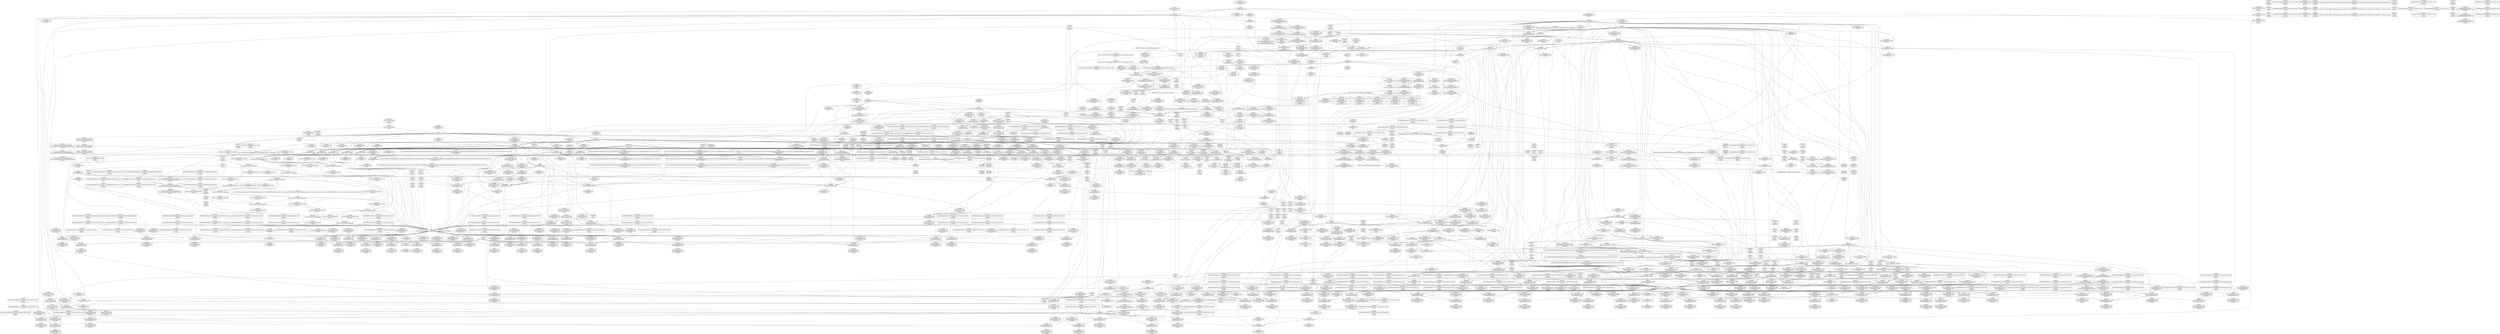 digraph {
	CE0x502a540 [shape=record,shape=Mrecord,label="{CE0x502a540|__llvm_gcov_indirect_counter_increment:_tmp|*SummSink*}"]
	CE0x4f870c0 [shape=record,shape=Mrecord,label="{CE0x4f870c0|i32_10|*Constant*}"]
	CE0x4f263b0 [shape=record,shape=Mrecord,label="{CE0x4f263b0|selinux_inode_getsecurity:_tmp13|security/selinux/hooks.c,3087|*SummSource*}"]
	CE0x502a880 [shape=record,shape=Mrecord,label="{CE0x502a880|cred_has_capability:_tmp7|security/selinux/hooks.c,1574}"]
	CE0x4fdaee0 [shape=record,shape=Mrecord,label="{CE0x4fdaee0|selinux_capable:_ns|Function::selinux_capable&Arg::ns::|*SummSource*}"]
	CE0x4feb9d0 [shape=record,shape=Mrecord,label="{CE0x4feb9d0|selinux_inode_getsecurity:_tmp43|security/selinux/hooks.c,3095}"]
	CE0x4f49130 [shape=record,shape=Mrecord,label="{CE0x4f49130|selinux_inode_getsecurity:_return|*SummSource*}"]
	CE0x50177c0 [shape=record,shape=Mrecord,label="{CE0x50177c0|i64_12|*Constant*|*SummSink*}"]
	CE0x5002da0 [shape=record,shape=Mrecord,label="{CE0x5002da0|GLOBAL:_avc_has_perm_noaudit|*Constant*|*SummSink*}"]
	CE0x502b920 [shape=record,shape=Mrecord,label="{CE0x502b920|cred_has_capability:_do.cond|*SummSink*}"]
	CE0x4f34b00 [shape=record,shape=Mrecord,label="{CE0x4f34b00|selinux_inode_getsecctx:_retval.0|*SummSource*}"]
	CE0x4f3dd60 [shape=record,shape=Mrecord,label="{CE0x4f3dd60|selinux_inode_getsecctx:_inode|Function::selinux_inode_getsecctx&Arg::inode::|*SummSource*}"]
	CE0x4fb36c0 [shape=record,shape=Mrecord,label="{CE0x4fb36c0|cred_has_capability:_type|security/selinux/hooks.c,1562|*SummSource*}"]
	CE0x4f3de20 [shape=record,shape=Mrecord,label="{CE0x4f3de20|selinux_inode_getsecctx:_inode|Function::selinux_inode_getsecctx&Arg::inode::|*SummSink*}"]
	CE0x4fd9fa0 [shape=record,shape=Mrecord,label="{CE0x4fd9fa0|GLOBAL:_selinux_capable|*Constant*|*SummSource*}"]
	CE0x4f4d760 [shape=record,shape=Mrecord,label="{CE0x4f4d760|selinux_inode_getsecctx:_if.end|*SummSink*}"]
	CE0x4f53d90 [shape=record,shape=Mrecord,label="{CE0x4f53d90|selinux_inode_getsecctx:_tmp9|security/selinux/hooks.c,5739}"]
	CE0x4fd5810 [shape=record,shape=Mrecord,label="{CE0x4fd5810|_call_void_lockdep_rcu_suspicious(i8*_getelementptr_inbounds_(_25_x_i8_,_25_x_i8_*_.str3,_i32_0,_i32_0),_i32_3087,_i8*_getelementptr_inbounds_(_45_x_i8_,_45_x_i8_*_.str12,_i32_0,_i32_0))_#10,_!dbg_!27740|security/selinux/hooks.c,3087}"]
	CE0x4fc0420 [shape=record,shape=Mrecord,label="{CE0x4fc0420|selinux_inode_getsecurity:_tmp46|security/selinux/hooks.c,3097|*SummSource*}"]
	CE0x4fd58f0 [shape=record,shape=Mrecord,label="{CE0x4fd58f0|_call_void_lockdep_rcu_suspicious(i8*_getelementptr_inbounds_(_25_x_i8_,_25_x_i8_*_.str3,_i32_0,_i32_0),_i32_3087,_i8*_getelementptr_inbounds_(_45_x_i8_,_45_x_i8_*_.str12,_i32_0,_i32_0))_#10,_!dbg_!27740|security/selinux/hooks.c,3087|*SummSink*}"]
	CE0x4fcdc20 [shape=record,shape=Mrecord,label="{CE0x4fcdc20|selinux_inode_getsecurity:_tobool2|security/selinux/hooks.c,3087|*SummSink*}"]
	CE0x5004250 [shape=record,shape=Mrecord,label="{CE0x5004250|avc_has_perm_noaudit:_requested|Function::avc_has_perm_noaudit&Arg::requested::}"]
	CE0x4fd2450 [shape=record,shape=Mrecord,label="{CE0x4fd2450|i8*_getelementptr_inbounds_(_45_x_i8_,_45_x_i8_*_.str12,_i32_0,_i32_0)|*Constant*|*SummSource*}"]
	CE0x4f514c0 [shape=record,shape=Mrecord,label="{CE0x4f514c0|i32_0|*Constant*|*SummSink*}"]
	CE0x4f838f0 [shape=record,shape=Mrecord,label="{CE0x4f838f0|GLOBAL:___llvm_gcov_ctr142|Global_var:__llvm_gcov_ctr142|*SummSource*}"]
	CE0x4fc6150 [shape=record,shape=Mrecord,label="{CE0x4fc6150|i64*_getelementptr_inbounds_(_26_x_i64_,_26_x_i64_*___llvm_gcov_ctr242,_i64_0,_i64_25)|*Constant*}"]
	CE0x5019500 [shape=record,shape=Mrecord,label="{CE0x5019500|i32_1|*Constant*}"]
	CE0x4fd1860 [shape=record,shape=Mrecord,label="{CE0x4fd1860|GLOBAL:_lockdep_rcu_suspicious|*Constant*|*SummSink*}"]
	CE0x4fd5be0 [shape=record,shape=Mrecord,label="{CE0x4fd5be0|selinux_inode_getsecurity:_tmp25|security/selinux/hooks.c,3087|*SummSink*}"]
	CE0x5031790 [shape=record,shape=Mrecord,label="{CE0x5031790|_ret_void|*SummSink*}"]
	CE0x4f851b0 [shape=record,shape=Mrecord,label="{CE0x4f851b0|_call_void_mcount()_#3|*SummSource*}"]
	CE0x4f35390 [shape=record,shape=Mrecord,label="{CE0x4f35390|i64_1|*Constant*}"]
	CE0x4fc0a50 [shape=record,shape=Mrecord,label="{CE0x4fc0a50|selinux_inode_getsecurity:_tmp47|security/selinux/hooks.c,3097|*SummSource*}"]
	CE0x4f86ce0 [shape=record,shape=Mrecord,label="{CE0x4f86ce0|cred_has_capability:_u|security/selinux/hooks.c,1563|*SummSink*}"]
	CE0x502b660 [shape=record,shape=Mrecord,label="{CE0x502b660|__llvm_gcov_indirect_counter_increment:_bb|*SummSource*}"]
	CE0x4f79260 [shape=record,shape=Mrecord,label="{CE0x4f79260|selinux_capable:_tobool|security/selinux/hooks.c,2008|*SummSink*}"]
	CE0x4ff0380 [shape=record,shape=Mrecord,label="{CE0x4ff0380|i64_21|*Constant*|*SummSource*}"]
	CE0x4f66840 [shape=record,shape=Mrecord,label="{CE0x4f66840|cred_has_capability:_audit|Function::cred_has_capability&Arg::audit::|*SummSource*}"]
	CE0x4f7c450 [shape=record,shape=Mrecord,label="{CE0x4f7c450|selinux_capable:_tmp2|security/selinux/hooks.c,2008|*SummSource*}"]
	CE0x4f64520 [shape=record,shape=Mrecord,label="{CE0x4f64520|cred_has_capability:_sw.default}"]
	CE0x5022b30 [shape=record,shape=Mrecord,label="{CE0x5022b30|cred_has_capability:_tmp26|security/selinux/hooks.c,1583|*SummSource*}"]
	CE0x4f8ab50 [shape=record,shape=Mrecord,label="{CE0x4f8ab50|GLOBAL:_kfree|*Constant*}"]
	CE0x5027ec0 [shape=record,shape=Mrecord,label="{CE0x5027ec0|cred_has_capability:_tmp30|security/selinux/hooks.c,1585}"]
	CE0x4ff0d00 [shape=record,shape=Mrecord,label="{CE0x4ff0d00|selinux_inode_getsecurity:_call13|security/selinux/hooks.c,3093}"]
	CE0x4f88200 [shape=record,shape=Mrecord,label="{CE0x4f88200|selinux_inode_getsecurity:_i_security|security/selinux/hooks.c,3073|*SummSink*}"]
	CE0x4f79c10 [shape=record,shape=Mrecord,label="{CE0x4f79c10|_ret_%struct.task_struct*_%tmp4,_!dbg_!27714|./arch/x86/include/asm/current.h,14}"]
	CE0x5046ff0 [shape=record,shape=Mrecord,label="{CE0x5046ff0|cred_has_capability:_tmp17|security/selinux/hooks.c,1576}"]
	CE0x5009860 [shape=record,shape=Mrecord,label="{CE0x5009860|avc_audit:_ssid|Function::avc_audit&Arg::ssid::|*SummSource*}"]
	CE0x504a7c0 [shape=record,shape=Mrecord,label="{CE0x504a7c0|cred_has_capability:_tmp15|security/selinux/hooks.c,1575|*SummSink*}"]
	CE0x4fc1d00 [shape=record,shape=Mrecord,label="{CE0x4fc1d00|selinux_inode_getsecurity:_tmp49|security/selinux/hooks.c,3098|*SummSink*}"]
	CE0x4fd7bf0 [shape=record,shape=Mrecord,label="{CE0x4fd7bf0|selinux_capable:_tmp9|security/selinux/hooks.c,2011}"]
	CE0x502c290 [shape=record,shape=Mrecord,label="{CE0x502c290|cred_sid:_tmp6|security/selinux/hooks.c,197|*SummSource*}"]
	CE0x4fd0430 [shape=record,shape=Mrecord,label="{CE0x4fd0430|selinux_inode_getsecurity:_tmp20|security/selinux/hooks.c,3087|*SummSink*}"]
	CE0x4fc96b0 [shape=record,shape=Mrecord,label="{CE0x4fc96b0|GLOBAL:___llvm_gcov_ctr242|Global_var:__llvm_gcov_ctr242|*SummSource*}"]
	CE0x501d2c0 [shape=record,shape=Mrecord,label="{CE0x501d2c0|__llvm_gcov_indirect_counter_increment:_counters|Function::__llvm_gcov_indirect_counter_increment&Arg::counters::}"]
	CE0x4f847e0 [shape=record,shape=Mrecord,label="{CE0x4f847e0|selinux_inode_getsecurity:_if.end|*SummSource*}"]
	CE0x4f3f9a0 [shape=record,shape=Mrecord,label="{CE0x4f3f9a0|i64*_getelementptr_inbounds_(_6_x_i64_,_6_x_i64_*___llvm_gcov_ctr338,_i64_0,_i64_4)|*Constant*|*SummSink*}"]
	CE0x4fd6b90 [shape=record,shape=Mrecord,label="{CE0x4fd6b90|selinux_inode_getsecurity:_call7|security/selinux/hooks.c,3087|*SummSink*}"]
	CE0x4fb4440 [shape=record,shape=Mrecord,label="{CE0x4fb4440|cred_sid:_tmp2|*SummSource*}"]
	CE0x4fcb5e0 [shape=record,shape=Mrecord,label="{CE0x4fcb5e0|i64*_getelementptr_inbounds_(_26_x_i64_,_26_x_i64_*___llvm_gcov_ctr242,_i64_0,_i64_3)|*Constant*|*SummSource*}"]
	CE0x4f84110 [shape=record,shape=Mrecord,label="{CE0x4f84110|selinux_inode_getsecurity:_i_security|security/selinux/hooks.c,3073}"]
	CE0x4fdac70 [shape=record,shape=Mrecord,label="{CE0x4fdac70|GLOBAL:_init_user_ns|Global_var:init_user_ns|*SummSink*}"]
	CE0x4f846f0 [shape=record,shape=Mrecord,label="{CE0x4f846f0|selinux_inode_getsecurity:_if.end}"]
	CE0x4f32cd0 [shape=record,shape=Mrecord,label="{CE0x4f32cd0|selinux_inode_getsecctx:_return}"]
	CE0x4fb3270 [shape=record,shape=Mrecord,label="{CE0x4fb3270|cred_sid:_tmp1}"]
	CE0x4fecc40 [shape=record,shape=Mrecord,label="{CE0x4fecc40|selinux_inode_getsecurity:_tmp36|security/selinux/hooks.c,3093}"]
	CE0x4fcb240 [shape=record,shape=Mrecord,label="{CE0x4fcb240|selinux_capable:_audit|Function::selinux_capable&Arg::audit::|*SummSource*}"]
	"CONST[source:0(mediator),value:2(dynamic)][purpose:{object}]"
	CE0x4fd9e20 [shape=record,shape=Mrecord,label="{CE0x4fd9e20|GLOBAL:_selinux_capable|*Constant*|*SummSink*}"]
	CE0x4f5d090 [shape=record,shape=Mrecord,label="{CE0x4f5d090|selinux_inode_getsecurity:_size|security/selinux/hooks.c, 3070|*SummSink*}"]
	CE0x4fca8d0 [shape=record,shape=Mrecord,label="{CE0x4fca8d0|selinux_inode_getsecurity:_tmp7|security/selinux/hooks.c,3075|*SummSink*}"]
	CE0x50158c0 [shape=record,shape=Mrecord,label="{CE0x50158c0|void_(i8*,_i32,_i64)*_asm_sideeffect_1:_09ud2_0A.pushsection___bug_table,_22a_22_0A2:_09.long_1b_-_2b,_$_0:c_-_2b_0A_09.word_$_1:c_,_0_0A_09.org_2b+$_2:c_0A.popsection_,_i,i,i,_dirflag_,_fpsr_,_flags_}"]
	CE0x4f391b0 [shape=record,shape=Mrecord,label="{CE0x4f391b0|selinux_inode_getsecurity:_tmp58|security/selinux/hooks.c,3104|*SummSink*}"]
	CE0x50341a0 [shape=record,shape=Mrecord,label="{CE0x50341a0|i64*_getelementptr_inbounds_(_2_x_i64_,_2_x_i64_*___llvm_gcov_ctr131,_i64_0,_i64_0)|*Constant*|*SummSink*}"]
	CE0x5022ce0 [shape=record,shape=Mrecord,label="{CE0x5022ce0|i64_15|*Constant*|*SummSource*}"]
	CE0x4fcf710 [shape=record,shape=Mrecord,label="{CE0x4fcf710|VOIDTB_TE_array:_GCRE_.str63_private_unnamed_addr_constant_8_x_i8_c_selinux_00_,_align_1:_elem_0:default:}"]
	CE0x4fe0d70 [shape=record,shape=Mrecord,label="{CE0x4fe0d70|selinux_inode_getsecurity:_sid|security/selinux/hooks.c,3090}"]
	CE0x4f911e0 [shape=record,shape=Mrecord,label="{CE0x4f911e0|_call_void_mcount()_#3}"]
	CE0x4f64650 [shape=record,shape=Mrecord,label="{CE0x4f64650|cred_has_capability:_sw.default|*SummSource*}"]
	CE0x4fec9a0 [shape=record,shape=Mrecord,label="{CE0x4fec9a0|selinux_inode_getsecurity:_tmp36|security/selinux/hooks.c,3093|*SummSink*}"]
	CE0x4f34b70 [shape=record,shape=Mrecord,label="{CE0x4f34b70|selinux_inode_getsecctx:_retval.0}"]
	CE0x4fd3080 [shape=record,shape=Mrecord,label="{CE0x4fd3080|selinux_inode_getsecurity:_tmp21|security/selinux/hooks.c,3087|*SummSink*}"]
	CE0x4fde0d0 [shape=record,shape=Mrecord,label="{CE0x4fde0d0|selinux_inode_getsecurity:_tmp29|security/selinux/hooks.c,3089|*SummSource*}"]
	CE0x502ad20 [shape=record,shape=Mrecord,label="{CE0x502ad20|cred_has_capability:_call3|security/selinux/hooks.c,1573|*SummSource*}"]
	CE0x4fd91c0 [shape=record,shape=Mrecord,label="{CE0x4fd91c0|selinux_inode_getsecurity:_tmp27|security/selinux/hooks.c,3087|*SummSource*}"]
	CE0x4fe0640 [shape=record,shape=Mrecord,label="{CE0x4fe0640|selinux_inode_getsecurity:_tmp35|security/selinux/hooks.c,3093|*SummSource*}"]
	CE0x5008680 [shape=record,shape=Mrecord,label="{CE0x5008680|GLOBAL:_avc_audit|*Constant*}"]
	CE0x4f8a3f0 [shape=record,shape=Mrecord,label="{CE0x4f8a3f0|_call_void_kfree(i8*_%tmp54)_#10,_!dbg_!27776|security/selinux/hooks.c,3101|*SummSink*}"]
	CE0x5004b50 [shape=record,shape=Mrecord,label="{CE0x5004b50|_ret_i32_%rc.0,_!dbg_!27793|security/selinux/avc.c,744}"]
	CE0x5051d40 [shape=record,shape=Mrecord,label="{CE0x5051d40|cred_has_capability:_return|*SummSink*}"]
	CE0x5030530 [shape=record,shape=Mrecord,label="{CE0x5030530|i32_0|*Constant*}"]
	CE0x502c3e0 [shape=record,shape=Mrecord,label="{CE0x502c3e0|cred_has_capability:_if.then9|*SummSink*}"]
	CE0x5042d10 [shape=record,shape=Mrecord,label="{CE0x5042d10|cred_has_capability:_avd|security/selinux/hooks.c, 1556|*SummSink*}"]
	CE0x4fe8a20 [shape=record,shape=Mrecord,label="{CE0x4fe8a20|selinux_inode_getsecurity:_tmp34|security/selinux/hooks.c,3090}"]
	CE0x5025ae0 [shape=record,shape=Mrecord,label="{CE0x5025ae0|i64*_getelementptr_inbounds_(_21_x_i64_,_21_x_i64_*___llvm_gcov_ctr143,_i64_0,_i64_17)|*Constant*|*SummSink*}"]
	CE0x4fec340 [shape=record,shape=Mrecord,label="{CE0x4fec340|selinux_inode_getsecurity:_tmp44|security/selinux/hooks.c,3096}"]
	CE0x4fb4520 [shape=record,shape=Mrecord,label="{CE0x4fb4520|i32_0|*Constant*}"]
	CE0x5005b90 [shape=record,shape=Mrecord,label="{CE0x5005b90|cred_has_capability:_tmp18|security/selinux/hooks.c,1580|*SummSource*}"]
	CE0x4f4cd20 [shape=record,shape=Mrecord,label="{CE0x4f4cd20|selinux_inode_getsecctx:_call|security/selinux/hooks.c,5735|*SummSource*}"]
	CE0x4f2f7b0 [shape=record,shape=Mrecord,label="{CE0x4f2f7b0|selinux_inode_getsecctx:_ctx|Function::selinux_inode_getsecctx&Arg::ctx::|*SummSink*}"]
	CE0x4fce040 [shape=record,shape=Mrecord,label="{CE0x4fce040|selinux_inode_getsecurity:_tmp8|security/selinux/hooks.c,3076|*SummSource*}"]
	CE0x4f5e320 [shape=record,shape=Mrecord,label="{CE0x4f5e320|cred_has_capability:_do.body|*SummSink*}"]
	CE0x4f874a0 [shape=record,shape=Mrecord,label="{CE0x4f874a0|cred_sid:_tmp|*SummSource*}"]
	CE0x4f8dad0 [shape=record,shape=Mrecord,label="{CE0x4f8dad0|selinux_inode_getsecurity:_tmp55|security/selinux/hooks.c,3103}"]
	CE0x4f3ff80 [shape=record,shape=Mrecord,label="{CE0x4f3ff80|i64_1|*Constant*}"]
	CE0x4f7d380 [shape=record,shape=Mrecord,label="{CE0x4f7d380|cred_has_capability:_and|security/selinux/hooks.c,1559}"]
	CE0x4f8d9b0 [shape=record,shape=Mrecord,label="{CE0x4f8d9b0|GLOBAL:_kfree|*Constant*|*SummSink*}"]
	CE0x4fdf9d0 [shape=record,shape=Mrecord,label="{CE0x4fdf9d0|i64*_getelementptr_inbounds_(_26_x_i64_,_26_x_i64_*___llvm_gcov_ctr242,_i64_0,_i64_15)|*Constant*|*SummSink*}"]
	CE0x503ecf0 [shape=record,shape=Mrecord,label="{CE0x503ecf0|__llvm_gcov_indirect_counter_increment:_tmp5}"]
	CE0x4f66f80 [shape=record,shape=Mrecord,label="{CE0x4f66f80|_ret_i32_%retval.0,_!dbg_!27765|security/selinux/hooks.c,1586|*SummSink*}"]
	CE0x4f4fd20 [shape=record,shape=Mrecord,label="{CE0x4f4fd20|i32_0|*Constant*}"]
	CE0x4fdfab0 [shape=record,shape=Mrecord,label="{CE0x4fdfab0|selinux_inode_getsecurity:_tmp33|security/selinux/hooks.c,3090|*SummSink*}"]
	CE0x5018b70 [shape=record,shape=Mrecord,label="{CE0x5018b70|i64**_getelementptr_inbounds_(_3_x_i64*_,_3_x_i64*_*___llvm_gcda_edge_table144,_i64_0,_i64_2)|*Constant*|*SummSink*}"]
	CE0x4fc7470 [shape=record,shape=Mrecord,label="{CE0x4fc7470|selinux_capable:_tmp5|security/selinux/hooks.c,2008|*SummSource*}"]
	CE0x4f33590 [shape=record,shape=Mrecord,label="{CE0x4f33590|selinux_inode_getsecctx:_entry|*SummSink*}"]
	CE0x4fad140 [shape=record,shape=Mrecord,label="{CE0x4fad140|cred_has_capability:_u|security/selinux/hooks.c,1563}"]
	CE0x4f4ef70 [shape=record,shape=Mrecord,label="{CE0x4f4ef70|_ret_i32_%retval.0,_!dbg_!27724|security/selinux/hooks.c,5741}"]
	CE0x4f80220 [shape=record,shape=Mrecord,label="{CE0x4f80220|i8*_null|*Constant*|*SummSource*}"]
	CE0x4f7afb0 [shape=record,shape=Mrecord,label="{CE0x4f7afb0|selinux_inode_getsecurity:_context|security/selinux/hooks.c, 3072|*SummSink*}"]
	CE0x504e360 [shape=record,shape=Mrecord,label="{CE0x504e360|cred_has_capability:_tmp2|security/selinux/hooks.c,1567|*SummSource*}"]
	CE0x4fcbe60 [shape=record,shape=Mrecord,label="{CE0x4fcbe60|i64*_getelementptr_inbounds_(_26_x_i64_,_26_x_i64_*___llvm_gcov_ctr242,_i64_0,_i64_4)|*Constant*|*SummSink*}"]
	CE0x4f68e60 [shape=record,shape=Mrecord,label="{CE0x4f68e60|selinux_inode_getsecctx:_tmp6|security/selinux/hooks.c,5738|*SummSink*}"]
	CE0x4f27100 [shape=record,shape=Mrecord,label="{CE0x4f27100|selinux_inode_getsecurity:_tmp15|security/selinux/hooks.c,3087|*SummSink*}"]
	CE0x502b5f0 [shape=record,shape=Mrecord,label="{CE0x502b5f0|i32_-1|*Constant*}"]
	CE0x4fca750 [shape=record,shape=Mrecord,label="{CE0x4fca750|selinux_inode_getsecurity:_tmp7|security/selinux/hooks.c,3075|*SummSource*}"]
	CE0x4f76c40 [shape=record,shape=Mrecord,label="{CE0x4f76c40|i64*_getelementptr_inbounds_(_26_x_i64_,_26_x_i64_*___llvm_gcov_ctr242,_i64_0,_i64_0)|*Constant*|*SummSource*}"]
	CE0x4fcd8a0 [shape=record,shape=Mrecord,label="{CE0x4fcd8a0|selinux_inode_getsecurity:_tobool2|security/selinux/hooks.c,3087}"]
	CE0x4fc2ec0 [shape=record,shape=Mrecord,label="{CE0x4fc2ec0|selinux_inode_getsecurity:_tmp51|security/selinux/hooks.c,3098|*SummSource*}"]
	CE0x4f8d0e0 [shape=record,shape=Mrecord,label="{CE0x4f8d0e0|get_current:_tmp4|./arch/x86/include/asm/current.h,14|*SummSink*}"]
	CE0x4f526b0 [shape=record,shape=Mrecord,label="{CE0x4f526b0|selinux_inode_getsecctx:_tmp11|security/selinux/hooks.c,5741|*SummSink*}"]
	CE0x4fabd10 [shape=record,shape=Mrecord,label="{CE0x4fabd10|cred_has_capability:_shr|security/selinux/hooks.c,1565|*SummSource*}"]
	CE0x4f8d070 [shape=record,shape=Mrecord,label="{CE0x4f8d070|get_current:_tmp4|./arch/x86/include/asm/current.h,14|*SummSource*}"]
	CE0x4fdec60 [shape=record,shape=Mrecord,label="{CE0x4fdec60|selinux_inode_getsecurity:_tmp31|security/selinux/hooks.c,3089|*SummSource*}"]
	CE0x4f25c50 [shape=record,shape=Mrecord,label="{CE0x4f25c50|selinux_inode_getsecurity:_tmp12|security/selinux/hooks.c,3087}"]
	CE0x4f77f90 [shape=record,shape=Mrecord,label="{CE0x4f77f90|selinux_inode_getsecurity:_if.end6|*SummSink*}"]
	CE0x4f2bf40 [shape=record,shape=Mrecord,label="{CE0x4f2bf40|selinux_inode_getsecctx:_return|*SummSink*}"]
	CE0x4fb5b90 [shape=record,shape=Mrecord,label="{CE0x4fb5b90|selinux_capable:_if.then|*SummSource*}"]
	CE0x4f66e00 [shape=record,shape=Mrecord,label="{CE0x4f66e00|_ret_i32_%retval.0,_!dbg_!27765|security/selinux/hooks.c,1586|*SummSource*}"]
	CE0x4f5e5a0 [shape=record,shape=Mrecord,label="{CE0x4f5e5a0|get_current:_tmp|*SummSource*}"]
	CE0x4fc9ae0 [shape=record,shape=Mrecord,label="{CE0x4fc9ae0|selinux_inode_getsecurity:_tmp5|security/selinux/hooks.c,3075}"]
	CE0x5040210 [shape=record,shape=Mrecord,label="{CE0x5040210|_call_void___llvm_gcov_indirect_counter_increment(i32*___llvm_gcov_global_state_pred145,_i64**_getelementptr_inbounds_(_3_x_i64*_,_3_x_i64*_*___llvm_gcda_edge_table144,_i64_0,_i64_2)),_!dbg_!27732|security/selinux/hooks.c,1570|*SummSink*}"]
	CE0x4f7eaa0 [shape=record,shape=Mrecord,label="{CE0x4f7eaa0|i64*_getelementptr_inbounds_(_2_x_i64_,_2_x_i64_*___llvm_gcov_ctr131,_i64_0,_i64_1)|*Constant*|*SummSink*}"]
	CE0x4fc8d00 [shape=record,shape=Mrecord,label="{CE0x4fc8d00|i64_2|*Constant*}"]
	CE0x4ff09f0 [shape=record,shape=Mrecord,label="{CE0x4ff09f0|selinux_inode_getsecurity:_tmp45|security/selinux/hooks.c,3097}"]
	CE0x4fd7500 [shape=record,shape=Mrecord,label="{CE0x4fd7500|i64*_getelementptr_inbounds_(_6_x_i64_,_6_x_i64_*___llvm_gcov_ctr142,_i64_0,_i64_4)|*Constant*|*SummSink*}"]
	CE0x503f330 [shape=record,shape=Mrecord,label="{CE0x503f330|GLOBAL:___llvm_gcov_indirect_counter_increment|*Constant*}"]
	CE0x4f5f5e0 [shape=record,shape=Mrecord,label="{CE0x4f5f5e0|selinux_capable:_if.end}"]
	CE0x501fac0 [shape=record,shape=Mrecord,label="{CE0x501fac0|i32_-1|*Constant*|*SummSource*}"]
	CE0x5002c30 [shape=record,shape=Mrecord,label="{CE0x5002c30|GLOBAL:_avc_has_perm_noaudit|*Constant*|*SummSource*}"]
	CE0x502b140 [shape=record,shape=Mrecord,label="{CE0x502b140|__llvm_gcov_indirect_counter_increment:_predecessor|Function::__llvm_gcov_indirect_counter_increment&Arg::predecessor::}"]
	CE0x5024cc0 [shape=record,shape=Mrecord,label="{CE0x5024cc0|cred_has_capability:_tmp25|security/selinux/hooks.c,1582}"]
	CE0x5043180 [shape=record,shape=Mrecord,label="{CE0x5043180|cred_has_capability:_sw.default|*SummSink*}"]
	CE0x4fb1b10 [shape=record,shape=Mrecord,label="{CE0x4fb1b10|selinux_capable:_tmp6|security/selinux/hooks.c,2009|*SummSink*}"]
	CE0x5047ef0 [shape=record,shape=Mrecord,label="{CE0x5047ef0|i16_47|*Constant*|*SummSource*}"]
	CE0x503fc80 [shape=record,shape=Mrecord,label="{CE0x503fc80|__llvm_gcov_indirect_counter_increment:_tmp6|*SummSource*}"]
	CE0x4f77c80 [shape=record,shape=Mrecord,label="{CE0x4f77c80|selinux_inode_getsecurity:_land.lhs.true|*SummSource*}"]
	CE0x4fb2d00 [shape=record,shape=Mrecord,label="{CE0x4fb2d00|avc_audit:_entry}"]
	CE0x4f7b560 [shape=record,shape=Mrecord,label="{CE0x4f7b560|selinux_inode_getsecurity:_if.end20|*SummSource*}"]
	CE0x4fdd3a0 [shape=record,shape=Mrecord,label="{CE0x4fdd3a0|i64_14|*Constant*|*SummSource*}"]
	CE0x5015a70 [shape=record,shape=Mrecord,label="{CE0x5015a70|_call_void_asm_sideeffect_1:_09ud2_0A.pushsection___bug_table,_22a_22_0A2:_09.long_1b_-_2b,_$_0:c_-_2b_0A_09.word_$_1:c_,_0_0A_09.org_2b+$_2:c_0A.popsection_,_i,i,i,_dirflag_,_fpsr_,_flags_(i8*_getelementptr_inbounds_(_25_x_i8_,_25_x_i8_*_.str3,_i32_0,_i32_0),_i32_1575,_i64_12)_#3,_!dbg_!27737,_!srcloc_!27740|security/selinux/hooks.c,1575|*SummSink*}"]
	CE0x4f5eba0 [shape=record,shape=Mrecord,label="{CE0x4f5eba0|GLOBAL:___llvm_gcov_ctr142|Global_var:__llvm_gcov_ctr142|*SummSink*}"]
	CE0x4fad680 [shape=record,shape=Mrecord,label="{CE0x4fad680|cred_has_capability:_do.body}"]
	CE0x5009aa0 [shape=record,shape=Mrecord,label="{CE0x5009aa0|avc_audit:_tsid|Function::avc_audit&Arg::tsid::}"]
	CE0x4f383d0 [shape=record,shape=Mrecord,label="{CE0x4f383d0|selinux_inode_getsecctx:_tmp5|security/selinux/hooks.c,5737|*SummSource*}"]
	CE0x4f8c660 [shape=record,shape=Mrecord,label="{CE0x4f8c660|cred_has_capability:_entry|*SummSource*}"]
	CE0x4f79b70 [shape=record,shape=Mrecord,label="{CE0x4f79b70|_ret_%struct.task_struct*_%tmp4,_!dbg_!27714|./arch/x86/include/asm/current.h,14|*SummSource*}"]
	CE0x5040e20 [shape=record,shape=Mrecord,label="{CE0x5040e20|cred_sid:_cred|Function::cred_sid&Arg::cred::|*SummSource*}"]
	CE0x50226f0 [shape=record,shape=Mrecord,label="{CE0x50226f0|cred_has_capability:_tobool|security/selinux/hooks.c,1582}"]
	CE0x5002ee0 [shape=record,shape=Mrecord,label="{CE0x5002ee0|avc_has_perm_noaudit:_entry}"]
	CE0x4fb5c50 [shape=record,shape=Mrecord,label="{CE0x4fb5c50|selinux_capable:_if.then|*SummSink*}"]
	CE0x5026a50 [shape=record,shape=Mrecord,label="{CE0x5026a50|i64*_getelementptr_inbounds_(_21_x_i64_,_21_x_i64_*___llvm_gcov_ctr143,_i64_0,_i64_18)|*Constant*}"]
	CE0x502c4e0 [shape=record,shape=Mrecord,label="{CE0x502c4e0|cred_has_capability:_do.end6}"]
	CE0x50076a0 [shape=record,shape=Mrecord,label="{CE0x50076a0|cred_has_capability:_tmp21|security/selinux/hooks.c,1580|*SummSink*}"]
	CE0x50235f0 [shape=record,shape=Mrecord,label="{CE0x50235f0|cred_has_capability:_tmp22|security/selinux/hooks.c,1582}"]
	CE0x4fe25e0 [shape=record,shape=Mrecord,label="{CE0x4fe25e0|28:_i32,_:_CRE_28,32_|*MultipleSource*|*LoadInst*|security/selinux/hooks.c,3073|security/selinux/hooks.c,3090|security/selinux/hooks.c,3073}"]
	CE0x5042c40 [shape=record,shape=Mrecord,label="{CE0x5042c40|__llvm_gcov_indirect_counter_increment:_tmp2}"]
	CE0x50330a0 [shape=record,shape=Mrecord,label="{CE0x50330a0|cred_has_capability:_tmp32|security/selinux/hooks.c,1586}"]
	CE0x4f36dc0 [shape=record,shape=Mrecord,label="{CE0x4f36dc0|selinux_inode_getsecurity:_if.then10|*SummSource*}"]
	CE0x4f7d110 [shape=record,shape=Mrecord,label="{CE0x4f7d110|selinux_inode_getsecurity:_if.end14|*SummSource*}"]
	CE0x50411b0 [shape=record,shape=Mrecord,label="{CE0x50411b0|__llvm_gcov_indirect_counter_increment:_tmp2|*SummSource*}"]
	CE0x5009c40 [shape=record,shape=Mrecord,label="{CE0x5009c40|avc_audit:_tsid|Function::avc_audit&Arg::tsid::|*SummSource*}"]
	CE0x4fcda60 [shape=record,shape=Mrecord,label="{CE0x4fcda60|selinux_inode_getsecurity:_tobool2|security/selinux/hooks.c,3087|*SummSource*}"]
	CE0x4f399b0 [shape=record,shape=Mrecord,label="{CE0x4f399b0|selinux_inode_getsecurity:_tmp58|security/selinux/hooks.c,3104|*SummSource*}"]
	CE0x4f80c50 [shape=record,shape=Mrecord,label="{CE0x4f80c50|GLOBAL:_cap_capable|*Constant*}"]
	CE0x4fda600 [shape=record,shape=Mrecord,label="{CE0x4fda600|selinux_capable:_cred|Function::selinux_capable&Arg::cred::|*SummSource*}"]
	CE0x4f78e90 [shape=record,shape=Mrecord,label="{CE0x4f78e90|selinux_inode_getsecurity:_land.lhs.true4|*SummSink*}"]
	CE0x4fe9810 [shape=record,shape=Mrecord,label="{CE0x4fe9810|selinux_inode_getsecurity:_tmp39|security/selinux/hooks.c,3094|*SummSink*}"]
	CE0x5005390 [shape=record,shape=Mrecord,label="{CE0x5005390|_ret_i32_%rc.0,_!dbg_!27793|security/selinux/avc.c,744|*SummSink*}"]
	CE0x4fb43d0 [shape=record,shape=Mrecord,label="{CE0x4fb43d0|cred_sid:_tmp2}"]
	CE0x4fda540 [shape=record,shape=Mrecord,label="{CE0x4fda540|selinux_capable:_cred|Function::selinux_capable&Arg::cred::}"]
	CE0x4ff0540 [shape=record,shape=Mrecord,label="{CE0x4ff0540|i64_21|*Constant*|*SummSink*}"]
	CE0x4f256f0 [shape=record,shape=Mrecord,label="{CE0x4f256f0|i64_6|*Constant*|*SummSource*}"]
	CE0x4feaca0 [shape=record,shape=Mrecord,label="{CE0x4feaca0|selinux_inode_getsecurity:_tmp38|security/selinux/hooks.c,3094}"]
	CE0x4ff2010 [shape=record,shape=Mrecord,label="{CE0x4ff2010|selinux_inode_getsecurity:_tobool15|security/selinux/hooks.c,3094}"]
	CE0x4fc0bd0 [shape=record,shape=Mrecord,label="{CE0x4fc0bd0|selinux_inode_getsecurity:_tmp47|security/selinux/hooks.c,3097|*SummSink*}"]
	CE0x4ff0250 [shape=record,shape=Mrecord,label="{CE0x4ff0250|i64_21|*Constant*}"]
	CE0x50437b0 [shape=record,shape=Mrecord,label="{CE0x50437b0|i64**_getelementptr_inbounds_(_3_x_i64*_,_3_x_i64*_*___llvm_gcda_edge_table144,_i64_0,_i64_2)|*Constant*}"]
	CE0x4f78640 [shape=record,shape=Mrecord,label="{CE0x4f78640|selinux_capable:_bb|*SummSource*}"]
	CE0x4fb3550 [shape=record,shape=Mrecord,label="{CE0x4fb3550|cred_has_capability:_type|security/selinux/hooks.c,1562}"]
	CE0x4ff0850 [shape=record,shape=Mrecord,label="{CE0x4ff0850|i64_20|*Constant*|*SummSource*}"]
	CE0x4f689e0 [shape=record,shape=Mrecord,label="{CE0x4f689e0|selinux_capable:_tmp|*SummSource*}"]
	CE0x4f3fb40 [shape=record,shape=Mrecord,label="{CE0x4f3fb40|i64*_getelementptr_inbounds_(_6_x_i64_,_6_x_i64_*___llvm_gcov_ctr338,_i64_0,_i64_4)|*Constant*|*SummSource*}"]
	CE0x5006650 [shape=record,shape=Mrecord,label="{CE0x5006650|GLOBAL:___llvm_gcov_ctr143|Global_var:__llvm_gcov_ctr143|*SummSource*}"]
	CE0x4f37240 [shape=record,shape=Mrecord,label="{CE0x4f37240|selinux_inode_getsecctx:_tmp2|security/selinux/hooks.c,5737|*SummSource*}"]
	CE0x4ff26c0 [shape=record,shape=Mrecord,label="{CE0x4ff26c0|i64_18|*Constant*|*SummSource*}"]
	CE0x4fd5240 [shape=record,shape=Mrecord,label="{CE0x4fd5240|i8_1|*Constant*|*SummSource*}"]
	CE0x5025320 [shape=record,shape=Mrecord,label="{CE0x5025320|cred_has_capability:_tmp26|security/selinux/hooks.c,1583}"]
	CE0x501fcc0 [shape=record,shape=Mrecord,label="{CE0x501fcc0|i64*_getelementptr_inbounds_(_21_x_i64_,_21_x_i64_*___llvm_gcov_ctr143,_i64_0,_i64_5)|*Constant*|*SummSink*}"]
	CE0x4f438d0 [shape=record,shape=Mrecord,label="{CE0x4f438d0|selinux_inode_getsecurity:_if.then}"]
	CE0x4fce230 [shape=record,shape=Mrecord,label="{CE0x4fce230|selinux_inode_getsecurity:_tmp9|security/selinux/hooks.c,3076|*SummSink*}"]
	CE0x50334a0 [shape=record,shape=Mrecord,label="{CE0x50334a0|i64*_getelementptr_inbounds_(_21_x_i64_,_21_x_i64_*___llvm_gcov_ctr143,_i64_0,_i64_20)|*Constant*|*SummSource*}"]
	CE0x4f7cef0 [shape=record,shape=Mrecord,label="{CE0x4f7cef0|selinux_inode_getsecurity:_if.end17|*SummSink*}"]
	CE0x5029cd0 [shape=record,shape=Mrecord,label="{CE0x5029cd0|cred_has_capability:_retval.0|*SummSource*}"]
	CE0x4fcec70 [shape=record,shape=Mrecord,label="{CE0x4fcec70|selinux_inode_getsecurity:_tmp3|security/selinux/hooks.c,3073}"]
	CE0x4fc8a30 [shape=record,shape=Mrecord,label="{CE0x4fc8a30|selinux_inode_getsecurity:_tobool|security/selinux/hooks.c,3075|*SummSink*}"]
	CE0x504dca0 [shape=record,shape=Mrecord,label="{CE0x504dca0|cred_has_capability:_return}"]
	CE0x4f78db0 [shape=record,shape=Mrecord,label="{CE0x4f78db0|selinux_inode_getsecurity:_land.lhs.true4|*SummSource*}"]
	CE0x5002fe0 [shape=record,shape=Mrecord,label="{CE0x5002fe0|avc_has_perm_noaudit:_entry|*SummSource*}"]
	CE0x5004f70 [shape=record,shape=Mrecord,label="{CE0x5004f70|avc_has_perm_noaudit:_avd|Function::avc_has_perm_noaudit&Arg::avd::|*SummSource*}"]
	CE0x5048f10 [shape=record,shape=Mrecord,label="{CE0x5048f10|cred_has_capability:_tmp14|security/selinux/hooks.c,1575|*SummSource*}"]
	CE0x50266f0 [shape=record,shape=Mrecord,label="{CE0x50266f0|cred_has_capability:_tmp28|security/selinux/hooks.c,1584|*SummSource*}"]
	CE0x501c7f0 [shape=record,shape=Mrecord,label="{CE0x501c7f0|cred_has_capability:_tmp1}"]
	CE0x4f7b640 [shape=record,shape=Mrecord,label="{CE0x4f7b640|selinux_inode_getsecurity:_if.end20|*SummSink*}"]
	CE0x4fc0fb0 [shape=record,shape=Mrecord,label="{CE0x4fc0fb0|selinux_inode_getsecurity:_tmp48|security/selinux/hooks.c,3097|*SummSource*}"]
	CE0x4f2ec50 [shape=record,shape=Mrecord,label="{CE0x4f2ec50|selinux_inode_getsecurity:_tmp1|*SummSource*}"]
	CE0x4fcc030 [shape=record,shape=Mrecord,label="{CE0x4fcc030|i64*_getelementptr_inbounds_(_26_x_i64_,_26_x_i64_*___llvm_gcov_ctr242,_i64_0,_i64_4)|*Constant*|*SummSource*}"]
	CE0x4fec2d0 [shape=record,shape=Mrecord,label="{CE0x4fec2d0|i64_20|*Constant*|*SummSink*}"]
	CE0x50060d0 [shape=record,shape=Mrecord,label="{CE0x50060d0|cred_has_capability:_tmp18|security/selinux/hooks.c,1580|*SummSink*}"]
	CE0x4f3e010 [shape=record,shape=Mrecord,label="{CE0x4f3e010|GLOBAL:_selinux_inode_getsecurity|*Constant*}"]
	CE0x5015330 [shape=record,shape=Mrecord,label="{CE0x5015330|_call_void_asm_sideeffect_1:_09ud2_0A.pushsection___bug_table,_22a_22_0A2:_09.long_1b_-_2b,_$_0:c_-_2b_0A_09.word_$_1:c_,_0_0A_09.org_2b+$_2:c_0A.popsection_,_i,i,i,_dirflag_,_fpsr_,_flags_(i8*_getelementptr_inbounds_(_25_x_i8_,_25_x_i8_*_.str3,_i32_0,_i32_0),_i32_1575,_i64_12)_#3,_!dbg_!27737,_!srcloc_!27740|security/selinux/hooks.c,1575}"]
	CE0x504c7c0 [shape=record,shape=Mrecord,label="{CE0x504c7c0|VOIDTB_TE_array:_GCE_.str49_private_unnamed_addr_constant_40_x_i8_c_013SELinux:_out_of_range_capability_%d_0A_00_,_align_1:_elem_0:default:}"]
	CE0x4f78510 [shape=record,shape=Mrecord,label="{CE0x4f78510|selinux_capable:_bb}"]
	CE0x5006830 [shape=record,shape=Mrecord,label="{CE0x5006830|GLOBAL:___llvm_gcov_ctr143|Global_var:__llvm_gcov_ctr143|*SummSink*}"]
	CE0x4f7b8b0 [shape=record,shape=Mrecord,label="{CE0x4f7b8b0|selinux_inode_getsecurity:_bb|*SummSource*}"]
	CE0x5024e00 [shape=record,shape=Mrecord,label="{CE0x5024e00|cred_has_capability:_tmp25|security/selinux/hooks.c,1582|*SummSource*}"]
	CE0x4f5aa20 [shape=record,shape=Mrecord,label="{CE0x4f5aa20|i64*_getelementptr_inbounds_(_26_x_i64_,_26_x_i64_*___llvm_gcov_ctr242,_i64_0,_i64_9)|*Constant*|*SummSink*}"]
	CE0x4fd3480 [shape=record,shape=Mrecord,label="{CE0x4fd3480|selinux_inode_getsecurity:_tmp22|security/selinux/hooks.c,3087}"]
	CE0x5050740 [shape=record,shape=Mrecord,label="{CE0x5050740|cred_has_capability:_do.body4|*SummSource*}"]
	CE0x4f8bad0 [shape=record,shape=Mrecord,label="{CE0x4f8bad0|selinux_inode_getsecurity:_tmp57|security/selinux/hooks.c,3104}"]
	CE0x4f37a10 [shape=record,shape=Mrecord,label="{CE0x4f37a10|selinux_inode_getsecctx:_entry|*SummSource*}"]
	CE0x5021ae0 [shape=record,shape=Mrecord,label="{CE0x5021ae0|avc_audit:_result|Function::avc_audit&Arg::result::|*SummSink*}"]
	CE0x4f62a50 [shape=record,shape=Mrecord,label="{CE0x4f62a50|get_current:_tmp1}"]
	CE0x4fadef0 [shape=record,shape=Mrecord,label="{CE0x4fadef0|selinux_capable:_tmp10|security/selinux/hooks.c,2012|*SummSource*}"]
	CE0x50295b0 [shape=record,shape=Mrecord,label="{CE0x50295b0|cred_has_capability:_tmp32|security/selinux/hooks.c,1586|*SummSource*}"]
	CE0x4f68160 [shape=record,shape=Mrecord,label="{CE0x4f68160|cred_has_capability:_if.then}"]
	CE0x502fb10 [shape=record,shape=Mrecord,label="{CE0x502fb10|cred_has_capability:_do.end6|*SummSink*}"]
	"CONST[source:0(mediator),value:2(dynamic)][purpose:{subject}]"
	CE0x5046c60 [shape=record,shape=Mrecord,label="{CE0x5046c60|cred_has_capability:_tmp16|security/selinux/hooks.c,1576|*SummSink*}"]
	CE0x5011ea0 [shape=record,shape=Mrecord,label="{CE0x5011ea0|GLOBAL:_cred_sid|*Constant*|*SummSink*}"]
	CE0x50505e0 [shape=record,shape=Mrecord,label="{CE0x50505e0|__llvm_gcov_indirect_counter_increment:_tmp3|*SummSink*}"]
	CE0x502b580 [shape=record,shape=Mrecord,label="{CE0x502b580|__llvm_gcov_indirect_counter_increment:_exit|*SummSource*}"]
	CE0x4f3a4a0 [shape=record,shape=Mrecord,label="{CE0x4f3a4a0|selinux_inode_getsecurity:_land.lhs.true4}"]
	CE0x4fc0890 [shape=record,shape=Mrecord,label="{CE0x4fc0890|selinux_inode_getsecurity:_tmp47|security/selinux/hooks.c,3097}"]
	CE0x5041630 [shape=record,shape=Mrecord,label="{CE0x5041630|_ret_i32_%tmp6,_!dbg_!27716|security/selinux/hooks.c,197|*SummSource*}"]
	CE0x504c990 [shape=record,shape=Mrecord,label="{CE0x504c990|i64*_getelementptr_inbounds_(_21_x_i64_,_21_x_i64_*___llvm_gcov_ctr143,_i64_0,_i64_7)|*Constant*}"]
	CE0x4f8d940 [shape=record,shape=Mrecord,label="{CE0x4f8d940|i64*_getelementptr_inbounds_(_26_x_i64_,_26_x_i64_*___llvm_gcov_ctr242,_i64_0,_i64_24)|*Constant*}"]
	CE0x4f4fe30 [shape=record,shape=Mrecord,label="{CE0x4f4fe30|i64_0|*Constant*|*SummSink*}"]
	CE0x50493d0 [shape=record,shape=Mrecord,label="{CE0x50493d0|cred_has_capability:_tmp13|security/selinux/hooks.c,1575|*SummSink*}"]
	CE0x4fc75e0 [shape=record,shape=Mrecord,label="{CE0x4fc75e0|selinux_capable:_tmp5|security/selinux/hooks.c,2008|*SummSink*}"]
	CE0x5044c10 [shape=record,shape=Mrecord,label="{CE0x5044c10|cred_has_capability:_if.end|*SummSource*}"]
	CE0x4f81850 [shape=record,shape=Mrecord,label="{CE0x4f81850|selinux_inode_getsecurity:_tobool3|security/selinux/hooks.c,3087}"]
	CE0x504a1b0 [shape=record,shape=Mrecord,label="{CE0x504a1b0|cred_has_capability:_tmp15|security/selinux/hooks.c,1575}"]
	CE0x500a570 [shape=record,shape=Mrecord,label="{CE0x500a570|avc_audit:_requested|Function::avc_audit&Arg::requested::|*SummSink*}"]
	CE0x4fc6bc0 [shape=record,shape=Mrecord,label="{CE0x4fc6bc0|selinux_capable:_tmp3|security/selinux/hooks.c,2008|*SummSink*}"]
	CE0x4fe8e20 [shape=record,shape=Mrecord,label="{CE0x4fe8e20|selinux_inode_getsecurity:_tmp34|security/selinux/hooks.c,3090|*SummSink*}"]
	CE0x4fcf430 [shape=record,shape=Mrecord,label="{CE0x4fcf430|selinux_inode_getsecurity:_call|security/selinux/hooks.c,3075|*SummSink*}"]
	CE0x4f878d0 [shape=record,shape=Mrecord,label="{CE0x4f878d0|selinux_inode_getsecurity:_out_nofree|*SummSink*}"]
	CE0x4f4cfd0 [shape=record,shape=Mrecord,label="{CE0x4f4cfd0|selinux_inode_getsecctx:_inode|Function::selinux_inode_getsecctx&Arg::inode::}"]
	CE0x4f7cbf0 [shape=record,shape=Mrecord,label="{CE0x4f7cbf0|%struct.task_struct*_(%struct.task_struct**)*_asm_movq_%gs:$_1:P_,$0_,_r,im,_dirflag_,_fpsr_,_flags_|*SummSource*}"]
	CE0x4f36640 [shape=record,shape=Mrecord,label="{CE0x4f36640|selinux_inode_getsecctx:_tmp2|security/selinux/hooks.c,5737}"]
	CE0x4fd9c60 [shape=record,shape=Mrecord,label="{CE0x4fd9c60|GLOBAL:_selinux_capable|*Constant*}"]
	CE0x4f7d9f0 [shape=record,shape=Mrecord,label="{CE0x4f7d9f0|%struct.task_struct*_(%struct.task_struct**)*_asm_movq_%gs:$_1:P_,$0_,_r,im,_dirflag_,_fpsr_,_flags_|*SummSink*}"]
	CE0x4fb2fa0 [shape=record,shape=Mrecord,label="{CE0x4fb2fa0|avc_audit:_entry|*SummSink*}"]
	CE0x4fd8640 [shape=record,shape=Mrecord,label="{CE0x4fd8640|i32_78|*Constant*|*SummSource*}"]
	CE0x4feac30 [shape=record,shape=Mrecord,label="{CE0x4feac30|selinux_inode_getsecurity:_tmp42|security/selinux/hooks.c,3095|*SummSource*}"]
	CE0x5004020 [shape=record,shape=Mrecord,label="{CE0x5004020|avc_has_perm_noaudit:_tclass|Function::avc_has_perm_noaudit&Arg::tclass::|*SummSink*}"]
	CE0x4fd6f40 [shape=record,shape=Mrecord,label="{CE0x4fd6f40|GLOBAL:_get_current|*Constant*}"]
	CE0x5017a10 [shape=record,shape=Mrecord,label="{CE0x5017a10|i64*_getelementptr_inbounds_(_21_x_i64_,_21_x_i64_*___llvm_gcov_ctr143,_i64_0,_i64_8)|*Constant*}"]
	CE0x4f37800 [shape=record,shape=Mrecord,label="{CE0x4f37800|selinux_inode_getsecctx:_cmp|security/selinux/hooks.c,5737}"]
	CE0x4f7b7c0 [shape=record,shape=Mrecord,label="{CE0x4f7b7c0|selinux_inode_getsecurity:_bb}"]
	CE0x4f38d20 [shape=record,shape=Mrecord,label="{CE0x4f38d20|0:_i8,_:_GCMR_selinux_inode_getsecurity.__warned_internal_global_i8_0,_section_.data.unlikely_,_align_1:_elem_0:default:}"]
	CE0x5041b20 [shape=record,shape=Mrecord,label="{CE0x5041b20|__llvm_gcov_indirect_counter_increment:_counter}"]
	CE0x4f39020 [shape=record,shape=Mrecord,label="{CE0x4f39020|i64*_getelementptr_inbounds_(_26_x_i64_,_26_x_i64_*___llvm_gcov_ctr242,_i64_0,_i64_25)|*Constant*|*SummSource*}"]
	CE0x4f2cb00 [shape=record,shape=Mrecord,label="{CE0x4f2cb00|selinux_inode_getsecctx:_if.then}"]
	CE0x4f89400 [shape=record,shape=Mrecord,label="{CE0x4f89400|selinux_inode_getsecurity:_tmp52|security/selinux/hooks.c,3101|*SummSink*}"]
	CE0x4f38af0 [shape=record,shape=Mrecord,label="{CE0x4f38af0|selinux_inode_getsecurity:_entry|*SummSource*}"]
	CE0x4fde540 [shape=record,shape=Mrecord,label="{CE0x4fde540|selinux_inode_getsecurity:_tmp30|security/selinux/hooks.c,3089}"]
	CE0x4f7cb10 [shape=record,shape=Mrecord,label="{CE0x4f7cb10|%struct.task_struct*_(%struct.task_struct**)*_asm_movq_%gs:$_1:P_,$0_,_r,im,_dirflag_,_fpsr_,_flags_}"]
	CE0x500a000 [shape=record,shape=Mrecord,label="{CE0x500a000|avc_audit:_tclass|Function::avc_audit&Arg::tclass::|*SummSource*}"]
	CE0x4fe8c20 [shape=record,shape=Mrecord,label="{CE0x4fe8c20|selinux_inode_getsecurity:_tmp34|security/selinux/hooks.c,3090|*SummSource*}"]
	CE0x4fdceb0 [shape=record,shape=Mrecord,label="{CE0x4fdceb0|selinux_inode_getsecurity:_tobool9|security/selinux/hooks.c,3089|*SummSource*}"]
	CE0x4f406a0 [shape=record,shape=Mrecord,label="{CE0x4f406a0|i64*_getelementptr_inbounds_(_6_x_i64_,_6_x_i64_*___llvm_gcov_ctr338,_i64_0,_i64_0)|*Constant*|*SummSource*}"]
	CE0x4fb48d0 [shape=record,shape=Mrecord,label="{CE0x4fb48d0|cred_has_capability:_tmp3|security/selinux/hooks.c,1567}"]
	CE0x4faa930 [shape=record,shape=Mrecord,label="{CE0x4faa930|cred_sid:_tmp3}"]
	CE0x4f67390 [shape=record,shape=Mrecord,label="{CE0x4f67390|selinux_capable:_retval.0|*SummSource*}"]
	CE0x4fdb2b0 [shape=record,shape=Mrecord,label="{CE0x4fdb2b0|i32_33|*Constant*}"]
	CE0x4fc9bc0 [shape=record,shape=Mrecord,label="{CE0x4fc9bc0|selinux_inode_getsecurity:_tmp5|security/selinux/hooks.c,3075|*SummSource*}"]
	CE0x4f462c0 [shape=record,shape=Mrecord,label="{CE0x4f462c0|selinux_inode_getsecctx:_tmp4|security/selinux/hooks.c,5737|*SummSink*}"]
	CE0x4fb3ac0 [shape=record,shape=Mrecord,label="{CE0x4fb3ac0|i64*_getelementptr_inbounds_(_2_x_i64_,_2_x_i64_*___llvm_gcov_ctr131,_i64_0,_i64_1)|*Constant*}"]
	CE0x4fdf1f0 [shape=record,shape=Mrecord,label="{CE0x4fdf1f0|selinux_inode_getsecurity:_tmp32|security/selinux/hooks.c,3090}"]
	CE0x4f7be90 [shape=record,shape=Mrecord,label="{CE0x4f7be90|selinux_inode_getsecurity:_if.then16}"]
	CE0x4f3f570 [shape=record,shape=Mrecord,label="{CE0x4f3f570|selinux_inode_getsecctx:_if.then|*SummSink*}"]
	CE0x5015be0 [shape=record,shape=Mrecord,label="{CE0x5015be0|i32_1575|*Constant*|*SummSink*}"]
	CE0x4f89470 [shape=record,shape=Mrecord,label="{CE0x4f89470|selinux_inode_getsecurity:_tmp53|security/selinux/hooks.c,3101|*SummSink*}"]
	CE0x5047e80 [shape=record,shape=Mrecord,label="{CE0x5047e80|i16_47|*Constant*}"]
	CE0x4f8c7c0 [shape=record,shape=Mrecord,label="{CE0x4f8c7c0|cred_has_capability:_entry|*SummSink*}"]
	CE0x4fd5080 [shape=record,shape=Mrecord,label="{CE0x4fd5080|i8_1|*Constant*}"]
	CE0x5041e80 [shape=record,shape=Mrecord,label="{CE0x5041e80|cred_has_capability:_tmp}"]
	CE0x4fc1830 [shape=record,shape=Mrecord,label="{CE0x4fc1830|i64*_getelementptr_inbounds_(_26_x_i64_,_26_x_i64_*___llvm_gcov_ctr242,_i64_0,_i64_22)|*Constant*}"]
	CE0x4f40490 [shape=record,shape=Mrecord,label="{CE0x4f40490|selinux_inode_getsecctx:_tmp|*SummSource*}"]
	CE0x4f64420 [shape=record,shape=Mrecord,label="{CE0x4f64420|cred_has_capability:_if.end10|*SummSink*}"]
	CE0x502cb00 [shape=record,shape=Mrecord,label="{CE0x502cb00|0:_i32,_4:_i32,_8:_i32,_12:_i32,_:_CMRE_12,16_|*MultipleSource*|security/selinux/hooks.c,196|security/selinux/hooks.c,197|*LoadInst*|security/selinux/hooks.c,196}"]
	CE0x504d5c0 [shape=record,shape=Mrecord,label="{CE0x504d5c0|__llvm_gcov_indirect_counter_increment:_entry|*SummSink*}"]
	CE0x4f390d0 [shape=record,shape=Mrecord,label="{CE0x4f390d0|i64*_getelementptr_inbounds_(_26_x_i64_,_26_x_i64_*___llvm_gcov_ctr242,_i64_0,_i64_25)|*Constant*|*SummSink*}"]
	CE0x502b0d0 [shape=record,shape=Mrecord,label="{CE0x502b0d0|cred_has_capability:_shr|security/selinux/hooks.c,1565|*SummSink*}"]
	CE0x4f79960 [shape=record,shape=Mrecord,label="{CE0x4f79960|get_current:_entry|*SummSink*}"]
	CE0x5023030 [shape=record,shape=Mrecord,label="{CE0x5023030|i64_16|*Constant*|*SummSource*}"]
	CE0x502a1b0 [shape=record,shape=Mrecord,label="{CE0x502a1b0|cred_has_capability:_retval.0|*SummSink*}"]
	CE0x4f8b050 [shape=record,shape=Mrecord,label="{CE0x4f8b050|selinux_inode_getsecurity:_tmp57|security/selinux/hooks.c,3104|*SummSource*}"]
	CE0x4f4ae30 [shape=record,shape=Mrecord,label="{CE0x4f4ae30|selinux_capable:_tmp4|security/selinux/hooks.c,2008}"]
	CE0x4f53040 [shape=record,shape=Mrecord,label="{CE0x4f53040|i1_true|*Constant*}"]
	CE0x5025b50 [shape=record,shape=Mrecord,label="{CE0x5025b50|cred_has_capability:_tmp26|security/selinux/hooks.c,1583|*SummSink*}"]
	CE0x4f2c640 [shape=record,shape=Mrecord,label="{CE0x4f2c640|selinux_inode_getsecurity:_entry|*SummSink*}"]
	CE0x4fe9e00 [shape=record,shape=Mrecord,label="{CE0x4fe9e00|selinux_inode_getsecurity:_tmp40|security/selinux/hooks.c,3094|*SummSink*}"]
	CE0x4fc7340 [shape=record,shape=Mrecord,label="{CE0x4fc7340|selinux_capable:_tmp5|security/selinux/hooks.c,2008}"]
	CE0x4fee2e0 [shape=record,shape=Mrecord,label="{CE0x4fee2e0|GLOBAL:_security_sid_to_context_force|*Constant*}"]
	CE0x4f3c260 [shape=record,shape=Mrecord,label="{CE0x4f3c260|i1_true|*Constant*|*SummSink*}"]
	CE0x502f9a0 [shape=record,shape=Mrecord,label="{CE0x502f9a0|cred_has_capability:_do.end6|*SummSource*}"]
	CE0x50490e0 [shape=record,shape=Mrecord,label="{CE0x50490e0|cred_has_capability:_tmp13|security/selinux/hooks.c,1575}"]
	CE0x5009ef0 [shape=record,shape=Mrecord,label="{CE0x5009ef0|avc_audit:_tclass|Function::avc_audit&Arg::tclass::}"]
	CE0x5017d90 [shape=record,shape=Mrecord,label="{CE0x5017d90|cred_has_capability:_tmp10|security/selinux/hooks.c,1575}"]
	CE0x4fb1aa0 [shape=record,shape=Mrecord,label="{CE0x4fb1aa0|selinux_capable:_tmp6|security/selinux/hooks.c,2009|*SummSource*}"]
	CE0x5011fc0 [shape=record,shape=Mrecord,label="{CE0x5011fc0|__llvm_gcov_indirect_counter_increment:_tmp3}"]
	CE0x4fd5d50 [shape=record,shape=Mrecord,label="{CE0x4fd5d50|selinux_inode_getsecurity:_tmp26|security/selinux/hooks.c,3087}"]
	CE0x4f83780 [shape=record,shape=Mrecord,label="{CE0x4f83780|GLOBAL:___llvm_gcov_ctr142|Global_var:__llvm_gcov_ctr142}"]
	CE0x50138e0 [shape=record,shape=Mrecord,label="{CE0x50138e0|cred_has_capability:_tmp6|security/selinux/hooks.c,1574|*SummSink*}"]
	CE0x4fca1f0 [shape=record,shape=Mrecord,label="{CE0x4fca1f0|selinux_inode_getsecurity:_tmp6|security/selinux/hooks.c,3075|*SummSource*}"]
	CE0x4f3fa10 [shape=record,shape=Mrecord,label="{CE0x4f3fa10|i64*_getelementptr_inbounds_(_6_x_i64_,_6_x_i64_*___llvm_gcov_ctr338,_i64_0,_i64_4)|*Constant*}"]
	CE0x4fefe90 [shape=record,shape=Mrecord,label="{CE0x4fefe90|selinux_inode_getsecurity:_tobool18|security/selinux/hooks.c,3097|*SummSource*}"]
	CE0x4fade80 [shape=record,shape=Mrecord,label="{CE0x4fade80|selinux_capable:_tmp10|security/selinux/hooks.c,2012}"]
	CE0x50081a0 [shape=record,shape=Mrecord,label="{CE0x50081a0|cred_has_capability:_call8|security/selinux/hooks.c,1581|*SummSink*}"]
	CE0x4f7f6d0 [shape=record,shape=Mrecord,label="{CE0x4f7f6d0|selinux_capable:_call|security/selinux/hooks.c,2007}"]
	CE0x4f4b380 [shape=record,shape=Mrecord,label="{CE0x4f4b380|i32_1|*Constant*|*SummSource*}"]
	CE0x4fd8230 [shape=record,shape=Mrecord,label="{CE0x4fd8230|_ret_%struct.task_struct*_%tmp4,_!dbg_!27714|./arch/x86/include/asm/current.h,14|*SummSink*}"]
	CE0x4f7a520 [shape=record,shape=Mrecord,label="{CE0x4f7a520|selinux_inode_getsecurity:_if.then5}"]
	CE0x50135d0 [shape=record,shape=Mrecord,label="{CE0x50135d0|cred_has_capability:_tmp6|security/selinux/hooks.c,1574|*SummSource*}"]
	CE0x4fed9d0 [shape=record,shape=Mrecord,label="{CE0x4fed9d0|selinux_inode_getsecurity:_sid12|security/selinux/hooks.c,3093|*SummSink*}"]
	CE0x4fd2b50 [shape=record,shape=Mrecord,label="{CE0x4fd2b50|selinux_inode_getsecurity:_tmp25|security/selinux/hooks.c,3087|*SummSource*}"]
	CE0x504ae20 [shape=record,shape=Mrecord,label="{CE0x504ae20|i64*_getelementptr_inbounds_(_21_x_i64_,_21_x_i64_*___llvm_gcov_ctr143,_i64_0,_i64_12)|*Constant*}"]
	CE0x5004a30 [shape=record,shape=Mrecord,label="{CE0x5004a30|avc_has_perm_noaudit:_flags|Function::avc_has_perm_noaudit&Arg::flags::|*SummSource*}"]
	CE0x4fab710 [shape=record,shape=Mrecord,label="{CE0x4fab710|_call_void_mcount()_#3|*SummSink*}"]
	CE0x5041f60 [shape=record,shape=Mrecord,label="{CE0x5041f60|cred_has_capability:_tmp|*SummSource*}"]
	CE0x4f8cef0 [shape=record,shape=Mrecord,label="{CE0x4f8cef0|cred_has_capability:_cap|Function::cred_has_capability&Arg::cap::}"]
	CE0x4f57d70 [shape=record,shape=Mrecord,label="{CE0x4f57d70|selinux_inode_getsecurity:_alloc|Function::selinux_inode_getsecurity&Arg::alloc::|*SummSource*}"]
	CE0x4f25ac0 [shape=record,shape=Mrecord,label="{CE0x4f25ac0|i64_5|*Constant*|*SummSource*}"]
	CE0x4fb3140 [shape=record,shape=Mrecord,label="{CE0x4fb3140|i64_1|*Constant*}"]
	CE0x5018f60 [shape=record,shape=Mrecord,label="{CE0x5018f60|cred_sid:_tmp5|security/selinux/hooks.c,196}"]
	CE0x4f48d90 [shape=record,shape=Mrecord,label="{CE0x4f48d90|selinux_inode_getsecurity:_if.then19}"]
	CE0x4fd17f0 [shape=record,shape=Mrecord,label="{CE0x4fd17f0|GLOBAL:_lockdep_rcu_suspicious|*Constant*|*SummSource*}"]
	CE0x4f83650 [shape=record,shape=Mrecord,label="{CE0x4f83650|i64_0|*Constant*}"]
	CE0x5006b90 [shape=record,shape=Mrecord,label="{CE0x5006b90|cred_has_capability:_tmp19|security/selinux/hooks.c,1580|*SummSink*}"]
	CE0x4f48e80 [shape=record,shape=Mrecord,label="{CE0x4f48e80|selinux_inode_getsecurity:_if.then19|*SummSource*}"]
	CE0x501a150 [shape=record,shape=Mrecord,label="{CE0x501a150|cred_has_capability:_avd|security/selinux/hooks.c, 1556|*SummSource*}"]
	CE0x5027e50 [shape=record,shape=Mrecord,label="{CE0x5027e50|cred_has_capability:_tmp30|security/selinux/hooks.c,1585|*SummSource*}"]
	CE0x5043e50 [shape=record,shape=Mrecord,label="{CE0x5043e50|cred_has_capability:_if.end10|*SummSource*}"]
	CE0x4f56e40 [shape=record,shape=Mrecord,label="{CE0x4f56e40|i64_1|*Constant*}"]
	CE0x4fd37d0 [shape=record,shape=Mrecord,label="{CE0x4fd37d0|selinux_inode_getsecurity:_tmp22|security/selinux/hooks.c,3087|*SummSink*}"]
	CE0x4f82720 [shape=record,shape=Mrecord,label="{CE0x4f82720|selinux_inode_getsecurity:_tobool|security/selinux/hooks.c,3075|*SummSource*}"]
	CE0x4f89390 [shape=record,shape=Mrecord,label="{CE0x4f89390|i64*_getelementptr_inbounds_(_26_x_i64_,_26_x_i64_*___llvm_gcov_ctr242,_i64_0,_i64_23)|*Constant*|*SummSink*}"]
	CE0x5049220 [shape=record,shape=Mrecord,label="{CE0x5049220|cred_has_capability:_tmp13|security/selinux/hooks.c,1575|*SummSource*}"]
	CE0x4f67110 [shape=record,shape=Mrecord,label="{CE0x4f67110|selinux_capable:_retval.0}"]
	CE0x503fe40 [shape=record,shape=Mrecord,label="{CE0x503fe40|__llvm_gcov_indirect_counter_increment:_tmp6|*SummSink*}"]
	CE0x4f8e190 [shape=record,shape=Mrecord,label="{CE0x4f8e190|selinux_inode_getsecurity:_tmp55|security/selinux/hooks.c,3103|*SummSink*}"]
	CE0x4fc2c90 [shape=record,shape=Mrecord,label="{CE0x4fc2c90|selinux_inode_getsecurity:_tmp52|security/selinux/hooks.c,3101|*SummSource*}"]
	CE0x5017160 [shape=record,shape=Mrecord,label="{CE0x5017160|i32_1575|*Constant*|*SummSource*}"]
	CE0x4fdde80 [shape=record,shape=Mrecord,label="{CE0x4fdde80|selinux_inode_getsecurity:_tmp29|security/selinux/hooks.c,3089}"]
	CE0x5047840 [shape=record,shape=Mrecord,label="{CE0x5047840|i16_4|*Constant*}"]
	CE0x4fd0930 [shape=record,shape=Mrecord,label="{CE0x4fd0930|i64*_getelementptr_inbounds_(_26_x_i64_,_26_x_i64_*___llvm_gcov_ctr242,_i64_0,_i64_9)|*Constant*|*SummSource*}"]
	CE0x4f87fb0 [shape=record,shape=Mrecord,label="{CE0x4f87fb0|get_current:_tmp3|*SummSink*}"]
	CE0x502b6f0 [shape=record,shape=Mrecord,label="{CE0x502b6f0|cred_has_capability:_do.cond}"]
	CE0x4fdf920 [shape=record,shape=Mrecord,label="{CE0x4fdf920|i64*_getelementptr_inbounds_(_26_x_i64_,_26_x_i64_*___llvm_gcov_ctr242,_i64_0,_i64_15)|*Constant*|*SummSource*}"]
	CE0x4fbb800 [shape=record,shape=Mrecord,label="{CE0x4fbb800|selinux_inode_getsecurity:_tmp2|*LoadInst*|security/selinux/hooks.c,3073|*SummSource*}"]
	CE0x4f78f40 [shape=record,shape=Mrecord,label="{CE0x4f78f40|i64*_getelementptr_inbounds_(_26_x_i64_,_26_x_i64_*___llvm_gcov_ctr242,_i64_0,_i64_0)|*Constant*}"]
	CE0x4fdcd30 [shape=record,shape=Mrecord,label="{CE0x4fdcd30|selinux_inode_getsecurity:_tobool9|security/selinux/hooks.c,3089}"]
	CE0x4fd3610 [shape=record,shape=Mrecord,label="{CE0x4fd3610|selinux_inode_getsecurity:_tmp22|security/selinux/hooks.c,3087|*SummSource*}"]
	CE0x4f8d7f0 [shape=record,shape=Mrecord,label="{CE0x4f8d7f0|GLOBAL:_kfree|*Constant*|*SummSource*}"]
	CE0x4fec8c0 [shape=record,shape=Mrecord,label="{CE0x4fec8c0|i64*_getelementptr_inbounds_(_26_x_i64_,_26_x_i64_*___llvm_gcov_ctr242,_i64_0,_i64_16)|*Constant*|*SummSink*}"]
	CE0x50419c0 [shape=record,shape=Mrecord,label="{CE0x50419c0|i64*_null|*Constant*}"]
	CE0x4f79180 [shape=record,shape=Mrecord,label="{CE0x4f79180|selinux_capable:_tobool|security/selinux/hooks.c,2008|*SummSource*}"]
	CE0x5005540 [shape=record,shape=Mrecord,label="{CE0x5005540|cred_has_capability:_cmp|security/selinux/hooks.c,1580|*SummSource*}"]
	CE0x4f2f820 [shape=record,shape=Mrecord,label="{CE0x4f2f820|selinux_inode_getsecctx:_ctx|Function::selinux_inode_getsecctx&Arg::ctx::|*SummSource*}"]
	CE0x4fb21e0 [shape=record,shape=Mrecord,label="{CE0x4fb21e0|cred_has_capability:_shl|security/selinux/hooks.c,1559}"]
	CE0x4fa96e0 [shape=record,shape=Mrecord,label="{CE0x4fa96e0|selinux_capable:_tmp4|security/selinux/hooks.c,2008|*SummSource*}"]
	CE0x5028510 [shape=record,shape=Mrecord,label="{CE0x5028510|i64*_getelementptr_inbounds_(_21_x_i64_,_21_x_i64_*___llvm_gcov_ctr143,_i64_0,_i64_19)|*Constant*|*SummSource*}"]
	CE0x4f402a0 [shape=record,shape=Mrecord,label="{CE0x4f402a0|COLLAPSED:_GCMRE___llvm_gcov_ctr338_internal_global_6_x_i64_zeroinitializer:_elem_0:default:}"]
	CE0x5047b30 [shape=record,shape=Mrecord,label="{CE0x5047b30|i16_4|*Constant*|*SummSink*}"]
	CE0x501e1e0 [shape=record,shape=Mrecord,label="{CE0x501e1e0|i64*_getelementptr_inbounds_(_21_x_i64_,_21_x_i64_*___llvm_gcov_ctr143,_i64_0,_i64_6)|*Constant*|*SummSource*}"]
	CE0x50281b0 [shape=record,shape=Mrecord,label="{CE0x50281b0|i64*_getelementptr_inbounds_(_21_x_i64_,_21_x_i64_*___llvm_gcov_ctr143,_i64_0,_i64_19)|*Constant*}"]
	CE0x4f83eb0 [shape=record,shape=Mrecord,label="{CE0x4f83eb0|selinux_capable:_if.end|*SummSink*}"]
	CE0x500a750 [shape=record,shape=Mrecord,label="{CE0x500a750|avc_audit:_avd|Function::avc_audit&Arg::avd::}"]
	CE0x4f35440 [shape=record,shape=Mrecord,label="{CE0x4f35440|selinux_inode_getsecctx:_bb|*SummSink*}"]
	CE0x4fda9b0 [shape=record,shape=Mrecord,label="{CE0x4fda9b0|GLOBAL:_init_user_ns|Global_var:init_user_ns}"]
	CE0x5023e20 [shape=record,shape=Mrecord,label="{CE0x5023e20|cred_has_capability:_tmp23|security/selinux/hooks.c,1582|*SummSink*}"]
	CE0x4f8c1e0 [shape=record,shape=Mrecord,label="{CE0x4f8c1e0|GLOBAL:_cred_has_capability|*Constant*|*SummSource*}"]
	CE0x5031490 [shape=record,shape=Mrecord,label="{CE0x5031490|_ret_void|*SummSource*}"]
	CE0x4f84e80 [shape=record,shape=Mrecord,label="{CE0x4f84e80|selinux_capable:_tmp1|*SummSink*}"]
	CE0x4fe9010 [shape=record,shape=Mrecord,label="{CE0x4fe9010|selinux_inode_getsecurity:_tmp37|security/selinux/hooks.c,3093}"]
	CE0x4fd41d0 [shape=record,shape=Mrecord,label="{CE0x4fd41d0|i64*_getelementptr_inbounds_(_26_x_i64_,_26_x_i64_*___llvm_gcov_ctr242,_i64_0,_i64_11)|*Constant*}"]
	CE0x4f52450 [shape=record,shape=Mrecord,label="{CE0x4f52450|selinux_inode_getsecctx:_tmp10|security/selinux/hooks.c,5741}"]
	CE0x4ff1260 [shape=record,shape=Mrecord,label="{CE0x4ff1260|GLOBAL:_security_sid_to_context|*Constant*}"]
	CE0x4f806a0 [shape=record,shape=Mrecord,label="{CE0x4f806a0|selinux_inode_getsecurity:_return|*SummSink*}"]
	CE0x4fc8f50 [shape=record,shape=Mrecord,label="{CE0x4fc8f50|selinux_inode_getsecurity:_tmp4|security/selinux/hooks.c,3075}"]
	CE0x4f37960 [shape=record,shape=Mrecord,label="{CE0x4f37960|selinux_inode_getsecctx:_tmp1}"]
	CE0x50514b0 [shape=record,shape=Mrecord,label="{CE0x50514b0|cred_has_capability:_tmp8|security/selinux/hooks.c,1575}"]
	CE0x4f507c0 [shape=record,shape=Mrecord,label="{CE0x4f507c0|selinux_inode_getsecctx:_ctx|Function::selinux_inode_getsecctx&Arg::ctx::}"]
	CE0x4faebc0 [shape=record,shape=Mrecord,label="{CE0x4faebc0|cred_has_capability:_sw.bb}"]
	CE0x501d190 [shape=record,shape=Mrecord,label="{CE0x501d190|__llvm_gcov_indirect_counter_increment:_predecessor|Function::__llvm_gcov_indirect_counter_increment&Arg::predecessor::|*SummSink*}"]
	CE0x5015930 [shape=record,shape=Mrecord,label="{CE0x5015930|_call_void_asm_sideeffect_1:_09ud2_0A.pushsection___bug_table,_22a_22_0A2:_09.long_1b_-_2b,_$_0:c_-_2b_0A_09.word_$_1:c_,_0_0A_09.org_2b+$_2:c_0A.popsection_,_i,i,i,_dirflag_,_fpsr_,_flags_(i8*_getelementptr_inbounds_(_25_x_i8_,_25_x_i8_*_.str3,_i32_0,_i32_0),_i32_1575,_i64_12)_#3,_!dbg_!27737,_!srcloc_!27740|security/selinux/hooks.c,1575|*SummSource*}"]
	CE0x4fcedd0 [shape=record,shape=Mrecord,label="{CE0x4fcedd0|selinux_inode_getsecurity:_tmp3|security/selinux/hooks.c,3073|*SummSource*}"]
	CE0x4f35180 [shape=record,shape=Mrecord,label="{CE0x4f35180|i64_1|*Constant*|*SummSource*}"]
	CE0x5025a30 [shape=record,shape=Mrecord,label="{CE0x5025a30|i64*_getelementptr_inbounds_(_21_x_i64_,_21_x_i64_*___llvm_gcov_ctr143,_i64_0,_i64_17)|*Constant*|*SummSource*}"]
	CE0x5012080 [shape=record,shape=Mrecord,label="{CE0x5012080|__llvm_gcov_indirect_counter_increment:_tmp3|*SummSource*}"]
	CE0x4fae3b0 [shape=record,shape=Mrecord,label="{CE0x4fae3b0|selinux_capable:_tmp11|security/selinux/hooks.c,2012|*SummSink*}"]
	CE0x4f80050 [shape=record,shape=Mrecord,label="{CE0x4f80050|0:_i8*,_:_SCMRE:_elem_0:default:}"]
	CE0x4fa95b0 [shape=record,shape=Mrecord,label="{CE0x4fa95b0|i64*_getelementptr_inbounds_(_6_x_i64_,_6_x_i64_*___llvm_gcov_ctr142,_i64_0,_i64_3)|*Constant*|*SummSink*}"]
	CE0x5042e30 [shape=record,shape=Mrecord,label="{CE0x5042e30|GLOBAL:___llvm_gcov_global_state_pred145|Global_var:__llvm_gcov_global_state_pred145|*SummSource*}"]
	CE0x4f4fcb0 [shape=record,shape=Mrecord,label="{CE0x4f4fcb0|_ret_i32_%retval.0,_!dbg_!27779|security/selinux/hooks.c,3104|*SummSink*}"]
	CE0x4f5dfa0 [shape=record,shape=Mrecord,label="{CE0x4f5dfa0|selinux_inode_getsecurity:_do.end|*SummSource*}"]
	CE0x4fd8810 [shape=record,shape=Mrecord,label="{CE0x4fd8810|selinux_capable:_entry|*SummSource*}"]
	CE0x4fdeaa0 [shape=record,shape=Mrecord,label="{CE0x4fdeaa0|selinux_inode_getsecurity:_tmp31|security/selinux/hooks.c,3089}"]
	CE0x4fd1230 [shape=record,shape=Mrecord,label="{CE0x4fd1230|i8*_getelementptr_inbounds_(_25_x_i8_,_25_x_i8_*_.str3,_i32_0,_i32_0)|*Constant*}"]
	CE0x4f27440 [shape=record,shape=Mrecord,label="{CE0x4f27440|GLOBAL:_selinux_inode_getsecurity.__warned|Global_var:selinux_inode_getsecurity.__warned|*SummSource*}"]
	CE0x4f876d0 [shape=record,shape=Mrecord,label="{CE0x4f876d0|selinux_inode_getsecurity:_out_nofree}"]
	CE0x5026760 [shape=record,shape=Mrecord,label="{CE0x5026760|cred_has_capability:_tmp28|security/selinux/hooks.c,1584}"]
	CE0x4f77070 [shape=record,shape=Mrecord,label="{CE0x4f77070|_call_void_mcount()_#3|*SummSink*}"]
	CE0x4f8a7d0 [shape=record,shape=Mrecord,label="{CE0x4f8a7d0|selinux_inode_getsecurity:_tmp54|security/selinux/hooks.c,3101|*SummSink*}"]
	CE0x501ed20 [shape=record,shape=Mrecord,label="{CE0x501ed20|i64*_getelementptr_inbounds_(_21_x_i64_,_21_x_i64_*___llvm_gcov_ctr143,_i64_0,_i64_6)|*Constant*}"]
	CE0x4f79ef0 [shape=record,shape=Mrecord,label="{CE0x4f79ef0|i64*_getelementptr_inbounds_(_2_x_i64_,_2_x_i64_*___llvm_gcov_ctr131,_i64_0,_i64_0)|*Constant*|*SummSource*}"]
	CE0x501e850 [shape=record,shape=Mrecord,label="{CE0x501e850|cred_has_capability:_do.body4}"]
	CE0x4f80850 [shape=record,shape=Mrecord,label="{CE0x4f80850|selinux_inode_getsecurity:_do.body}"]
	CE0x5003a00 [shape=record,shape=Mrecord,label="{CE0x5003a00|avc_has_perm_noaudit:_tsid|Function::avc_has_perm_noaudit&Arg::tsid::|*SummSource*}"]
	CE0x4fbb5d0 [shape=record,shape=Mrecord,label="{CE0x4fbb5d0|selinux_inode_getsecurity:_tmp2|*LoadInst*|security/selinux/hooks.c,3073}"]
	CE0x4fc7c60 [shape=record,shape=Mrecord,label="{CE0x4fc7c60|i64_7|*Constant*|*SummSource*}"]
	CE0x4f4b590 [shape=record,shape=Mrecord,label="{CE0x4f4b590|selinux_inode_getsecurity:_size|security/selinux/hooks.c, 3070}"]
	CE0x5011b20 [shape=record,shape=Mrecord,label="{CE0x5011b20|cred_has_capability:_call|security/selinux/hooks.c,1558|*SummSource*}"]
	CE0x502bd10 [shape=record,shape=Mrecord,label="{CE0x502bd10|_call_void___llvm_gcov_indirect_counter_increment(i32*___llvm_gcov_global_state_pred145,_i64**_getelementptr_inbounds_(_3_x_i64*_,_3_x_i64*_*___llvm_gcda_edge_table144,_i64_0,_i64_1)),_!dbg_!27728|security/selinux/hooks.c,1567}"]
	CE0x4f8c310 [shape=record,shape=Mrecord,label="{CE0x4f8c310|GLOBAL:_cred_has_capability|*Constant*|*SummSink*}"]
	CE0x4f3a430 [shape=record,shape=Mrecord,label="{CE0x4f3a430|selinux_inode_getsecurity:_if.then10|*SummSink*}"]
	CE0x4f34f70 [shape=record,shape=Mrecord,label="{CE0x4f34f70|selinux_inode_getsecctx:_tmp1|*SummSource*}"]
	CE0x4fccbd0 [shape=record,shape=Mrecord,label="{CE0x4fccbd0|selinux_inode_getsecurity:_tmp11|security/selinux/hooks.c,3087}"]
	CE0x4fc7b90 [shape=record,shape=Mrecord,label="{CE0x4fc7b90|i64_7|*Constant*}"]
	CE0x504d4f0 [shape=record,shape=Mrecord,label="{CE0x504d4f0|__llvm_gcov_indirect_counter_increment:_entry|*SummSource*}"]
	CE0x6291270 [shape=record,shape=Mrecord,label="{CE0x6291270|i64_2|*Constant*|*SummSource*}"]
	CE0x4fcc6f0 [shape=record,shape=Mrecord,label="{CE0x4fcc6f0|selinux_inode_getsecurity:_tmp10|security/selinux/hooks.c,3087|*SummSink*}"]
	CE0x4f87020 [shape=record,shape=Mrecord,label="{CE0x4f87020|_call_void_mcount()_#3|*SummSource*}"]
	CE0x4f8df20 [shape=record,shape=Mrecord,label="{CE0x4f8df20|selinux_inode_getsecurity:_tmp55|security/selinux/hooks.c,3103|*SummSource*}"]
	CE0x4fca590 [shape=record,shape=Mrecord,label="{CE0x4fca590|selinux_inode_getsecurity:_tmp7|security/selinux/hooks.c,3075}"]
	CE0x5026ed0 [shape=record,shape=Mrecord,label="{CE0x5026ed0|cred_has_capability:_tmp28|security/selinux/hooks.c,1584|*SummSink*}"]
	CE0x4fce0b0 [shape=record,shape=Mrecord,label="{CE0x4fce0b0|selinux_inode_getsecurity:_tmp8|security/selinux/hooks.c,3076|*SummSink*}"]
	CE0x5007eb0 [shape=record,shape=Mrecord,label="{CE0x5007eb0|cred_has_capability:_call8|security/selinux/hooks.c,1581}"]
	CE0x4f66b50 [shape=record,shape=Mrecord,label="{CE0x4f66b50|i64*_getelementptr_inbounds_(_6_x_i64_,_6_x_i64_*___llvm_gcov_ctr142,_i64_0,_i64_5)|*Constant*|*SummSink*}"]
	CE0x4f80a20 [shape=record,shape=Mrecord,label="{CE0x4f80a20|selinux_inode_getsecurity:_do.body|*SummSink*}"]
	CE0x5019fd0 [shape=record,shape=Mrecord,label="{CE0x5019fd0|cred_has_capability:_avd|security/selinux/hooks.c, 1556}"]
	CE0x4fad2f0 [shape=record,shape=Mrecord,label="{CE0x4fad2f0|i32_22|*Constant*|*SummSource*}"]
	CE0x4f7a450 [shape=record,shape=Mrecord,label="{CE0x4f7a450|VOIDTB_TE:_GCE_init_user_ns_external_global_%struct.user_namespace:_elem_0:default:}"]
	CE0x4f65c70 [shape=record,shape=Mrecord,label="{CE0x4f65c70|_call_void_mcount()_#3|*SummSink*}"]
	CE0x504a350 [shape=record,shape=Mrecord,label="{CE0x504a350|cred_has_capability:_tmp15|security/selinux/hooks.c,1575|*SummSource*}"]
	CE0x501ed90 [shape=record,shape=Mrecord,label="{CE0x501ed90|_call_void___llvm_gcov_indirect_counter_increment(i32*___llvm_gcov_global_state_pred145,_i64**_getelementptr_inbounds_(_3_x_i64*_,_3_x_i64*_*___llvm_gcda_edge_table144,_i64_0,_i64_0)),_!dbg_!27734|security/selinux/hooks.c,1574|*SummSource*}"]
	CE0x5029910 [shape=record,shape=Mrecord,label="{CE0x5029910|i32_-22|*Constant*|*SummSink*}"]
	CE0x50403c0 [shape=record,shape=Mrecord,label="{CE0x50403c0|i64*_getelementptr_inbounds_(_21_x_i64_,_21_x_i64_*___llvm_gcov_ctr143,_i64_0,_i64_5)|*Constant*|*SummSource*}"]
	CE0x5033950 [shape=record,shape=Mrecord,label="{CE0x5033950|cred_has_capability:_tmp33|security/selinux/hooks.c,1586}"]
	CE0x4ff2a70 [shape=record,shape=Mrecord,label="{CE0x4ff2a70|i64_17|*Constant*|*SummSource*}"]
	CE0x50064a0 [shape=record,shape=Mrecord,label="{CE0x50064a0|GLOBAL:___llvm_gcov_ctr143|Global_var:__llvm_gcov_ctr143}"]
	CE0x4ff15a0 [shape=record,shape=Mrecord,label="{CE0x4ff15a0|GLOBAL:_security_sid_to_context|*Constant*|*SummSink*}"]
	CE0x501ea40 [shape=record,shape=Mrecord,label="{CE0x501ea40|cred_has_capability:_tmp5|security/selinux/hooks.c,1570|*SummSource*}"]
	CE0x4f8ad10 [shape=record,shape=Mrecord,label="{CE0x4f8ad10|_call_void_kfree(i8*_%tmp54)_#10,_!dbg_!27776|security/selinux/hooks.c,3101}"]
	CE0x50129d0 [shape=record,shape=Mrecord,label="{CE0x50129d0|GLOBAL:_printk|*Constant*|*SummSink*}"]
	CE0x5023820 [shape=record,shape=Mrecord,label="{CE0x5023820|cred_has_capability:_tmp22|security/selinux/hooks.c,1582|*SummSink*}"]
	CE0x501cac0 [shape=record,shape=Mrecord,label="{CE0x501cac0|selinux_capable:_tmp8|security/selinux/hooks.c,2011}"]
	CE0x5019be0 [shape=record,shape=Mrecord,label="{CE0x5019be0|cred_has_capability:_tmp5|security/selinux/hooks.c,1570|*SummSink*}"]
	CE0x4f3cf40 [shape=record,shape=Mrecord,label="{CE0x4f3cf40|_ret_i32_%retval.0,_!dbg_!27724|security/selinux/hooks.c,5741|*SummSink*}"]
	CE0x4fdd800 [shape=record,shape=Mrecord,label="{CE0x4fdd800|i64_13|*Constant*|*SummSink*}"]
	CE0x502a4d0 [shape=record,shape=Mrecord,label="{CE0x502a4d0|__llvm_gcov_indirect_counter_increment:_tmp|*SummSource*}"]
	CE0x5049680 [shape=record,shape=Mrecord,label="{CE0x5049680|i1_true|*Constant*}"]
	CE0x4f41b70 [shape=record,shape=Mrecord,label="{CE0x4f41b70|get_current:_tmp3}"]
	CE0x5051ec0 [shape=record,shape=Mrecord,label="{CE0x5051ec0|cred_has_capability:_sw.epilog}"]
	CE0x5005d40 [shape=record,shape=Mrecord,label="{CE0x5005d40|cred_has_capability:_tmp18|security/selinux/hooks.c,1580}"]
	CE0x5051f30 [shape=record,shape=Mrecord,label="{CE0x5051f30|cred_has_capability:_sw.epilog|*SummSource*}"]
	CE0x5022fc0 [shape=record,shape=Mrecord,label="{CE0x5022fc0|i64_16|*Constant*}"]
	CE0x5024fb0 [shape=record,shape=Mrecord,label="{CE0x5024fb0|cred_has_capability:_tmp25|security/selinux/hooks.c,1582|*SummSink*}"]
	CE0x4fc85c0 [shape=record,shape=Mrecord,label="{CE0x4fc85c0|selinux_inode_getsecurity:_tmp18|security/selinux/hooks.c,3087|*SummSource*}"]
	CE0x4f5b470 [shape=record,shape=Mrecord,label="{CE0x4f5b470|__llvm_gcov_indirect_counter_increment:_exit}"]
	CE0x4f46120 [shape=record,shape=Mrecord,label="{CE0x4f46120|selinux_inode_getsecctx:_tmp4|security/selinux/hooks.c,5737|*SummSource*}"]
	CE0x4f790d0 [shape=record,shape=Mrecord,label="{CE0x4f790d0|i64_2|*Constant*}"]
	CE0x4f791f0 [shape=record,shape=Mrecord,label="{CE0x4f791f0|selinux_capable:_tobool|security/selinux/hooks.c,2008}"]
	CE0x4faf360 [shape=record,shape=Mrecord,label="{CE0x4faf360|i64**_getelementptr_inbounds_(_3_x_i64*_,_3_x_i64*_*___llvm_gcda_edge_table144,_i64_0,_i64_0)|*Constant*|*SummSink*}"]
	CE0x4fd2390 [shape=record,shape=Mrecord,label="{CE0x4fd2390|i8*_getelementptr_inbounds_(_45_x_i8_,_45_x_i8_*_.str12,_i32_0,_i32_0)|*Constant*}"]
	CE0x5043d80 [shape=record,shape=Mrecord,label="{CE0x5043d80|cred_has_capability:_if.end10}"]
	CE0x504efe0 [shape=record,shape=Mrecord,label="{CE0x504efe0|cred_has_capability:_tmp3|security/selinux/hooks.c,1567|*SummSource*}"]
	CE0x5021c80 [shape=record,shape=Mrecord,label="{CE0x5021c80|avc_audit:_a|Function::avc_audit&Arg::a::}"]
	CE0x4f78cc0 [shape=record,shape=Mrecord,label="{CE0x4f78cc0|i64*_getelementptr_inbounds_(_26_x_i64_,_26_x_i64_*___llvm_gcov_ctr242,_i64_0,_i64_0)|*Constant*|*SummSink*}"]
	CE0x4f25d50 [shape=record,shape=Mrecord,label="{CE0x4f25d50|selinux_inode_getsecurity:_tmp12|security/selinux/hooks.c,3087|*SummSource*}"]
	CE0x4fac400 [shape=record,shape=Mrecord,label="{CE0x4fac400|i32_31|*Constant*|*SummSink*}"]
	CE0x4faf2f0 [shape=record,shape=Mrecord,label="{CE0x4faf2f0|i64**_getelementptr_inbounds_(_3_x_i64*_,_3_x_i64*_*___llvm_gcda_edge_table144,_i64_0,_i64_0)|*Constant*|*SummSource*}"]
	CE0x5026db0 [shape=record,shape=Mrecord,label="{CE0x5026db0|i64*_getelementptr_inbounds_(_21_x_i64_,_21_x_i64_*___llvm_gcov_ctr143,_i64_0,_i64_18)|*Constant*|*SummSource*}"]
	CE0x5043bc0 [shape=record,shape=Mrecord,label="{CE0x5043bc0|__llvm_gcov_indirect_counter_increment:_pred}"]
	CE0x504be40 [shape=record,shape=Mrecord,label="{CE0x504be40|GLOBAL:___llvm_gcov_indirect_counter_increment|*Constant*|*SummSource*}"]
	CE0x4fab1f0 [shape=record,shape=Mrecord,label="{CE0x4fab1f0|cred_has_capability:_shl|security/selinux/hooks.c,1559|*SummSink*}"]
	CE0x5009e00 [shape=record,shape=Mrecord,label="{CE0x5009e00|avc_audit:_tsid|Function::avc_audit&Arg::tsid::|*SummSink*}"]
	CE0x4f81430 [shape=record,shape=Mrecord,label="{CE0x4f81430|GLOBAL:_current_task|Global_var:current_task}"]
	CE0x4fd3cd0 [shape=record,shape=Mrecord,label="{CE0x4fd3cd0|selinux_inode_getsecurity:_tmp23|security/selinux/hooks.c,3087}"]
	CE0x4f50a60 [shape=record,shape=Mrecord,label="{CE0x4f50a60|i64*_getelementptr_inbounds_(_6_x_i64_,_6_x_i64_*___llvm_gcov_ctr338,_i64_0,_i64_3)|*Constant*|*SummSink*}"]
	CE0x5003360 [shape=record,shape=Mrecord,label="{CE0x5003360|avc_has_perm_noaudit:_ssid|Function::avc_has_perm_noaudit&Arg::ssid::}"]
	CE0x4f4e930 [shape=record,shape=Mrecord,label="{CE0x4f4e930|GLOBAL:_selinux_inode_getsecurity|*Constant*|*SummSource*}"]
	CE0x4f4fad0 [shape=record,shape=Mrecord,label="{CE0x4f4fad0|_ret_i32_%retval.0,_!dbg_!27779|security/selinux/hooks.c,3104}"]
	CE0x50432b0 [shape=record,shape=Mrecord,label="{CE0x50432b0|i64*_getelementptr_inbounds_(_21_x_i64_,_21_x_i64_*___llvm_gcov_ctr143,_i64_0,_i64_0)|*Constant*}"]
	CE0x4f7a820 [shape=record,shape=Mrecord,label="{CE0x4f7a820|selinux_inode_getsecurity:_land.lhs.true}"]
	CE0x4f8bcf0 [shape=record,shape=Mrecord,label="{CE0x4f8bcf0|selinux_capable:_call1|security/selinux/hooks.c,2011}"]
	CE0x5045100 [shape=record,shape=Mrecord,label="{CE0x5045100|cred_sid:_sid|security/selinux/hooks.c,197}"]
	CE0x4fc8370 [shape=record,shape=Mrecord,label="{CE0x4fc8370|selinux_inode_getsecurity:_tmp18|security/selinux/hooks.c,3087}"]
	CE0x4f439e0 [shape=record,shape=Mrecord,label="{CE0x4f439e0|selinux_inode_getsecurity:_if.then|*SummSink*}"]
	CE0x50463d0 [shape=record,shape=Mrecord,label="{CE0x50463d0|i64*_getelementptr_inbounds_(_21_x_i64_,_21_x_i64_*___llvm_gcov_ctr143,_i64_0,_i64_9)|*Constant*}"]
	CE0x4fd2fa0 [shape=record,shape=Mrecord,label="{CE0x4fd2fa0|selinux_inode_getsecurity:_tmp21|security/selinux/hooks.c,3087}"]
	CE0x58372e0 [shape=record,shape=Mrecord,label="{CE0x58372e0|selinux_inode_getsecctx:_tmp3|security/selinux/hooks.c,5737|*SummSource*}"]
	CE0x4f80140 [shape=record,shape=Mrecord,label="{CE0x4f80140|i8*_null|*Constant*}"]
	CE0x4fd2550 [shape=record,shape=Mrecord,label="{CE0x4fd2550|i8*_getelementptr_inbounds_(_45_x_i8_,_45_x_i8_*_.str12,_i32_0,_i32_0)|*Constant*|*SummSink*}"]
	CE0x4fd1480 [shape=record,shape=Mrecord,label="{CE0x4fd1480|i8*_getelementptr_inbounds_(_25_x_i8_,_25_x_i8_*_.str3,_i32_0,_i32_0)|*Constant*|*SummSource*}"]
	CE0x4f501a0 [shape=record,shape=Mrecord,label="{CE0x4f501a0|i64*_getelementptr_inbounds_(_6_x_i64_,_6_x_i64_*___llvm_gcov_ctr338,_i64_0,_i64_3)|*Constant*}"]
	CE0x4f57f00 [shape=record,shape=Mrecord,label="{CE0x4f57f00|selinux_inode_getsecurity:_alloc|Function::selinux_inode_getsecurity&Arg::alloc::|*SummSink*}"]
	CE0x5021590 [shape=record,shape=Mrecord,label="{CE0x5021590|i64*_getelementptr_inbounds_(_6_x_i64_,_6_x_i64_*___llvm_gcov_ctr142,_i64_0,_i64_0)|*Constant*}"]
	CE0x4f2b020 [shape=record,shape=Mrecord,label="{CE0x4f2b020|selinux_inode_getsecurity:_if.then10}"]
	CE0x4fd19f0 [shape=record,shape=Mrecord,label="{CE0x4fd19f0|i32_3087|*Constant*}"]
	CE0x5025ee0 [shape=record,shape=Mrecord,label="{CE0x5025ee0|cred_has_capability:_tmp27|security/selinux/hooks.c,1583}"]
	CE0x4f80dd0 [shape=record,shape=Mrecord,label="{CE0x4f80dd0|GLOBAL:_cap_capable|*Constant*|*SummSource*}"]
	CE0x4f88100 [shape=record,shape=Mrecord,label="{CE0x4f88100|selinux_inode_getsecurity:_i_security|security/selinux/hooks.c,3073|*SummSource*}"]
	CE0x4fc1d70 [shape=record,shape=Mrecord,label="{CE0x4fc1d70|selinux_inode_getsecurity:_tmp50|security/selinux/hooks.c,3098|*SummSink*}"]
	CE0x501c680 [shape=record,shape=Mrecord,label="{CE0x501c680|cred_has_capability:_tmp|*SummSink*}"]
	CE0x4fee760 [shape=record,shape=Mrecord,label="{CE0x4fee760|0:_i32,_:_SCRE:_elem_0:default:}"]
	CE0x4ff2840 [shape=record,shape=Mrecord,label="{CE0x4ff2840|i64_18|*Constant*|*SummSink*}"]
	CE0x4f5e080 [shape=record,shape=Mrecord,label="{CE0x4f5e080|selinux_inode_getsecurity:_do.end|*SummSink*}"]
	CE0x5021630 [shape=record,shape=Mrecord,label="{CE0x5021630|i64*_getelementptr_inbounds_(_6_x_i64_,_6_x_i64_*___llvm_gcov_ctr142,_i64_0,_i64_0)|*Constant*|*SummSource*}"]
	CE0x4f531a0 [shape=record,shape=Mrecord,label="{CE0x4f531a0|selinux_inode_getsecurity:_buffer|Function::selinux_inode_getsecurity&Arg::buffer::|*SummSource*}"]
	CE0x4f53a50 [shape=record,shape=Mrecord,label="{CE0x4f53a50|selinux_inode_getsecctx:_tmp8|security/selinux/hooks.c,5739|*SummSource*}"]
	CE0x5046cd0 [shape=record,shape=Mrecord,label="{CE0x5046cd0|cred_has_capability:_tmp17|security/selinux/hooks.c,1576|*SummSink*}"]
	CE0x502e3f0 [shape=record,shape=Mrecord,label="{CE0x502e3f0|__llvm_gcov_indirect_counter_increment:_counters|Function::__llvm_gcov_indirect_counter_increment&Arg::counters::|*SummSource*}"]
	CE0x4ff18b0 [shape=record,shape=Mrecord,label="{CE0x4ff18b0|selinux_inode_getsecurity:_error.0|*SummSink*}"]
	CE0x4fef950 [shape=record,shape=Mrecord,label="{CE0x4fef950|selinux_inode_getsecurity:_tmp44|security/selinux/hooks.c,3096|*SummSink*}"]
	CE0x4f76dd0 [shape=record,shape=Mrecord,label="{CE0x4f76dd0|selinux_inode_getsecurity:_tmp}"]
	CE0x62912e0 [shape=record,shape=Mrecord,label="{CE0x62912e0|i64_2|*Constant*}"]
	CE0x502fea0 [shape=record,shape=Mrecord,label="{CE0x502fea0|_ret_void}"]
	CE0x4f4ea60 [shape=record,shape=Mrecord,label="{CE0x4f4ea60|selinux_inode_getsecurity:_entry}"]
	CE0x4f4b960 [shape=record,shape=Mrecord,label="{CE0x4f4b960|selinux_capable:_return|*SummSink*}"]
	CE0x5021f20 [shape=record,shape=Mrecord,label="{CE0x5021f20|avc_audit:_a|Function::avc_audit&Arg::a::|*SummSink*}"]
	CE0x4f346b0 [shape=record,shape=Mrecord,label="{CE0x4f346b0|selinux_inode_getsecctx:_ctxlen|Function::selinux_inode_getsecctx&Arg::ctxlen::|*SummSink*}"]
	CE0x4f8b7f0 [shape=record,shape=Mrecord,label="{CE0x4f8b7f0|selinux_inode_getsecurity:_retval.0|*SummSink*}"]
	CE0x4fab480 [shape=record,shape=Mrecord,label="{CE0x4fab480|0:_i8,_8:_i32,_24:_%struct.selinux_audit_data*,_:_SCMRE_0,1_|*MultipleSource*|security/selinux/hooks.c, 1555|security/selinux/hooks.c,1562}"]
	CE0x4fcf2a0 [shape=record,shape=Mrecord,label="{CE0x4fcf2a0|selinux_inode_getsecurity:_call|security/selinux/hooks.c,3075|*SummSource*}"]
	CE0x4f848c0 [shape=record,shape=Mrecord,label="{CE0x4f848c0|selinux_inode_getsecurity:_if.end|*SummSink*}"]
	CE0x5048160 [shape=record,shape=Mrecord,label="{CE0x5048160|cred_has_capability:_sclass.0|*SummSource*}"]
	CE0x4fa9bc0 [shape=record,shape=Mrecord,label="{CE0x4fa9bc0|selinux_capable:_tmp7|security/selinux/hooks.c,2009|*SummSink*}"]
	CE0x501a6a0 [shape=record,shape=Mrecord,label="{CE0x501a6a0|i32_1|*Constant*}"]
	CE0x4fcf870 [shape=record,shape=Mrecord,label="{CE0x4fcf870|selinux_inode_getsecurity:_tobool|security/selinux/hooks.c,3075}"]
	CE0x4fc3d00 [shape=record,shape=Mrecord,label="{CE0x4fc3d00|GLOBAL:_selinux_inode_getsecurity.__warned|Global_var:selinux_inode_getsecurity.__warned|*SummSink*}"]
	CE0x4f50650 [shape=record,shape=Mrecord,label="{CE0x4f50650|selinux_inode_getsecurity:_name|Function::selinux_inode_getsecurity&Arg::name::|*SummSink*}"]
	CE0x5021850 [shape=record,shape=Mrecord,label="{CE0x5021850|avc_audit:_result|Function::avc_audit&Arg::result::}"]
	CE0x4f7a6a0 [shape=record,shape=Mrecord,label="{CE0x4f7a6a0|selinux_inode_getsecurity:_if.then5|*SummSink*}"]
	CE0x4fee0f0 [shape=record,shape=Mrecord,label="{CE0x4fee0f0|selinux_inode_getsecurity:_call11|security/selinux/hooks.c,3090|*SummSink*}"]
	CE0x4fcaff0 [shape=record,shape=Mrecord,label="{CE0x4fcaff0|_ret_i32_%retval.0,_!dbg_!27725|security/selinux/hooks.c,2012}"]
	CE0x4f36900 [shape=record,shape=Mrecord,label="{CE0x4f36900|selinux_inode_getsecctx:_tmp11|security/selinux/hooks.c,5741}"]
	CE0x4fde700 [shape=record,shape=Mrecord,label="{CE0x4fde700|selinux_inode_getsecurity:_tmp30|security/selinux/hooks.c,3089|*SummSource*}"]
	CE0x4fc2d00 [shape=record,shape=Mrecord,label="{CE0x4fc2d00|selinux_inode_getsecurity:_tmp51|security/selinux/hooks.c,3098}"]
	CE0x4fcd170 [shape=record,shape=Mrecord,label="{CE0x4fcd170|selinux_inode_getsecurity:_call1|security/selinux/hooks.c,3087}"]
	CE0x502b1b0 [shape=record,shape=Mrecord,label="{CE0x502b1b0|_call_void___llvm_gcov_indirect_counter_increment(i32*___llvm_gcov_global_state_pred145,_i64**_getelementptr_inbounds_(_3_x_i64*_,_3_x_i64*_*___llvm_gcda_edge_table144,_i64_0,_i64_1)),_!dbg_!27728|security/selinux/hooks.c,1567|*SummSource*}"]
	CE0x5017e00 [shape=record,shape=Mrecord,label="{CE0x5017e00|cred_has_capability:_tmp10|security/selinux/hooks.c,1575|*SummSource*}"]
	CE0x4f66500 [shape=record,shape=Mrecord,label="{CE0x4f66500|cred_has_capability:_cap|Function::cred_has_capability&Arg::cap::|*SummSource*}"]
	CE0x502c120 [shape=record,shape=Mrecord,label="{CE0x502c120|__llvm_gcov_indirect_counter_increment:_bb4}"]
	CE0x5051520 [shape=record,shape=Mrecord,label="{CE0x5051520|cred_has_capability:_tmp8|security/selinux/hooks.c,1575|*SummSource*}"]
	CE0x5029c60 [shape=record,shape=Mrecord,label="{CE0x5029c60|cred_has_capability:_retval.0}"]
	CE0x50196d0 [shape=record,shape=Mrecord,label="{CE0x50196d0|cred_sid:_tmp5|security/selinux/hooks.c,196|*SummSource*}"]
	CE0x4f40980 [shape=record,shape=Mrecord,label="{CE0x4f40980|get_current:_tmp1|*SummSource*}"]
	CE0x5019c50 [shape=record,shape=Mrecord,label="{CE0x5019c50|_call_void___llvm_gcov_indirect_counter_increment(i32*___llvm_gcov_global_state_pred145,_i64**_getelementptr_inbounds_(_3_x_i64*_,_3_x_i64*_*___llvm_gcda_edge_table144,_i64_0,_i64_0)),_!dbg_!27734|security/selinux/hooks.c,1574}"]
	CE0x4f576f0 [shape=record,shape=Mrecord,label="{CE0x4f576f0|_call_void_mcount()_#3}"]
	CE0x50221f0 [shape=record,shape=Mrecord,label="{CE0x50221f0|_ret_i32_%retval.0,_!dbg_!27732|security/selinux/include/avc.h,142|*SummSource*}"]
	CE0x4f4d7d0 [shape=record,shape=Mrecord,label="{CE0x4f4d7d0|selinux_inode_getsecctx:_bb}"]
	CE0x4fadab0 [shape=record,shape=Mrecord,label="{CE0x4fadab0|i64*_getelementptr_inbounds_(_6_x_i64_,_6_x_i64_*___llvm_gcov_ctr142,_i64_0,_i64_5)|*Constant*|*SummSource*}"]
	CE0x4f8eaf0 [shape=record,shape=Mrecord,label="{CE0x4f8eaf0|selinux_inode_getsecurity:_tmp56|security/selinux/hooks.c,3103|*SummSource*}"]
	CE0x501eed0 [shape=record,shape=Mrecord,label="{CE0x501eed0|_call_void___llvm_gcov_indirect_counter_increment(i32*___llvm_gcov_global_state_pred145,_i64**_getelementptr_inbounds_(_3_x_i64*_,_3_x_i64*_*___llvm_gcda_edge_table144,_i64_0,_i64_0)),_!dbg_!27734|security/selinux/hooks.c,1574|*SummSink*}"]
	CE0x5017fb0 [shape=record,shape=Mrecord,label="{CE0x5017fb0|i8*_getelementptr_inbounds_(_25_x_i8_,_25_x_i8_*_.str3,_i32_0,_i32_0)|*Constant*}"]
	CE0x4f7c320 [shape=record,shape=Mrecord,label="{CE0x4f7c320|selinux_capable:_tmp2|security/selinux/hooks.c,2008}"]
	CE0x5048c00 [shape=record,shape=Mrecord,label="{CE0x5048c00|cred_has_capability:_tmp12|security/selinux/hooks.c,1575|*SummSink*}"]
	CE0x4f2d7a0 [shape=record,shape=Mrecord,label="{CE0x4f2d7a0|selinux_inode_getsecctx:_if.then|*SummSource*}"]
	CE0x4f53f50 [shape=record,shape=Mrecord,label="{CE0x4f53f50|selinux_inode_getsecctx:_tmp9|security/selinux/hooks.c,5739|*SummSource*}"]
	CE0x4faaec0 [shape=record,shape=Mrecord,label="{CE0x4faaec0|cred_sid:_tmp3|*SummSink*}"]
	CE0x4fc6470 [shape=record,shape=Mrecord,label="{CE0x4fc6470|get_current:_bb}"]
	CE0x4f3f640 [shape=record,shape=Mrecord,label="{CE0x4f3f640|get_current:_tmp|*SummSink*}"]
	CE0x50414d0 [shape=record,shape=Mrecord,label="{CE0x50414d0|_ret_i32_%tmp6,_!dbg_!27716|security/selinux/hooks.c,197}"]
	CE0x5042bd0 [shape=record,shape=Mrecord,label="{CE0x5042bd0|__llvm_gcov_indirect_counter_increment:_counter|*SummSink*}"]
	CE0x4fc9830 [shape=record,shape=Mrecord,label="{CE0x4fc9830|GLOBAL:___llvm_gcov_ctr242|Global_var:__llvm_gcov_ctr242|*SummSink*}"]
	CE0x504e6a0 [shape=record,shape=Mrecord,label="{CE0x504e6a0|0:_i32,_4:_i32,_8:_i32,_12:_i32,_:_CMRE_16,20_|*MultipleSource*|security/selinux/hooks.c,196|security/selinux/hooks.c,197|*LoadInst*|security/selinux/hooks.c,196}"]
	CE0x4f87810 [shape=record,shape=Mrecord,label="{CE0x4f87810|selinux_inode_getsecurity:_out_nofree|*SummSource*}"]
	CE0x4fe9580 [shape=record,shape=Mrecord,label="{CE0x4fe9580|selinux_inode_getsecurity:_tmp38|security/selinux/hooks.c,3094|*SummSink*}"]
	CE0x4f7a130 [shape=record,shape=Mrecord,label="{CE0x4f7a130|GLOBAL:_cap_capable|*Constant*|*SummSink*}"]
	CE0x5022120 [shape=record,shape=Mrecord,label="{CE0x5022120|_ret_i32_%retval.0,_!dbg_!27732|security/selinux/include/avc.h,142}"]
	CE0x4fd5ef0 [shape=record,shape=Mrecord,label="{CE0x4fd5ef0|selinux_inode_getsecurity:_tmp26|security/selinux/hooks.c,3087|*SummSource*}"]
	CE0x503e970 [shape=record,shape=Mrecord,label="{CE0x503e970|cred_has_capability:_call|security/selinux/hooks.c,1558|*SummSink*}"]
	CE0x5044a80 [shape=record,shape=Mrecord,label="{CE0x5044a80|cred_sid:_tmp6|security/selinux/hooks.c,197|*SummSink*}"]
	CE0x4fcb0d0 [shape=record,shape=Mrecord,label="{CE0x4fcb0d0|selinux_capable:_audit|Function::selinux_capable&Arg::audit::}"]
	CE0x4fe02d0 [shape=record,shape=Mrecord,label="{CE0x4fe02d0|selinux_inode_getsecurity:_tmp33|security/selinux/hooks.c,3090|*SummSource*}"]
	CE0x4fce5c0 [shape=record,shape=Mrecord,label="{CE0x4fce5c0|selinux_inode_getsecurity:_tmp9|security/selinux/hooks.c,3076}"]
	CE0x5021190 [shape=record,shape=Mrecord,label="{CE0x5021190|0:_i32,_:_GCMR___llvm_gcov_global_state_pred145_internal_unnamed_addr_global_i32_-1:_elem_0:default:}"]
	CE0x4f8e060 [shape=record,shape=Mrecord,label="{CE0x4f8e060|i64*_getelementptr_inbounds_(_26_x_i64_,_26_x_i64_*___llvm_gcov_ctr242,_i64_0,_i64_24)|*Constant*|*SummSource*}"]
	CE0x4faed30 [shape=record,shape=Mrecord,label="{CE0x4faed30|cred_has_capability:_sw.bb|*SummSource*}"]
	CE0x5034210 [shape=record,shape=Mrecord,label="{CE0x5034210|cred_sid:_bb}"]
	CE0x4fdb0a0 [shape=record,shape=Mrecord,label="{CE0x4fdb0a0|selinux_capable:_ns|Function::selinux_capable&Arg::ns::|*SummSink*}"]
	CE0x5044d30 [shape=record,shape=Mrecord,label="{CE0x5044d30|cred_has_capability:_if.end|*SummSink*}"]
	CE0x4fedf70 [shape=record,shape=Mrecord,label="{CE0x4fedf70|selinux_inode_getsecurity:_call11|security/selinux/hooks.c,3090|*SummSource*}"]
	CE0x4f4d4c0 [shape=record,shape=Mrecord,label="{CE0x4f4d4c0|i64*_getelementptr_inbounds_(_6_x_i64_,_6_x_i64_*___llvm_gcov_ctr338,_i64_0,_i64_5)|*Constant*|*SummSource*}"]
	CE0x4f7de70 [shape=record,shape=Mrecord,label="{CE0x4f7de70|selinux_inode_getsecurity:_if.else}"]
	CE0x4f25e60 [shape=record,shape=Mrecord,label="{CE0x4f25e60|selinux_inode_getsecurity:_tmp12|security/selinux/hooks.c,3087|*SummSink*}"]
	CE0x4f8c480 [shape=record,shape=Mrecord,label="{CE0x4f8c480|cred_has_capability:_cred|Function::cred_has_capability&Arg::cred::|*SummSink*}"]
	CE0x5009970 [shape=record,shape=Mrecord,label="{CE0x5009970|avc_audit:_ssid|Function::avc_audit&Arg::ssid::|*SummSink*}"]
	CE0x4f54030 [shape=record,shape=Mrecord,label="{CE0x4f54030|selinux_inode_getsecctx:_if.end|*SummSource*}"]
	CE0x4f76eb0 [shape=record,shape=Mrecord,label="{CE0x4f76eb0|selinux_inode_getsecurity:_tmp|*SummSource*}"]
	CE0x4f77eb0 [shape=record,shape=Mrecord,label="{CE0x4f77eb0|selinux_inode_getsecurity:_if.end6|*SummSource*}"]
	CE0x4f76950 [shape=record,shape=Mrecord,label="{CE0x4f76950|cred_has_capability:_if.then9|*SummSource*}"]
	CE0x5051860 [shape=record,shape=Mrecord,label="{CE0x5051860|0:_i32,_4:_i32,_8:_i32,_12:_i32,_:_CMRE_4,8_|*MultipleSource*|security/selinux/hooks.c,196|security/selinux/hooks.c,197|*LoadInst*|security/selinux/hooks.c,196}"]
	CE0x4fcdfd0 [shape=record,shape=Mrecord,label="{CE0x4fcdfd0|selinux_inode_getsecurity:_tmp8|security/selinux/hooks.c,3076}"]
	CE0x4f7ab40 [shape=record,shape=Mrecord,label="{CE0x4f7ab40|i64*_getelementptr_inbounds_(_6_x_i64_,_6_x_i64_*___llvm_gcov_ctr142,_i64_0,_i64_3)|*Constant*|*SummSource*}"]
	CE0x4f8b6f0 [shape=record,shape=Mrecord,label="{CE0x4f8b6f0|selinux_inode_getsecurity:_retval.0}"]
	CE0x5017e70 [shape=record,shape=Mrecord,label="{CE0x5017e70|cred_has_capability:_tmp10|security/selinux/hooks.c,1575|*SummSink*}"]
	CE0x4fcfd10 [shape=record,shape=Mrecord,label="{CE0x4fcfd10|selinux_inode_getsecurity:_tmp19|security/selinux/hooks.c,3087|*SummSource*}"]
	CE0x5012820 [shape=record,shape=Mrecord,label="{CE0x5012820|GLOBAL:_printk|*Constant*|*SummSource*}"]
	CE0x4fd4390 [shape=record,shape=Mrecord,label="{CE0x4fd4390|i64*_getelementptr_inbounds_(_26_x_i64_,_26_x_i64_*___llvm_gcov_ctr242,_i64_0,_i64_11)|*Constant*|*SummSource*}"]
	CE0x4fea1e0 [shape=record,shape=Mrecord,label="{CE0x4fea1e0|selinux_inode_getsecurity:_tmp41|security/selinux/hooks.c,3094|*SummSource*}"]
	CE0x5046b40 [shape=record,shape=Mrecord,label="{CE0x5046b40|i64*_getelementptr_inbounds_(_21_x_i64_,_21_x_i64_*___llvm_gcov_ctr143,_i64_0,_i64_12)|*Constant*|*SummSource*}"]
	CE0x4f78970 [shape=record,shape=Mrecord,label="{CE0x4f78970|selinux_capable:_call|security/selinux/hooks.c,2007|*SummSink*}"]
	CE0x4f3b1a0 [shape=record,shape=Mrecord,label="{CE0x4f3b1a0|i64_0|*Constant*|*SummSource*}"]
	CE0x4f77780 [shape=record,shape=Mrecord,label="{CE0x4f77780|selinux_inode_getsecurity:_context|security/selinux/hooks.c, 3072}"]
	CE0x4fcac80 [shape=record,shape=Mrecord,label="{CE0x4fcac80|selinux_capable:_cap|Function::selinux_capable&Arg::cap::|*SummSource*}"]
	CE0x4fae5a0 [shape=record,shape=Mrecord,label="{CE0x4fae5a0|selinux_capable:_tmp11|security/selinux/hooks.c,2012}"]
	CE0x5019300 [shape=record,shape=Mrecord,label="{CE0x5019300|i8_3|*Constant*}"]
	CE0x502a9d0 [shape=record,shape=Mrecord,label="{CE0x502a9d0|cred_has_capability:_tmp7|security/selinux/hooks.c,1574|*SummSource*}"]
	CE0x502a380 [shape=record,shape=Mrecord,label="{CE0x502a380|__llvm_gcov_indirect_counter_increment:_tmp1|*SummSink*}"]
	CE0x50423a0 [shape=record,shape=Mrecord,label="{CE0x50423a0|__llvm_gcov_indirect_counter_increment:_tmp1}"]
	CE0x4fad520 [shape=record,shape=Mrecord,label="{CE0x4fad520|cred_sid:_security|security/selinux/hooks.c,196|*SummSource*}"]
	CE0x4fd3010 [shape=record,shape=Mrecord,label="{CE0x4fd3010|selinux_inode_getsecurity:_tmp21|security/selinux/hooks.c,3087|*SummSource*}"]
	CE0x4f7a330 [shape=record,shape=Mrecord,label="{CE0x4f7a330|i32_0|*Constant*}"]
	CE0x4f52530 [shape=record,shape=Mrecord,label="{CE0x4f52530|selinux_inode_getsecctx:_tmp10|security/selinux/hooks.c,5741|*SummSink*}"]
	CE0x50176c0 [shape=record,shape=Mrecord,label="{CE0x50176c0|i64_12|*Constant*|*SummSource*}"]
	CE0x5045190 [shape=record,shape=Mrecord,label="{CE0x5045190|cred_sid:_sid|security/selinux/hooks.c,197|*SummSink*}"]
	CE0x4f7c630 [shape=record,shape=Mrecord,label="{CE0x4f7c630|selinux_inode_getsecurity:_frombool|*SummSink*}"]
	CE0x5046510 [shape=record,shape=Mrecord,label="{CE0x5046510|i64*_getelementptr_inbounds_(_21_x_i64_,_21_x_i64_*___llvm_gcov_ctr143,_i64_0,_i64_9)|*Constant*|*SummSource*}"]
	CE0x4f4ff80 [shape=record,shape=Mrecord,label="{CE0x4f4ff80|GLOBAL:___llvm_gcov_ctr338|Global_var:__llvm_gcov_ctr338|*SummSource*}"]
	CE0x50074f0 [shape=record,shape=Mrecord,label="{CE0x50074f0|cred_has_capability:_tmp21|security/selinux/hooks.c,1580|*SummSource*}"]
	CE0x4f76a80 [shape=record,shape=Mrecord,label="{CE0x4f76a80|i64*_getelementptr_inbounds_(_2_x_i64_,_2_x_i64_*___llvm_gcov_ctr98,_i64_0,_i64_1)|*Constant*}"]
	CE0x4fdb530 [shape=record,shape=Mrecord,label="{CE0x4fdb530|i32_33|*Constant*|*SummSink*}"]
	CE0x4fed650 [shape=record,shape=Mrecord,label="{CE0x4fed650|selinux_inode_getsecurity:_sid12|security/selinux/hooks.c,3093}"]
	CE0x4f25a50 [shape=record,shape=Mrecord,label="{CE0x4f25a50|i64_5|*Constant*}"]
	CE0x4fcf0e0 [shape=record,shape=Mrecord,label="{CE0x4fcf0e0|selinux_inode_getsecurity:_call|security/selinux/hooks.c,3075}"]
	CE0x4f50070 [shape=record,shape=Mrecord,label="{CE0x4f50070|GLOBAL:___llvm_gcov_ctr338|Global_var:__llvm_gcov_ctr338|*SummSink*}"]
	CE0x4fdfd40 [shape=record,shape=Mrecord,label="{CE0x4fdfd40|selinux_inode_getsecurity:_tmp33|security/selinux/hooks.c,3090}"]
	CE0x4fc7e30 [shape=record,shape=Mrecord,label="{CE0x4fc7e30|selinux_inode_getsecurity:_tmp17|security/selinux/hooks.c,3087}"]
	CE0x50150a0 [shape=record,shape=Mrecord,label="{CE0x50150a0|cred_has_capability:_tmp8|security/selinux/hooks.c,1575|*SummSink*}"]
	CE0x4f32c20 [shape=record,shape=Mrecord,label="{CE0x4f32c20|selinux_inode_getsecctx:_cmp|security/selinux/hooks.c,5737|*SummSource*}"]
	CE0x50484d0 [shape=record,shape=Mrecord,label="{CE0x50484d0|cred_has_capability:_call7|security/selinux/hooks.c,1579}"]
	CE0x5029620 [shape=record,shape=Mrecord,label="{CE0x5029620|i32_-22|*Constant*}"]
	CE0x4f38d90 [shape=record,shape=Mrecord,label="{CE0x4f38d90|selinux_inode_getsecurity:_tmp16|security/selinux/hooks.c,3087|*SummSource*}"]
	CE0x5006910 [shape=record,shape=Mrecord,label="{CE0x5006910|cred_has_capability:_tmp19|security/selinux/hooks.c,1580}"]
	CE0x4fc67f0 [shape=record,shape=Mrecord,label="{CE0x4fc67f0|get_current:_bb|*SummSink*}"]
	CE0x4fc0df0 [shape=record,shape=Mrecord,label="{CE0x4fc0df0|selinux_inode_getsecurity:_tmp48|security/selinux/hooks.c,3097}"]
	CE0x50304c0 [shape=record,shape=Mrecord,label="{CE0x50304c0|_call_void_mcount()_#3}"]
	CE0x5048090 [shape=record,shape=Mrecord,label="{CE0x5048090|cred_has_capability:_sclass.0}"]
	CE0x5034350 [shape=record,shape=Mrecord,label="{CE0x5034350|cred_sid:_bb|*SummSource*}"]
	CE0x4fe9350 [shape=record,shape=Mrecord,label="{CE0x4fe9350|selinux_inode_getsecurity:_tmp37|security/selinux/hooks.c,3093|*SummSink*}"]
	CE0x4f3b0c0 [shape=record,shape=Mrecord,label="{CE0x4f3b0c0|i32_0|*Constant*|*SummSource*}"]
	CE0x4f77d40 [shape=record,shape=Mrecord,label="{CE0x4f77d40|selinux_inode_getsecurity:_land.lhs.true|*SummSink*}"]
	CE0x5027260 [shape=record,shape=Mrecord,label="{CE0x5027260|cred_has_capability:_tmp29|security/selinux/hooks.c,1584}"]
	CE0x4f8a650 [shape=record,shape=Mrecord,label="{CE0x4f8a650|selinux_inode_getsecurity:_tmp54|security/selinux/hooks.c,3101|*SummSource*}"]
	CE0x4fc7d30 [shape=record,shape=Mrecord,label="{CE0x4fc7d30|i64_7|*Constant*|*SummSink*}"]
	CE0x4f8be60 [shape=record,shape=Mrecord,label="{CE0x4f8be60|selinux_capable:_call1|security/selinux/hooks.c,2011|*SummSource*}"]
	CE0x4fc90d0 [shape=record,shape=Mrecord,label="{CE0x4fc90d0|selinux_inode_getsecurity:_tmp4|security/selinux/hooks.c,3075|*SummSource*}"]
	CE0x5041740 [shape=record,shape=Mrecord,label="{CE0x5041740|_ret_i32_%tmp6,_!dbg_!27716|security/selinux/hooks.c,197|*SummSink*}"]
	CE0x4f8b760 [shape=record,shape=Mrecord,label="{CE0x4f8b760|selinux_inode_getsecurity:_retval.0|*SummSource*}"]
	CE0x4fd5400 [shape=record,shape=Mrecord,label="{CE0x4fd5400|i8_1|*Constant*|*SummSink*}"]
	CE0x501fe50 [shape=record,shape=Mrecord,label="{CE0x501fe50|cred_has_capability:_tmp4|security/selinux/hooks.c,1570}"]
	CE0x504f980 [shape=record,shape=Mrecord,label="{CE0x504f980|i64**_getelementptr_inbounds_(_3_x_i64*_,_3_x_i64*_*___llvm_gcda_edge_table144,_i64_0,_i64_2)|*Constant*|*SummSource*}"]
	CE0x504c580 [shape=record,shape=Mrecord,label="{CE0x504c580|i8*_getelementptr_inbounds_(_40_x_i8_,_40_x_i8_*_.str49,_i32_0,_i32_0)|*Constant*|*SummSink*}"]
	CE0x4f80300 [shape=record,shape=Mrecord,label="{CE0x4f80300|i32_5|*Constant*}"]
	CE0x4fc7870 [shape=record,shape=Mrecord,label="{CE0x4fc7870|i64_8|*Constant*|*SummSource*}"]
	CE0x4f7a5c0 [shape=record,shape=Mrecord,label="{CE0x4f7a5c0|selinux_inode_getsecurity:_if.then5|*SummSource*}"]
	CE0x4fd1e20 [shape=record,shape=Mrecord,label="{CE0x4fd1e20|i32_3087|*Constant*|*SummSource*}"]
	CE0x4f255c0 [shape=record,shape=Mrecord,label="{CE0x4f255c0|i64_6|*Constant*}"]
	CE0x4fb3330 [shape=record,shape=Mrecord,label="{CE0x4fb3330|cred_sid:_tmp1|*SummSource*}"]
	CE0x4f26d80 [shape=record,shape=Mrecord,label="{CE0x4f26d80|selinux_inode_getsecurity:_tmp15|security/selinux/hooks.c,3087}"]
	CE0x5028630 [shape=record,shape=Mrecord,label="{CE0x5028630|cred_has_capability:_tmp30|security/selinux/hooks.c,1585|*SummSink*}"]
	CE0x4fd8df0 [shape=record,shape=Mrecord,label="{CE0x4fd8df0|COLLAPSED:_GCMRE_current_task_external_global_%struct.task_struct*:_elem_0::|security/selinux/hooks.c,3087}"]
	CE0x5028e00 [shape=record,shape=Mrecord,label="{CE0x5028e00|cred_has_capability:_tmp31|security/selinux/hooks.c,1585|*SummSource*}"]
	CE0x50518f0 [shape=record,shape=Mrecord,label="{CE0x50518f0|0:_i32,_4:_i32,_8:_i32,_12:_i32,_:_CMRE_8,12_|*MultipleSource*|security/selinux/hooks.c,196|security/selinux/hooks.c,197|*LoadInst*|security/selinux/hooks.c,196}"]
	CE0x4fb3960 [shape=record,shape=Mrecord,label="{CE0x4fb3960|cred_sid:_tmp1|*SummSink*}"]
	CE0x4f5ed90 [shape=record,shape=Mrecord,label="{CE0x4f5ed90|selinux_capable:_tmp3|security/selinux/hooks.c,2008|*SummSource*}"]
	CE0x4fd99e0 [shape=record,shape=Mrecord,label="{CE0x4fd99e0|selinux_inode_getsecurity:_call8|security/selinux/hooks.c,3087|*SummSink*}"]
	CE0x504a030 [shape=record,shape=Mrecord,label="{CE0x504a030|cred_has_capability:_tmp16|security/selinux/hooks.c,1576|*SummSource*}"]
	CE0x5004bc0 [shape=record,shape=Mrecord,label="{CE0x5004bc0|avc_has_perm_noaudit:_avd|Function::avc_has_perm_noaudit&Arg::avd::|*SummSink*}"]
	CE0x503ee50 [shape=record,shape=Mrecord,label="{CE0x503ee50|__llvm_gcov_indirect_counter_increment:_tmp5|*SummSource*}"]
	CE0x5005b20 [shape=record,shape=Mrecord,label="{CE0x5005b20|cred_has_capability:_cmp|security/selinux/hooks.c,1580|*SummSink*}"]
	CE0x50443c0 [shape=record,shape=Mrecord,label="{CE0x50443c0|cred_has_capability:_and|security/selinux/hooks.c,1559|*SummSource*}"]
	CE0x4f7ce10 [shape=record,shape=Mrecord,label="{CE0x4f7ce10|selinux_inode_getsecurity:_if.end17|*SummSource*}"]
	CE0x5022e00 [shape=record,shape=Mrecord,label="{CE0x5022e00|i64_15|*Constant*|*SummSink*}"]
	CE0x4f87ef0 [shape=record,shape=Mrecord,label="{CE0x4f87ef0|get_current:_tmp3|*SummSource*}"]
	CE0x4f80f80 [shape=record,shape=Mrecord,label="{CE0x4f80f80|i8*_null|*Constant*|*SummSink*}"]
	CE0x4fb4720 [shape=record,shape=Mrecord,label="{CE0x4fb4720|cred_has_capability:_tmp3|security/selinux/hooks.c,1567|*SummSink*}"]
	CE0x4f892e0 [shape=record,shape=Mrecord,label="{CE0x4f892e0|i64*_getelementptr_inbounds_(_26_x_i64_,_26_x_i64_*___llvm_gcov_ctr242,_i64_0,_i64_23)|*Constant*|*SummSource*}"]
	CE0x4fdc7a0 [shape=record,shape=Mrecord,label="{CE0x4fdc7a0|_ret_i32_%retval.0,_!dbg_!27725|security/selinux/hooks.c,2012|*SummSource*}"]
	CE0x4fdf570 [shape=record,shape=Mrecord,label="{CE0x4fdf570|i64*_getelementptr_inbounds_(_26_x_i64_,_26_x_i64_*___llvm_gcov_ctr242,_i64_0,_i64_15)|*Constant*}"]
	CE0x4f669d0 [shape=record,shape=Mrecord,label="{CE0x4f669d0|cred_has_capability:_audit|Function::cred_has_capability&Arg::audit::|*SummSink*}"]
	CE0x4feb840 [shape=record,shape=Mrecord,label="{CE0x4feb840|selinux_inode_getsecurity:_tmp43|security/selinux/hooks.c,3095|*SummSink*}"]
	CE0x50335c0 [shape=record,shape=Mrecord,label="{CE0x50335c0|cred_has_capability:_tmp32|security/selinux/hooks.c,1586|*SummSink*}"]
	CE0x4f8ee60 [shape=record,shape=Mrecord,label="{CE0x4f8ee60|i32_-95|*Constant*}"]
	CE0x5020150 [shape=record,shape=Mrecord,label="{CE0x5020150|i64*_getelementptr_inbounds_(_21_x_i64_,_21_x_i64_*___llvm_gcov_ctr143,_i64_0,_i64_7)|*Constant*|*SummSink*}"]
	CE0x5016ab0 [shape=record,shape=Mrecord,label="{CE0x5016ab0|void_(i8*,_i32,_i64)*_asm_sideeffect_1:_09ud2_0A.pushsection___bug_table,_22a_22_0A2:_09.long_1b_-_2b,_$_0:c_-_2b_0A_09.word_$_1:c_,_0_0A_09.org_2b+$_2:c_0A.popsection_,_i,i,i,_dirflag_,_fpsr_,_flags_|*SummSink*}"]
	CE0x4fc3080 [shape=record,shape=Mrecord,label="{CE0x4fc3080|selinux_inode_getsecurity:_tmp51|security/selinux/hooks.c,3098|*SummSink*}"]
	CE0x5023b60 [shape=record,shape=Mrecord,label="{CE0x5023b60|cred_has_capability:_tmp23|security/selinux/hooks.c,1582}"]
	CE0x504d7e0 [shape=record,shape=Mrecord,label="{CE0x504d7e0|__llvm_gcov_indirect_counter_increment:_predecessor|Function::__llvm_gcov_indirect_counter_increment&Arg::predecessor::|*SummSource*}"]
	CE0x4f8a460 [shape=record,shape=Mrecord,label="{CE0x4f8a460|selinux_inode_getsecurity:_tmp54|security/selinux/hooks.c,3101}"]
	CE0x4f42730 [shape=record,shape=Mrecord,label="{CE0x4f42730|i64_1|*Constant*|*SummSink*}"]
	CE0x6e28ac0 [shape=record,shape=Mrecord,label="{CE0x6e28ac0|i8*_getelementptr_inbounds_(_8_x_i8_,_8_x_i8_*_.str63,_i32_0,_i32_0)|*Constant*|*SummSource*}"]
	CE0x4fb5ac0 [shape=record,shape=Mrecord,label="{CE0x4fb5ac0|selinux_capable:_if.then}"]
	CE0x4f52fd0 [shape=record,shape=Mrecord,label="{CE0x4f52fd0|selinux_inode_getsecurity:_buffer|Function::selinux_inode_getsecurity&Arg::buffer::}"]
	CE0x5026f40 [shape=record,shape=Mrecord,label="{CE0x5026f40|cred_has_capability:_tmp29|security/selinux/hooks.c,1584|*SummSink*}"]
	CE0x4f393c0 [shape=record,shape=Mrecord,label="{CE0x4f393c0|selinux_inode_getsecurity:_tmp58|security/selinux/hooks.c,3104}"]
	CE0x4fd97a0 [shape=record,shape=Mrecord,label="{CE0x4fd97a0|selinux_inode_getsecurity:_call8|security/selinux/hooks.c,3087|*SummSource*}"]
	CE0x5049fc0 [shape=record,shape=Mrecord,label="{CE0x5049fc0|cred_has_capability:_tmp14|security/selinux/hooks.c,1575|*SummSink*}"]
	CE0x501f8b0 [shape=record,shape=Mrecord,label="{CE0x501f8b0|__llvm_gcov_indirect_counter_increment:_pred|*SummSource*}"]
	CE0x50140f0 [shape=record,shape=Mrecord,label="{CE0x50140f0|i64*_getelementptr_inbounds_(_21_x_i64_,_21_x_i64_*___llvm_gcov_ctr143,_i64_0,_i64_4)|*Constant*}"]
	CE0x4f81ab0 [shape=record,shape=Mrecord,label="{CE0x4f81ab0|selinux_inode_getsecurity:_tobool3|security/selinux/hooks.c,3087|*SummSink*}"]
	CE0x4f7e6c0 [shape=record,shape=Mrecord,label="{CE0x4f7e6c0|56:_i8*,_:_CRE_56,64_|*MultipleSource*|Function::selinux_inode_getsecurity&Arg::inode::|security/selinux/hooks.c,3073|Function::selinux_inode_getsecctx&Arg::inode::}"]
	CE0x4fc6400 [shape=record,shape=Mrecord,label="{CE0x4fc6400|i64*_getelementptr_inbounds_(_2_x_i64_,_2_x_i64_*___llvm_gcov_ctr98,_i64_0,_i64_0)|*Constant*}"]
	CE0x4fdda00 [shape=record,shape=Mrecord,label="{CE0x4fdda00|selinux_inode_getsecurity:_tmp28|security/selinux/hooks.c,3089|*SummSource*}"]
	CE0x4fdd270 [shape=record,shape=Mrecord,label="{CE0x4fdd270|i64_14|*Constant*}"]
	CE0x4fcad20 [shape=record,shape=Mrecord,label="{CE0x4fcad20|selinux_capable:_cap|Function::selinux_capable&Arg::cap::|*SummSink*}"]
	CE0x4fddb10 [shape=record,shape=Mrecord,label="{CE0x4fddb10|selinux_inode_getsecurity:_tmp28|security/selinux/hooks.c,3089|*SummSink*}"]
	CE0x4fc1170 [shape=record,shape=Mrecord,label="{CE0x4fc1170|selinux_inode_getsecurity:_tmp48|security/selinux/hooks.c,3097|*SummSink*}"]
	CE0x4f81980 [shape=record,shape=Mrecord,label="{CE0x4f81980|selinux_inode_getsecurity:_tobool3|security/selinux/hooks.c,3087|*SummSource*}"]
	CE0x5003480 [shape=record,shape=Mrecord,label="{CE0x5003480|avc_has_perm_noaudit:_ssid|Function::avc_has_perm_noaudit&Arg::ssid::|*SummSource*}"]
	CE0x5049ce0 [shape=record,shape=Mrecord,label="{CE0x5049ce0|i64*_getelementptr_inbounds_(_21_x_i64_,_21_x_i64_*___llvm_gcov_ctr143,_i64_0,_i64_11)|*Constant*}"]
	CE0x501ceb0 [shape=record,shape=Mrecord,label="{CE0x501ceb0|selinux_capable:_tmp9|security/selinux/hooks.c,2011|*SummSink*}"]
	CE0x4fb2170 [shape=record,shape=Mrecord,label="{CE0x4fb2170|cred_has_capability:_type|security/selinux/hooks.c,1562|*SummSink*}"]
	CE0x4f50750 [shape=record,shape=Mrecord,label="{CE0x4f50750|selinux_inode_getsecurity:_name|Function::selinux_inode_getsecurity&Arg::name::|*SummSource*}"]
	CE0x4f3ff10 [shape=record,shape=Mrecord,label="{CE0x4f3ff10|i64*_getelementptr_inbounds_(_2_x_i64_,_2_x_i64_*___llvm_gcov_ctr98,_i64_0,_i64_1)|*Constant*|*SummSink*}"]
	CE0x5024a70 [shape=record,shape=Mrecord,label="{CE0x5024a70|cred_has_capability:_tmp24|security/selinux/hooks.c,1582|*SummSink*}"]
	CE0x4fc7f30 [shape=record,shape=Mrecord,label="{CE0x4fc7f30|selinux_inode_getsecurity:_tmp17|security/selinux/hooks.c,3087|*SummSource*}"]
	CE0x4fd4440 [shape=record,shape=Mrecord,label="{CE0x4fd4440|i64*_getelementptr_inbounds_(_26_x_i64_,_26_x_i64_*___llvm_gcov_ctr242,_i64_0,_i64_11)|*Constant*|*SummSink*}"]
	CE0x4fcc870 [shape=record,shape=Mrecord,label="{CE0x4fcc870|selinux_inode_getsecurity:_tmp11|security/selinux/hooks.c,3087|*SummSink*}"]
	CE0x500a830 [shape=record,shape=Mrecord,label="{CE0x500a830|avc_audit:_avd|Function::avc_audit&Arg::avd::|*SummSource*}"]
	CE0x4f3dfa0 [shape=record,shape=Mrecord,label="{CE0x4f3dfa0|selinux_inode_getsecurity:_inode|Function::selinux_inode_getsecurity&Arg::inode::}"]
	CE0x4f7bf80 [shape=record,shape=Mrecord,label="{CE0x4f7bf80|selinux_inode_getsecurity:_if.then16|*SummSource*}"]
	CE0x50412e0 [shape=record,shape=Mrecord,label="{CE0x50412e0|__llvm_gcov_indirect_counter_increment:_tmp2|*SummSink*}"]
	CE0x4fd64d0 [shape=record,shape=Mrecord,label="{CE0x4fd64d0|selinux_inode_getsecurity:_tmp26|security/selinux/hooks.c,3087|*SummSink*}"]
	CE0x5044680 [shape=record,shape=Mrecord,label="{CE0x5044680|cred_sid:_entry|*SummSink*}"]
	CE0x4f4d210 [shape=record,shape=Mrecord,label="{CE0x4f4d210|i64*_getelementptr_inbounds_(_6_x_i64_,_6_x_i64_*___llvm_gcov_ctr338,_i64_0,_i64_5)|*Constant*}"]
	CE0x4f366b0 [shape=record,shape=Mrecord,label="{CE0x4f366b0|i64_2|*Constant*|*SummSink*}"]
	CE0x501c710 [shape=record,shape=Mrecord,label="{CE0x501c710|cred_has_capability:_ad|security/selinux/hooks.c, 1555|*SummSink*}"]
	CE0x4feaec0 [shape=record,shape=Mrecord,label="{CE0x4feaec0|selinux_inode_getsecurity:_tmp42|security/selinux/hooks.c,3095}"]
	CE0x502b2c0 [shape=record,shape=Mrecord,label="{CE0x502b2c0|__llvm_gcov_indirect_counter_increment:_bb}"]
	CE0x4fab600 [shape=record,shape=Mrecord,label="{CE0x4fab600|_call_void_mcount()_#3|*SummSource*}"]
	CE0x4fd8a00 [shape=record,shape=Mrecord,label="{CE0x4fd8a00|selinux_inode_getsecurity:_cred|security/selinux/hooks.c,3087|*SummSink*}"]
	CE0x4f56a90 [shape=record,shape=Mrecord,label="{CE0x4f56a90|selinux_inode_getsecctx:_call|security/selinux/hooks.c,5735}"]
	CE0x4f674b0 [shape=record,shape=Mrecord,label="{CE0x4f674b0|selinux_capable:_retval.0|*SummSink*}"]
	CE0x4f60070 [shape=record,shape=Mrecord,label="{CE0x4f60070|cred_has_capability:_sw.bb2|*SummSink*}"]
	CE0x5048270 [shape=record,shape=Mrecord,label="{CE0x5048270|cred_has_capability:_sclass.0|*SummSink*}"]
	CE0x4f8e200 [shape=record,shape=Mrecord,label="{CE0x4f8e200|selinux_inode_getsecurity:_tmp56|security/selinux/hooks.c,3103|*SummSink*}"]
	CE0x4fa9f40 [shape=record,shape=Mrecord,label="{CE0x4fa9f40|selinux_capable:_tmp7|security/selinux/hooks.c,2009}"]
	CE0x5026e60 [shape=record,shape=Mrecord,label="{CE0x5026e60|i64*_getelementptr_inbounds_(_21_x_i64_,_21_x_i64_*___llvm_gcov_ctr143,_i64_0,_i64_18)|*Constant*|*SummSink*}"]
	CE0x4fd3b10 [shape=record,shape=Mrecord,label="{CE0x4fd3b10|i1_true|*Constant*}"]
	CE0x502fda0 [shape=record,shape=Mrecord,label="{CE0x502fda0|i64**_getelementptr_inbounds_(_3_x_i64*_,_3_x_i64*_*___llvm_gcda_edge_table144,_i64_0,_i64_1)|*Constant*|*SummSink*}"]
	CE0x4fce780 [shape=record,shape=Mrecord,label="{CE0x4fce780|selinux_inode_getsecurity:_tmp9|security/selinux/hooks.c,3076|*SummSource*}"]
	CE0x5004560 [shape=record,shape=Mrecord,label="{CE0x5004560|avc_has_perm_noaudit:_requested|Function::avc_has_perm_noaudit&Arg::requested::|*SummSink*}"]
	CE0x4fd7100 [shape=record,shape=Mrecord,label="{CE0x4fd7100|GLOBAL:_get_current|*Constant*|*SummSource*}"]
	CE0x5051cb0 [shape=record,shape=Mrecord,label="{CE0x5051cb0|cred_has_capability:_sw.bb2}"]
	CE0x5042950 [shape=record,shape=Mrecord,label="{CE0x5042950|__llvm_gcov_indirect_counter_increment:_tmp1|*SummSource*}"]
	CE0x4f7c2b0 [shape=record,shape=Mrecord,label="{CE0x4f7c2b0|selinux_capable:_tmp2|security/selinux/hooks.c,2008|*SummSink*}"]
	CE0x4fdfa40 [shape=record,shape=Mrecord,label="{CE0x4fdfa40|selinux_inode_getsecurity:_tmp32|security/selinux/hooks.c,3090|*SummSink*}"]
	CE0x4fabfb0 [shape=record,shape=Mrecord,label="{CE0x4fabfb0|i32_22|*Constant*|*SummSink*}"]
	CE0x50043e0 [shape=record,shape=Mrecord,label="{CE0x50043e0|avc_has_perm_noaudit:_requested|Function::avc_has_perm_noaudit&Arg::requested::|*SummSource*}"]
	CE0x502acb0 [shape=record,shape=Mrecord,label="{CE0x502acb0|GLOBAL:_printk|*Constant*}"]
	CE0x4fd5b70 [shape=record,shape=Mrecord,label="{CE0x4fd5b70|i64*_getelementptr_inbounds_(_26_x_i64_,_26_x_i64_*___llvm_gcov_ctr242,_i64_0,_i64_12)|*Constant*|*SummSink*}"]
	CE0x5046120 [shape=record,shape=Mrecord,label="{CE0x5046120|cred_has_capability:_tmp11|security/selinux/hooks.c,1575|*SummSink*}"]
	CE0x4f36a80 [shape=record,shape=Mrecord,label="{CE0x4f36a80|selinux_inode_getsecctx:_tmp11|security/selinux/hooks.c,5741|*SummSource*}"]
	CE0x502cc70 [shape=record,shape=Mrecord,label="{CE0x502cc70|cred_has_capability:_ad|security/selinux/hooks.c, 1555}"]
	CE0x6ba0a20 [shape=record,shape=Mrecord,label="{CE0x6ba0a20|i8*_getelementptr_inbounds_(_8_x_i8_,_8_x_i8_*_.str63,_i32_0,_i32_0)|*Constant*}"]
	CE0x5046bf0 [shape=record,shape=Mrecord,label="{CE0x5046bf0|i64*_getelementptr_inbounds_(_21_x_i64_,_21_x_i64_*___llvm_gcov_ctr143,_i64_0,_i64_12)|*Constant*|*SummSink*}"]
	CE0x4f795f0 [shape=record,shape=Mrecord,label="{CE0x4f795f0|GLOBAL:_get_current|*Constant*|*SummSink*}"]
	CE0x4fcac10 [shape=record,shape=Mrecord,label="{CE0x4fcac10|i64*_getelementptr_inbounds_(_26_x_i64_,_26_x_i64_*___llvm_gcov_ctr242,_i64_0,_i64_3)|*Constant*}"]
	CE0x4fcbed0 [shape=record,shape=Mrecord,label="{CE0x4fcbed0|i64*_getelementptr_inbounds_(_26_x_i64_,_26_x_i64_*___llvm_gcov_ctr242,_i64_0,_i64_4)|*Constant*}"]
	CE0x5021db0 [shape=record,shape=Mrecord,label="{CE0x5021db0|avc_audit:_a|Function::avc_audit&Arg::a::|*SummSource*}"]
	CE0x4faade0 [shape=record,shape=Mrecord,label="{CE0x4faade0|cred_sid:_tmp3|*SummSource*}"]
	CE0x4ff17f0 [shape=record,shape=Mrecord,label="{CE0x4ff17f0|selinux_inode_getsecurity:_error.0|*SummSource*}"]
	CE0x4f50890 [shape=record,shape=Mrecord,label="{CE0x4f50890|selinux_inode_getsecctx:_tmp5|security/selinux/hooks.c,5737|*SummSink*}"]
	CE0x4fec930 [shape=record,shape=Mrecord,label="{CE0x4fec930|selinux_inode_getsecurity:_tmp35|security/selinux/hooks.c,3093|*SummSink*}"]
	CE0x4f68ed0 [shape=record,shape=Mrecord,label="{CE0x4f68ed0|selinux_inode_getsecctx:_tmp6|security/selinux/hooks.c,5738}"]
	CE0x4f7d8d0 [shape=record,shape=Mrecord,label="{CE0x4f7d8d0|selinux_inode_getsecurity:_frombool}"]
	CE0x4f7aa10 [shape=record,shape=Mrecord,label="{CE0x4f7aa10|i64*_getelementptr_inbounds_(_6_x_i64_,_6_x_i64_*___llvm_gcov_ctr142,_i64_0,_i64_3)|*Constant*}"]
	CE0x4f76e40 [shape=record,shape=Mrecord,label="{CE0x4f76e40|COLLAPSED:_GCMRE___llvm_gcov_ctr242_internal_global_26_x_i64_zeroinitializer:_elem_0:default:}"]
	CE0x502fd30 [shape=record,shape=Mrecord,label="{CE0x502fd30|__llvm_gcov_indirect_counter_increment:_counters|Function::__llvm_gcov_indirect_counter_increment&Arg::counters::|*SummSink*}"]
	CE0x4fed810 [shape=record,shape=Mrecord,label="{CE0x4fed810|selinux_inode_getsecurity:_sid12|security/selinux/hooks.c,3093|*SummSource*}"]
	CE0x4f87430 [shape=record,shape=Mrecord,label="{CE0x4f87430|COLLAPSED:_GCMRE___llvm_gcov_ctr131_internal_global_2_x_i64_zeroinitializer:_elem_0:default:}"]
	CE0x4f40230 [shape=record,shape=Mrecord,label="{CE0x4f40230|selinux_inode_getsecctx:_tmp}"]
	CE0x4f5e850 [shape=record,shape=Mrecord,label="{CE0x4f5e850|selinux_inode_getsecurity:_tmp|*SummSink*}"]
	CE0x5007130 [shape=record,shape=Mrecord,label="{CE0x5007130|cred_has_capability:_tmp20|security/selinux/hooks.c,1580|*SummSink*}"]
	CE0x5032680 [shape=record,shape=Mrecord,label="{CE0x5032680|cred_has_capability:_do.end|*SummSource*}"]
	CE0x4f43970 [shape=record,shape=Mrecord,label="{CE0x4f43970|selinux_inode_getsecurity:_if.then|*SummSource*}"]
	CE0x5045f70 [shape=record,shape=Mrecord,label="{CE0x5045f70|cred_has_capability:_tmp11|security/selinux/hooks.c,1575|*SummSource*}"]
	CE0x4f3a680 [shape=record,shape=Mrecord,label="{CE0x4f3a680|selinux_inode_getsecctx:_if.end}"]
	CE0x5050500 [shape=record,shape=Mrecord,label="{CE0x5050500|i64*_null|*Constant*|*SummSink*}"]
	CE0x4fb4a20 [shape=record,shape=Mrecord,label="{CE0x4fb4a20|cred_has_capability:_return|*SummSource*}"]
	CE0x4feb760 [shape=record,shape=Mrecord,label="{CE0x4feb760|i64*_getelementptr_inbounds_(_26_x_i64_,_26_x_i64_*___llvm_gcov_ctr242,_i64_0,_i64_19)|*Constant*|*SummSink*}"]
	CE0x4fdd560 [shape=record,shape=Mrecord,label="{CE0x4fdd560|i64_14|*Constant*|*SummSink*}"]
	CE0x4fdeeb0 [shape=record,shape=Mrecord,label="{CE0x4fdeeb0|selinux_inode_getsecurity:_tmp31|security/selinux/hooks.c,3089|*SummSink*}"]
	CE0x4feb6b0 [shape=record,shape=Mrecord,label="{CE0x4feb6b0|i64*_getelementptr_inbounds_(_26_x_i64_,_26_x_i64_*___llvm_gcov_ctr242,_i64_0,_i64_19)|*Constant*|*SummSource*}"]
	CE0x4fca370 [shape=record,shape=Mrecord,label="{CE0x4fca370|selinux_inode_getsecurity:_tmp6|security/selinux/hooks.c,3075|*SummSink*}"]
	CE0x4fec7c0 [shape=record,shape=Mrecord,label="{CE0x4fec7c0|i64*_getelementptr_inbounds_(_26_x_i64_,_26_x_i64_*___llvm_gcov_ctr242,_i64_0,_i64_16)|*Constant*|*SummSource*}"]
	CE0x4fdb390 [shape=record,shape=Mrecord,label="{CE0x4fdb390|i32_33|*Constant*|*SummSource*}"]
	CE0x4fd8990 [shape=record,shape=Mrecord,label="{CE0x4fd8990|selinux_inode_getsecurity:_cred|security/selinux/hooks.c,3087|*SummSource*}"]
	CE0x4fb3b30 [shape=record,shape=Mrecord,label="{CE0x4fb3b30|i64*_getelementptr_inbounds_(_2_x_i64_,_2_x_i64_*___llvm_gcov_ctr131,_i64_0,_i64_1)|*Constant*|*SummSource*}"]
	CE0x4fdd200 [shape=record,shape=Mrecord,label="{CE0x4fdd200|selinux_inode_getsecurity:_tmp32|security/selinux/hooks.c,3090|*SummSource*}"]
	CE0x4f258b0 [shape=record,shape=Mrecord,label="{CE0x4f258b0|i64_6|*Constant*|*SummSink*}"]
	CE0x4f81d90 [shape=record,shape=Mrecord,label="{CE0x4f81d90|i64_8|*Constant*}"]
	CE0x4f5f470 [shape=record,shape=Mrecord,label="{CE0x4f5f470|COLLAPSED:_GCMRE___llvm_gcov_ctr142_internal_global_6_x_i64_zeroinitializer:_elem_0:default:}"]
	CE0x4fc01d0 [shape=record,shape=Mrecord,label="{CE0x4fc01d0|selinux_inode_getsecurity:_tmp46|security/selinux/hooks.c,3097}"]
	CE0x4f84200 [shape=record,shape=Mrecord,label="{CE0x4f84200|i8_3|*Constant*|*SummSource*}"]
	CE0x504e430 [shape=record,shape=Mrecord,label="{CE0x504e430|cred_has_capability:_tmp2|security/selinux/hooks.c,1567|*SummSink*}"]
	CE0x4ff2a00 [shape=record,shape=Mrecord,label="{CE0x4ff2a00|i64_17|*Constant*}"]
	CE0x501cba0 [shape=record,shape=Mrecord,label="{CE0x501cba0|selinux_capable:_tmp8|security/selinux/hooks.c,2011|*SummSink*}"]
	CE0x5002af0 [shape=record,shape=Mrecord,label="{CE0x5002af0|GLOBAL:_avc_has_perm_noaudit|*Constant*}"]
	CE0x5017650 [shape=record,shape=Mrecord,label="{CE0x5017650|i64_12|*Constant*}"]
	CE0x4f49040 [shape=record,shape=Mrecord,label="{CE0x4f49040|selinux_inode_getsecurity:_return}"]
	CE0x4f3b130 [shape=record,shape=Mrecord,label="{CE0x4f3b130|GLOBAL:___llvm_gcov_ctr338|Global_var:__llvm_gcov_ctr338}"]
	CE0x5040090 [shape=record,shape=Mrecord,label="{CE0x5040090|i64*_getelementptr_inbounds_(_21_x_i64_,_21_x_i64_*___llvm_gcov_ctr143,_i64_0,_i64_5)|*Constant*}"]
	CE0x4f42cd0 [shape=record,shape=Mrecord,label="{CE0x4f42cd0|selinux_inode_getsecctx:_tmp8|security/selinux/hooks.c,5739}"]
	CE0x5006eb0 [shape=record,shape=Mrecord,label="{CE0x5006eb0|cred_has_capability:_tmp20|security/selinux/hooks.c,1580}"]
	CE0x5043950 [shape=record,shape=Mrecord,label="{CE0x5043950|__llvm_gcov_indirect_counter_increment:_bb|*SummSink*}"]
	CE0x50477d0 [shape=record,shape=Mrecord,label="{CE0x50477d0|avc_has_perm_noaudit:_flags|Function::avc_has_perm_noaudit&Arg::flags::}"]
	CE0x5033550 [shape=record,shape=Mrecord,label="{CE0x5033550|i64*_getelementptr_inbounds_(_21_x_i64_,_21_x_i64_*___llvm_gcov_ctr143,_i64_0,_i64_20)|*Constant*|*SummSink*}"]
	CE0x4fec680 [shape=record,shape=Mrecord,label="{CE0x4fec680|i64*_getelementptr_inbounds_(_26_x_i64_,_26_x_i64_*___llvm_gcov_ctr242,_i64_0,_i64_16)|*Constant*}"]
	CE0x5018760 [shape=record,shape=Mrecord,label="{CE0x5018760|cred_sid:_tmp4|*LoadInst*|security/selinux/hooks.c,196}"]
	CE0x4f81560 [shape=record,shape=Mrecord,label="{CE0x4f81560|GLOBAL:_current_task|Global_var:current_task|*SummSource*}"]
	CE0x4f5f400 [shape=record,shape=Mrecord,label="{CE0x4f5f400|selinux_capable:_tmp}"]
	CE0x4fb29f0 [shape=record,shape=Mrecord,label="{CE0x4fb29f0|GLOBAL:_avc_audit|*Constant*|*SummSource*}"]
	CE0x4fd9550 [shape=record,shape=Mrecord,label="{CE0x4fd9550|selinux_inode_getsecurity:_call8|security/selinux/hooks.c,3087}"]
	CE0x4f79750 [shape=record,shape=Mrecord,label="{CE0x4f79750|get_current:_entry}"]
	CE0x5042240 [shape=record,shape=Mrecord,label="{CE0x5042240|0:_i64*,_array:_GCR___llvm_gcda_edge_table144_internal_unnamed_addr_constant_3_x_i64*_i64*_getelementptr_inbounds_(_21_x_i64_,_21_x_i64_*___llvm_gcov_ctr143,_i64_0,_i64_1),_i64*_getelementptr_inbounds_(_21_x_i64_,_21_x_i64_*___llvm_gcov_ctr143,_i64_0,_i64_2),_i64*_getelementptr_inbounds_(_21_x_i64_,_21_x_i64_*___llvm_gcov_ctr143,_i64_0,_i64_3)_:_elem_0::}"]
	CE0x4fc79f0 [shape=record,shape=Mrecord,label="{CE0x4fc79f0|i64_8|*Constant*|*SummSink*}"]
	CE0x4f84a20 [shape=record,shape=Mrecord,label="{CE0x4f84a20|cred_has_capability:_cap1|security/selinux/hooks.c,1563|*SummSource*}"]
	CE0x4fd2160 [shape=record,shape=Mrecord,label="{CE0x4fd2160|i32_3087|*Constant*|*SummSink*}"]
	CE0x4faba50 [shape=record,shape=Mrecord,label="{CE0x4faba50|cred_has_capability:_shr|security/selinux/hooks.c,1565}"]
	CE0x501f0e0 [shape=record,shape=Mrecord,label="{CE0x501f0e0|cred_has_capability:_do.end|*SummSink*}"]
	CE0x4f666b0 [shape=record,shape=Mrecord,label="{CE0x4f666b0|cred_has_capability:_cap|Function::cred_has_capability&Arg::cap::|*SummSink*}"]
	CE0x4f7f740 [shape=record,shape=Mrecord,label="{CE0x4f7f740|selinux_capable:_tmp1}"]
	CE0x5051700 [shape=record,shape=Mrecord,label="{CE0x5051700|0:_i32,_4:_i32,_8:_i32,_12:_i32,_:_CMRE_0,4_|*MultipleSource*|security/selinux/hooks.c,196|security/selinux/hooks.c,197|*LoadInst*|security/selinux/hooks.c,196}"]
	CE0x501cb30 [shape=record,shape=Mrecord,label="{CE0x501cb30|selinux_capable:_tmp8|security/selinux/hooks.c,2011|*SummSource*}"]
	CE0x4fe0de0 [shape=record,shape=Mrecord,label="{CE0x4fe0de0|selinux_inode_getsecurity:_sid|security/selinux/hooks.c,3090|*SummSource*}"]
	CE0x4ff0ec0 [shape=record,shape=Mrecord,label="{CE0x4ff0ec0|selinux_inode_getsecurity:_call13|security/selinux/hooks.c,3093|*SummSource*}"]
	CE0x502ff10 [shape=record,shape=Mrecord,label="{CE0x502ff10|i64*_getelementptr_inbounds_(_21_x_i64_,_21_x_i64_*___llvm_gcov_ctr143,_i64_0,_i64_4)|*Constant*|*SummSource*}"]
	CE0x4f84d40 [shape=record,shape=Mrecord,label="{CE0x4f84d40|i32_5|*Constant*|*SummSource*}"]
	CE0x4f5cab0 [shape=record,shape=Mrecord,label="{CE0x4f5cab0|cred_has_capability:_if.then|*SummSink*}"]
	CE0x4fb2ba0 [shape=record,shape=Mrecord,label="{CE0x4fb2ba0|GLOBAL:_avc_audit|*Constant*|*SummSink*}"]
	CE0x5033630 [shape=record,shape=Mrecord,label="{CE0x5033630|cred_has_capability:_tmp33|security/selinux/hooks.c,1586|*SummSink*}"]
	CE0x4f596c0 [shape=record,shape=Mrecord,label="{CE0x4f596c0|i64*_getelementptr_inbounds_(_2_x_i64_,_2_x_i64_*___llvm_gcov_ctr98,_i64_0,_i64_0)|*Constant*|*SummSink*}"]
	CE0x4fcc680 [shape=record,shape=Mrecord,label="{CE0x4fcc680|selinux_inode_getsecurity:_tmp10|security/selinux/hooks.c,3087|*SummSource*}"]
	CE0x4f602d0 [shape=record,shape=Mrecord,label="{CE0x4f602d0|cred_has_capability:_sw.bb2|*SummSource*}"]
	CE0x4fda240 [shape=record,shape=Mrecord,label="{CE0x4fda240|selinux_capable:_audit|Function::selinux_capable&Arg::audit::|*SummSink*}"]
	CE0x4ff24f0 [shape=record,shape=Mrecord,label="{CE0x4ff24f0|i64_18|*Constant*}"]
	CE0x4fd0770 [shape=record,shape=Mrecord,label="{CE0x4fd0770|i64*_getelementptr_inbounds_(_26_x_i64_,_26_x_i64_*___llvm_gcov_ctr242,_i64_0,_i64_9)|*Constant*}"]
	CE0x4fde290 [shape=record,shape=Mrecord,label="{CE0x4fde290|selinux_inode_getsecurity:_tmp29|security/selinux/hooks.c,3089|*SummSink*}"]
	CE0x4fb2e40 [shape=record,shape=Mrecord,label="{CE0x4fb2e40|avc_audit:_entry|*SummSource*}"]
	CE0x4f873c0 [shape=record,shape=Mrecord,label="{CE0x4f873c0|cred_sid:_tmp}"]
	CE0x5018d00 [shape=record,shape=Mrecord,label="{CE0x5018d00|cred_sid:_tmp4|*LoadInst*|security/selinux/hooks.c,196|*SummSource*}"]
	CE0x50051a0 [shape=record,shape=Mrecord,label="{CE0x50051a0|_ret_i32_%rc.0,_!dbg_!27793|security/selinux/avc.c,744|*SummSource*}"]
	CE0x4f5ec80 [shape=record,shape=Mrecord,label="{CE0x4f5ec80|selinux_capable:_tmp3|security/selinux/hooks.c,2008}"]
	CE0x5040ab0 [shape=record,shape=Mrecord,label="{CE0x5040ab0|cred_has_capability:_tmp1|*SummSource*}"]
	CE0x5019d90 [shape=record,shape=Mrecord,label="{CE0x5019d90|cred_has_capability:_tmp5|security/selinux/hooks.c,1570}"]
	CE0x501e500 [shape=record,shape=Mrecord,label="{CE0x501e500|i64**_getelementptr_inbounds_(_3_x_i64*_,_3_x_i64*_*___llvm_gcda_edge_table144,_i64_0,_i64_0)|*Constant*}"]
	CE0x5048760 [shape=record,shape=Mrecord,label="{CE0x5048760|cred_has_capability:_call7|security/selinux/hooks.c,1579|*SummSink*}"]
	CE0x4f26f40 [shape=record,shape=Mrecord,label="{CE0x4f26f40|selinux_inode_getsecurity:_tmp15|security/selinux/hooks.c,3087|*SummSource*}"]
	CE0x4fea360 [shape=record,shape=Mrecord,label="{CE0x4fea360|selinux_inode_getsecurity:_tmp41|security/selinux/hooks.c,3094|*SummSink*}"]
	CE0x504d480 [shape=record,shape=Mrecord,label="{CE0x504d480|i64**_getelementptr_inbounds_(_3_x_i64*_,_3_x_i64*_*___llvm_gcda_edge_table144,_i64_0,_i64_1)|*Constant*|*SummSource*}"]
	CE0x5045e30 [shape=record,shape=Mrecord,label="{CE0x5045e30|cred_has_capability:_tmp11|security/selinux/hooks.c,1575}"]
	CE0x4fe0870 [shape=record,shape=Mrecord,label="{CE0x4fe0870|i32_3|*Constant*|*SummSource*}"]
	CE0x4fed270 [shape=record,shape=Mrecord,label="{CE0x4fed270|selinux_inode_getsecurity:_tmp36|security/selinux/hooks.c,3093|*SummSource*}"]
	CE0x4f48cf0 [shape=record,shape=Mrecord,label="{CE0x4f48cf0|COLLAPSED:_GCMRE___llvm_gcov_ctr98_internal_global_2_x_i64_zeroinitializer:_elem_0:default:}"]
	CE0x4fd3280 [shape=record,shape=Mrecord,label="{CE0x4fd3280|selinux_inode_getsecurity:_tmp23|security/selinux/hooks.c,3087|*SummSource*}"]
	CE0x4fd44b0 [shape=record,shape=Mrecord,label="{CE0x4fd44b0|selinux_inode_getsecurity:_tmp23|security/selinux/hooks.c,3087|*SummSink*}"]
	CE0x4fc99d0 [shape=record,shape=Mrecord,label="{CE0x4fc99d0|i64_0|*Constant*}"]
	CE0x4fd4610 [shape=record,shape=Mrecord,label="{CE0x4fd4610|selinux_inode_getsecurity:_tmp24|security/selinux/hooks.c,3087}"]
	CE0x4f53b50 [shape=record,shape=Mrecord,label="{CE0x4f53b50|selinux_inode_getsecctx:_tmp9|security/selinux/hooks.c,5739|*SummSink*}"]
	CE0x4fc9290 [shape=record,shape=Mrecord,label="{CE0x4fc9290|selinux_inode_getsecurity:_tmp4|security/selinux/hooks.c,3075|*SummSink*}"]
	CE0x5040100 [shape=record,shape=Mrecord,label="{CE0x5040100|_call_void___llvm_gcov_indirect_counter_increment(i32*___llvm_gcov_global_state_pred145,_i64**_getelementptr_inbounds_(_3_x_i64*_,_3_x_i64*_*___llvm_gcda_edge_table144,_i64_0,_i64_2)),_!dbg_!27732|security/selinux/hooks.c,1570|*SummSource*}"]
	CE0x4f79850 [shape=record,shape=Mrecord,label="{CE0x4f79850|get_current:_entry|*SummSource*}"]
	CE0x4fcc610 [shape=record,shape=Mrecord,label="{CE0x4fcc610|selinux_inode_getsecurity:_tmp10|security/selinux/hooks.c,3087}"]
	CE0x500a400 [shape=record,shape=Mrecord,label="{CE0x500a400|avc_audit:_requested|Function::avc_audit&Arg::requested::|*SummSource*}"]
	"CONST[source:2(external),value:0(static)][purpose:{operation}]"
	CE0x5045090 [shape=record,shape=Mrecord,label="{CE0x5045090|cred_sid:_sid|security/selinux/hooks.c,197|*SummSource*}"]
	CE0x4f4d1a0 [shape=record,shape=Mrecord,label="{CE0x4f4d1a0|selinux_inode_getsecctx:_retval.0|*SummSink*}"]
	CE0x4fc94f0 [shape=record,shape=Mrecord,label="{CE0x4fc94f0|GLOBAL:___llvm_gcov_ctr242|Global_var:__llvm_gcov_ctr242}"]
	CE0x4fc2510 [shape=record,shape=Mrecord,label="{CE0x4fc2510|selinux_inode_getsecurity:_tmp50|security/selinux/hooks.c,3098|*SummSource*}"]
	CE0x5041c50 [shape=record,shape=Mrecord,label="{CE0x5041c50|__llvm_gcov_indirect_counter_increment:_counter|*SummSource*}"]
	CE0x50035a0 [shape=record,shape=Mrecord,label="{CE0x50035a0|avc_has_perm_noaudit:_ssid|Function::avc_has_perm_noaudit&Arg::ssid::|*SummSink*}"]
	CE0x5034500 [shape=record,shape=Mrecord,label="{CE0x5034500|cred_sid:_bb|*SummSink*}"]
	CE0x4f56eb0 [shape=record,shape=Mrecord,label="{CE0x4f56eb0|selinux_inode_getsecurity:_tmp1}"]
	CE0x4fe9c80 [shape=record,shape=Mrecord,label="{CE0x4fe9c80|selinux_inode_getsecurity:_tmp40|security/selinux/hooks.c,3094|*SummSource*}"]
	CE0x4fad040 [shape=record,shape=Mrecord,label="{CE0x4fad040|i8_3|*Constant*|*SummSink*}"]
	CE0x4f4d400 [shape=record,shape=Mrecord,label="{CE0x4f4d400|i64*_getelementptr_inbounds_(_6_x_i64_,_6_x_i64_*___llvm_gcov_ctr338,_i64_0,_i64_5)|*Constant*|*SummSink*}"]
	CE0x4f84610 [shape=record,shape=Mrecord,label="{CE0x4f84610|selinux_inode_getsecurity:_bb|*SummSink*}"]
	CE0x5043a60 [shape=record,shape=Mrecord,label="{CE0x5043a60|__llvm_gcov_indirect_counter_increment:_pred|*SummSink*}"]
	CE0x501ffe0 [shape=record,shape=Mrecord,label="{CE0x501ffe0|cred_has_capability:_tmp4|security/selinux/hooks.c,1570|*SummSource*}"]
	CE0x4fdadb0 [shape=record,shape=Mrecord,label="{CE0x4fdadb0|selinux_capable:_ns|Function::selinux_capable&Arg::ns::}"]
	CE0x5025bc0 [shape=record,shape=Mrecord,label="{CE0x5025bc0|cred_has_capability:_tmp27|security/selinux/hooks.c,1583|*SummSink*}"]
	CE0x5019980 [shape=record,shape=Mrecord,label="{CE0x5019980|cred_has_capability:_tmp4|security/selinux/hooks.c,1570|*SummSink*}"]
	CE0x500a2d0 [shape=record,shape=Mrecord,label="{CE0x500a2d0|avc_audit:_requested|Function::avc_audit&Arg::requested::}"]
	CE0x5003170 [shape=record,shape=Mrecord,label="{CE0x5003170|avc_has_perm_noaudit:_entry|*SummSink*}"]
	CE0x4fee820 [shape=record,shape=Mrecord,label="{CE0x4fee820|selinux_inode_getsecurity:_tmp35|security/selinux/hooks.c,3093}"]
	CE0x5012340 [shape=record,shape=Mrecord,label="{CE0x5012340|cred_has_capability:_call3|security/selinux/hooks.c,1573|*SummSink*}"]
	CE0x4f48f60 [shape=record,shape=Mrecord,label="{CE0x4f48f60|selinux_inode_getsecurity:_if.then19|*SummSink*}"]
	CE0x4f57760 [shape=record,shape=Mrecord,label="{CE0x4f57760|_call_void_mcount()_#3|*SummSink*}"]
	CE0x5048b20 [shape=record,shape=Mrecord,label="{CE0x5048b20|cred_has_capability:_tmp12|security/selinux/hooks.c,1575}"]
	CE0x4fd85d0 [shape=record,shape=Mrecord,label="{CE0x4fd85d0|i32_78|*Constant*|*SummSink*}"]
	CE0x4fd9360 [shape=record,shape=Mrecord,label="{CE0x4fd9360|selinux_inode_getsecurity:_tmp27|security/selinux/hooks.c,3087|*SummSink*}"]
	CE0x4fe0e50 [shape=record,shape=Mrecord,label="{CE0x4fe0e50|selinux_inode_getsecurity:_sid|security/selinux/hooks.c,3090|*SummSink*}"]
	CE0x4f8e500 [shape=record,shape=Mrecord,label="{CE0x4f8e500|selinux_inode_getsecurity:_tmp56|security/selinux/hooks.c,3103}"]
	CE0x4fd5ae0 [shape=record,shape=Mrecord,label="{CE0x4fd5ae0|i64*_getelementptr_inbounds_(_26_x_i64_,_26_x_i64_*___llvm_gcov_ctr242,_i64_0,_i64_12)|*Constant*|*SummSource*}"]
	CE0x4f7df60 [shape=record,shape=Mrecord,label="{CE0x4f7df60|selinux_inode_getsecurity:_if.else|*SummSource*}"]
	CE0x4fe0a30 [shape=record,shape=Mrecord,label="{CE0x4fe0a30|i32_3|*Constant*|*SummSink*}"]
	CE0x4fb1a30 [shape=record,shape=Mrecord,label="{CE0x4fb1a30|selinux_capable:_tmp6|security/selinux/hooks.c,2009}"]
	CE0x5005750 [shape=record,shape=Mrecord,label="{CE0x5005750|i64_14|*Constant*}"]
	CE0x4f50130 [shape=record,shape=Mrecord,label="{CE0x4f50130|selinux_inode_getsecctx:_tmp3|security/selinux/hooks.c,5737}"]
	CE0x4f7ca20 [shape=record,shape=Mrecord,label="{CE0x4f7ca20|GLOBAL:_current_task|Global_var:current_task|*SummSink*}"]
	CE0x502e2d0 [shape=record,shape=Mrecord,label="{CE0x502e2d0|i64**_getelementptr_inbounds_(_3_x_i64*_,_3_x_i64*_*___llvm_gcda_edge_table144,_i64_0,_i64_1)|*Constant*}"]
	CE0x50155e0 [shape=record,shape=Mrecord,label="{CE0x50155e0|cred_has_capability:_tmp9|security/selinux/hooks.c,1575|*SummSource*}"]
	CE0x501fa50 [shape=record,shape=Mrecord,label="{CE0x501fa50|__llvm_gcov_indirect_counter_increment:_tmp}"]
	CE0x4fad830 [shape=record,shape=Mrecord,label="{CE0x4fad830|selinux_capable:_bb|*SummSink*}"]
	CE0x4f7ea30 [shape=record,shape=Mrecord,label="{CE0x4f7ea30|cred_sid:_tmp|*SummSink*}"]
	CE0x50440f0 [shape=record,shape=Mrecord,label="{CE0x50440f0|cred_has_capability:_bb|*SummSink*}"]
	CE0x5006a20 [shape=record,shape=Mrecord,label="{CE0x5006a20|cred_has_capability:_tmp19|security/selinux/hooks.c,1580|*SummSource*}"]
	CE0x5003b80 [shape=record,shape=Mrecord,label="{CE0x5003b80|avc_has_perm_noaudit:_tsid|Function::avc_has_perm_noaudit&Arg::tsid::|*SummSink*}"]
	CE0x4f68500 [shape=record,shape=Mrecord,label="{CE0x4f68500|get_current:_tmp}"]
	CE0x4f8cad0 [shape=record,shape=Mrecord,label="{CE0x4f8cad0|cred_has_capability:_cred|Function::cred_has_capability&Arg::cred::}"]
	CE0x4f86f80 [shape=record,shape=Mrecord,label="{CE0x4f86f80|_call_void_mcount()_#3}"]
	CE0x5005eb0 [shape=record,shape=Mrecord,label="{CE0x5005eb0|cred_has_capability:_tobool|security/selinux/hooks.c,1582|*SummSink*}"]
	CE0x4fcd4f0 [shape=record,shape=Mrecord,label="{CE0x4fcd4f0|selinux_inode_getsecurity:_call1|security/selinux/hooks.c,3087|*SummSink*}"]
	CE0x4febf60 [shape=record,shape=Mrecord,label="{CE0x4febf60|selinux_inode_getsecurity:_tmp43|security/selinux/hooks.c,3095|*SummSource*}"]
	CE0x4fc8780 [shape=record,shape=Mrecord,label="{CE0x4fc8780|selinux_inode_getsecurity:_tmp18|security/selinux/hooks.c,3087|*SummSink*}"]
	CE0x4fdd930 [shape=record,shape=Mrecord,label="{CE0x4fdd930|selinux_inode_getsecurity:_tmp28|security/selinux/hooks.c,3089}"]
	CE0x501a7b0 [shape=record,shape=Mrecord,label="{CE0x501a7b0|GLOBAL:___llvm_gcov_global_state_pred145|Global_var:__llvm_gcov_global_state_pred145}"]
	CE0x4fc1c90 [shape=record,shape=Mrecord,label="{CE0x4fc1c90|i64*_getelementptr_inbounds_(_26_x_i64_,_26_x_i64_*___llvm_gcov_ctr242,_i64_0,_i64_22)|*Constant*|*SummSink*}"]
	CE0x4f7d6b0 [shape=record,shape=Mrecord,label="{CE0x4f7d6b0|_call_void_mcount()_#3|*SummSink*}"]
	CE0x4f60260 [shape=record,shape=Mrecord,label="{CE0x4f60260|i64*_getelementptr_inbounds_(_21_x_i64_,_21_x_i64_*___llvm_gcov_ctr143,_i64_0,_i64_0)|*Constant*|*SummSink*}"]
	CE0x5044f80 [shape=record,shape=Mrecord,label="{CE0x5044f80|cred_sid:_tmp5|security/selinux/hooks.c,196|*SummSink*}"]
	CE0x4fcef90 [shape=record,shape=Mrecord,label="{CE0x4fcef90|selinux_inode_getsecurity:_tmp3|security/selinux/hooks.c,3073|*SummSink*}"]
	CE0x4fe9ac0 [shape=record,shape=Mrecord,label="{CE0x4fe9ac0|selinux_inode_getsecurity:_tmp40|security/selinux/hooks.c,3094}"]
	CE0x501b270 [shape=record,shape=Mrecord,label="{CE0x501b270|GLOBAL:___llvm_gcov_indirect_counter_increment|*Constant*|*SummSink*}"]
	CE0x4f4fb40 [shape=record,shape=Mrecord,label="{CE0x4f4fb40|_ret_i32_%retval.0,_!dbg_!27779|security/selinux/hooks.c,3104|*SummSource*}"]
	CE0x4f39140 [shape=record,shape=Mrecord,label="{CE0x4f39140|selinux_inode_getsecurity:_tmp57|security/selinux/hooks.c,3104|*SummSink*}"]
	CE0x4f7f7b0 [shape=record,shape=Mrecord,label="{CE0x4f7f7b0|selinux_capable:_tmp1|*SummSource*}"]
	CE0x50276a0 [shape=record,shape=Mrecord,label="{CE0x50276a0|cred_has_capability:_tmp29|security/selinux/hooks.c,1584|*SummSource*}"]
	CE0x4f4e9f0 [shape=record,shape=Mrecord,label="{CE0x4f4e9f0|GLOBAL:_selinux_inode_getsecurity|*Constant*|*SummSink*}"]
	CE0x501fc20 [shape=record,shape=Mrecord,label="{CE0x501fc20|i32_-1|*Constant*|*SummSink*}"]
	CE0x5005c00 [shape=record,shape=Mrecord,label="{CE0x5005c00|i64_13|*Constant*}"]
	CE0x4f54940 [shape=record,shape=Mrecord,label="{CE0x4f54940|selinux_inode_getsecctx:_call|security/selinux/hooks.c,5735|*SummSink*}"]
	CE0x4fd47b0 [shape=record,shape=Mrecord,label="{CE0x4fd47b0|selinux_inode_getsecurity:_tmp24|security/selinux/hooks.c,3087|*SummSource*}"]
	CE0x4fdb690 [shape=record,shape=Mrecord,label="{CE0x4fdb690|selinux_capable:_cap|Function::selinux_capable&Arg::cap::}"]
	CE0x4f86d50 [shape=record,shape=Mrecord,label="{CE0x4f86d50|i32_5|*Constant*|*SummSink*}"]
	CE0x4fb4790 [shape=record,shape=Mrecord,label="{CE0x4fb4790|_call_void___llvm_gcov_indirect_counter_increment(i32*___llvm_gcov_global_state_pred145,_i64**_getelementptr_inbounds_(_3_x_i64*_,_3_x_i64*_*___llvm_gcda_edge_table144,_i64_0,_i64_2)),_!dbg_!27732|security/selinux/hooks.c,1570}"]
	CE0x50097c0 [shape=record,shape=Mrecord,label="{CE0x50097c0|avc_audit:_ssid|Function::avc_audit&Arg::ssid::}"]
	CE0x4fbba30 [shape=record,shape=Mrecord,label="{CE0x4fbba30|selinux_inode_getsecurity:_tmp2|*LoadInst*|security/selinux/hooks.c,3073|*SummSink*}"]
	CE0x504c440 [shape=record,shape=Mrecord,label="{CE0x504c440|i8*_getelementptr_inbounds_(_40_x_i8_,_40_x_i8_*_.str49,_i32_0,_i32_0)|*Constant*}"]
	CE0x4ff0780 [shape=record,shape=Mrecord,label="{CE0x4ff0780|i64_20|*Constant*}"]
	"CONST[source:2(external),value:2(dynamic)][purpose:{subject}]"
	CE0x502b330 [shape=record,shape=Mrecord,label="{CE0x502b330|__llvm_gcov_indirect_counter_increment:_bb4|*SummSink*}"]
	CE0x50073b0 [shape=record,shape=Mrecord,label="{CE0x50073b0|cred_has_capability:_tmp21|security/selinux/hooks.c,1580}"]
	CE0x4fc9fa0 [shape=record,shape=Mrecord,label="{CE0x4fc9fa0|selinux_inode_getsecurity:_tmp6|security/selinux/hooks.c,3075}"]
	CE0x502b3c0 [shape=record,shape=Mrecord,label="{CE0x502b3c0|__llvm_gcov_indirect_counter_increment:_exit|*SummSink*}"]
	CE0x4f5ccc0 [shape=record,shape=Mrecord,label="{CE0x4f5ccc0|get_current:_tmp2|*SummSink*}"]
	CE0x4fee620 [shape=record,shape=Mrecord,label="{CE0x4fee620|GLOBAL:_security_sid_to_context_force|*Constant*|*SummSink*}"]
	CE0x5024240 [shape=record,shape=Mrecord,label="{CE0x5024240|cred_has_capability:_tmp24|security/selinux/hooks.c,1582|*SummSource*}"]
	CE0x4fab160 [shape=record,shape=Mrecord,label="{CE0x4fab160|_call_void_mcount()_#3}"]
	CE0x4f89ca0 [shape=record,shape=Mrecord,label="{CE0x4f89ca0|selinux_inode_getsecurity:_tmp53|security/selinux/hooks.c,3101|*SummSource*}"]
	CE0x504c4b0 [shape=record,shape=Mrecord,label="{CE0x504c4b0|i8*_getelementptr_inbounds_(_40_x_i8_,_40_x_i8_*_.str49,_i32_0,_i32_0)|*Constant*|*SummSource*}"]
	CE0x4f8e120 [shape=record,shape=Mrecord,label="{CE0x4f8e120|i64*_getelementptr_inbounds_(_26_x_i64_,_26_x_i64_*___llvm_gcov_ctr242,_i64_0,_i64_24)|*Constant*|*SummSink*}"]
	CE0x4f38eb0 [shape=record,shape=Mrecord,label="{CE0x4f38eb0|selinux_inode_getsecurity:_tmp16|security/selinux/hooks.c,3087}"]
	CE0x4fd76a0 [shape=record,shape=Mrecord,label="{CE0x4fd76a0|i64*_getelementptr_inbounds_(_6_x_i64_,_6_x_i64_*___llvm_gcov_ctr142,_i64_0,_i64_4)|*Constant*|*SummSource*}"]
	CE0x4fd9040 [shape=record,shape=Mrecord,label="{CE0x4fd9040|selinux_inode_getsecurity:_tmp27|security/selinux/hooks.c,3087}"]
	CE0x4f4b7b0 [shape=record,shape=Mrecord,label="{CE0x4f4b7b0|selinux_capable:_return|*SummSource*}"]
	CE0x50049c0 [shape=record,shape=Mrecord,label="{CE0x50049c0|avc_has_perm_noaudit:_flags|Function::avc_has_perm_noaudit&Arg::flags::|*SummSink*}"]
	CE0x4ff0980 [shape=record,shape=Mrecord,label="{CE0x4ff0980|selinux_inode_getsecurity:_tmp49|security/selinux/hooks.c,3098|*SummSource*}"]
	CE0x50219b0 [shape=record,shape=Mrecord,label="{CE0x50219b0|avc_audit:_result|Function::avc_audit&Arg::result::|*SummSource*}"]
	CE0x4fda100 [shape=record,shape=Mrecord,label="{CE0x4fda100|selinux_capable:_entry}"]
	CE0x501b170 [shape=record,shape=Mrecord,label="{CE0x501b170|_call_void___llvm_gcov_indirect_counter_increment(i32*___llvm_gcov_global_state_pred145,_i64**_getelementptr_inbounds_(_3_x_i64*_,_3_x_i64*_*___llvm_gcda_edge_table144,_i64_0,_i64_1)),_!dbg_!27728|security/selinux/hooks.c,1567|*SummSink*}"]
	CE0x4fb2100 [shape=record,shape=Mrecord,label="{CE0x4fb2100|cred_has_capability:_and|security/selinux/hooks.c,1559|*SummSink*}"]
	CE0x4f38270 [shape=record,shape=Mrecord,label="{CE0x4f38270|selinux_inode_getsecctx:_tmp5|security/selinux/hooks.c,5737}"]
	CE0x501f190 [shape=record,shape=Mrecord,label="{CE0x501f190|cred_has_capability:_if.end}"]
	CE0x4fae710 [shape=record,shape=Mrecord,label="{CE0x4fae710|selinux_capable:_tmp11|security/selinux/hooks.c,2012|*SummSource*}"]
	CE0x4fc3b40 [shape=record,shape=Mrecord,label="{CE0x4fc3b40|GLOBAL:_selinux_inode_getsecurity.__warned|Global_var:selinux_inode_getsecurity.__warned}"]
	CE0x4ff20f0 [shape=record,shape=Mrecord,label="{CE0x4ff20f0|selinux_inode_getsecurity:_tobool15|security/selinux/hooks.c,3094|*SummSource*}"]
	CE0x5050820 [shape=record,shape=Mrecord,label="{CE0x5050820|cred_has_capability:_do.body4|*SummSink*}"]
	CE0x6291200 [shape=record,shape=Mrecord,label="{CE0x6291200|selinux_inode_getsecctx:_cmp|security/selinux/hooks.c,5737|*SummSink*}"]
	CE0x502e9d0 [shape=record,shape=Mrecord,label="{CE0x502e9d0|i64*_getelementptr_inbounds_(_21_x_i64_,_21_x_i64_*___llvm_gcov_ctr143,_i64_0,_i64_4)|*Constant*|*SummSink*}"]
	CE0x4fad6f0 [shape=record,shape=Mrecord,label="{CE0x4fad6f0|cred_has_capability:_do.body|*SummSource*}"]
	CE0x4f32f90 [shape=record,shape=Mrecord,label="{CE0x4f32f90|selinux_inode_getsecctx:_bb|*SummSource*}"]
	CE0x5047980 [shape=record,shape=Mrecord,label="{CE0x5047980|i16_4|*Constant*|*SummSource*}"]
	CE0x4f4b290 [shape=record,shape=Mrecord,label="{CE0x4f4b290|i32_1|*Constant*}"]
	CE0x4fd27f0 [shape=record,shape=Mrecord,label="{CE0x4fd27f0|selinux_inode_getsecurity:_tmp25|security/selinux/hooks.c,3087}"]
	CE0x5018e30 [shape=record,shape=Mrecord,label="{CE0x5018e30|cred_sid:_tmp4|*LoadInst*|security/selinux/hooks.c,196|*SummSink*}"]
	CE0x4fe96b0 [shape=record,shape=Mrecord,label="{CE0x4fe96b0|selinux_inode_getsecurity:_tmp39|security/selinux/hooks.c,3094|*SummSource*}"]
	CE0x4f83df0 [shape=record,shape=Mrecord,label="{CE0x4f83df0|selinux_capable:_if.end|*SummSource*}"]
	CE0x50286a0 [shape=record,shape=Mrecord,label="{CE0x50286a0|cred_has_capability:_tmp31|security/selinux/hooks.c,1585|*SummSink*}"]
	CE0x4f26b60 [shape=record,shape=Mrecord,label="{CE0x4f26b60|selinux_inode_getsecurity:_tmp14|security/selinux/hooks.c,3087|*SummSink*}"]
	CE0x4ff1040 [shape=record,shape=Mrecord,label="{CE0x4ff1040|selinux_inode_getsecurity:_call13|security/selinux/hooks.c,3093|*SummSink*}"]
	CE0x4f68fd0 [shape=record,shape=Mrecord,label="{CE0x4f68fd0|selinux_inode_getsecctx:_tmp6|security/selinux/hooks.c,5738|*SummSource*}"]
	CE0x4f3f1f0 [shape=record,shape=Mrecord,label="{CE0x4f3f1f0|selinux_inode_getsecctx:_ctxlen|Function::selinux_inode_getsecctx&Arg::ctxlen::}"]
	CE0x4fda1d0 [shape=record,shape=Mrecord,label="{CE0x4fda1d0|selinux_capable:_entry|*SummSink*}"]
	CE0x4f2ee60 [shape=record,shape=Mrecord,label="{CE0x4f2ee60|selinux_inode_getsecurity:_tmp1|*SummSink*}"]
	CE0x4f400b0 [shape=record,shape=Mrecord,label="{CE0x4f400b0|selinux_inode_getsecurity:_name|Function::selinux_inode_getsecurity&Arg::name::}"]
	CE0x4f8cbe0 [shape=record,shape=Mrecord,label="{CE0x4f8cbe0|cred_has_capability:_cred|Function::cred_has_capability&Arg::cred::|*SummSource*}"]
	CE0x4f4f490 [shape=record,shape=Mrecord,label="{CE0x4f4f490|selinux_inode_getsecurity:_inode|Function::selinux_inode_getsecurity&Arg::inode::|*SummSource*}"]
	CE0x4f788d0 [shape=record,shape=Mrecord,label="{CE0x4f788d0|selinux_capable:_call|security/selinux/hooks.c,2007|*SummSource*}"]
	CE0x4fae170 [shape=record,shape=Mrecord,label="{CE0x4fae170|selinux_capable:_tmp10|security/selinux/hooks.c,2012|*SummSink*}"]
	CE0x5025610 [shape=record,shape=Mrecord,label="{CE0x5025610|i64*_getelementptr_inbounds_(_21_x_i64_,_21_x_i64_*___llvm_gcov_ctr143,_i64_0,_i64_17)|*Constant*}"]
	CE0x4f350d0 [shape=record,shape=Mrecord,label="{CE0x4f350d0|selinux_inode_getsecctx:_return|*SummSource*}"]
	CE0x5011cf0 [shape=record,shape=Mrecord,label="{CE0x5011cf0|cred_sid:_entry}"]
	CE0x4f76630 [shape=record,shape=Mrecord,label="{CE0x4f76630|selinux_inode_getsecurity:_context|security/selinux/hooks.c, 3072|*SummSource*}"]
	CE0x5051690 [shape=record,shape=Mrecord,label="{CE0x5051690|__llvm_gcov_indirect_counter_increment:_bb4|*SummSource*}"]
	CE0x4fc6630 [shape=record,shape=Mrecord,label="{CE0x4fc6630|get_current:_bb|*SummSource*}"]
	CE0x50289c0 [shape=record,shape=Mrecord,label="{CE0x50289c0|cred_has_capability:_tmp31|security/selinux/hooks.c,1585}"]
	CE0x4ff1420 [shape=record,shape=Mrecord,label="{CE0x4ff1420|GLOBAL:_security_sid_to_context|*Constant*|*SummSource*}"]
	CE0x4f4b460 [shape=record,shape=Mrecord,label="{CE0x4f4b460|i32_1|*Constant*|*SummSink*}"]
	CE0x4fcfbb0 [shape=record,shape=Mrecord,label="{CE0x4fcfbb0|selinux_inode_getsecurity:_tmp19|security/selinux/hooks.c,3087}"]
	CE0x5006fc0 [shape=record,shape=Mrecord,label="{CE0x5006fc0|cred_has_capability:_tmp20|security/selinux/hooks.c,1580|*SummSource*}"]
	CE0x5006390 [shape=record,shape=Mrecord,label="{CE0x5006390|i64_0|*Constant*}"]
	CE0x4f7c060 [shape=record,shape=Mrecord,label="{CE0x4f7c060|selinux_inode_getsecurity:_if.then16|*SummSink*}"]
	CE0x4fda710 [shape=record,shape=Mrecord,label="{CE0x4fda710|selinux_capable:_cred|Function::selinux_capable&Arg::cred::|*SummSink*}"]
	CE0x50497c0 [shape=record,shape=Mrecord,label="{CE0x50497c0|cred_has_capability:_tmp14|security/selinux/hooks.c,1575}"]
	CE0x4fdc8f0 [shape=record,shape=Mrecord,label="{CE0x4fdc8f0|_ret_i32_%retval.0,_!dbg_!27725|security/selinux/hooks.c,2012|*SummSink*}"]
	CE0x4f510c0 [shape=record,shape=Mrecord,label="{CE0x4f510c0|selinux_inode_getsecctx:_tmp7|security/selinux/hooks.c,5738|*SummSource*}"]
	CE0x4fdab00 [shape=record,shape=Mrecord,label="{CE0x4fdab00|GLOBAL:_init_user_ns|Global_var:init_user_ns|*SummSource*}"]
	CE0x4fd2a30 [shape=record,shape=Mrecord,label="{CE0x4fd2a30|i64*_getelementptr_inbounds_(_26_x_i64_,_26_x_i64_*___llvm_gcov_ctr242,_i64_0,_i64_12)|*Constant*}"]
	CE0x5032570 [shape=record,shape=Mrecord,label="{CE0x5032570|cred_has_capability:_do.end}"]
	CE0x4fc14b0 [shape=record,shape=Mrecord,label="{CE0x4fc14b0|selinux_inode_getsecurity:_tmp49|security/selinux/hooks.c,3098}"]
	CE0x4f4f420 [shape=record,shape=Mrecord,label="{CE0x4f4f420|selinux_inode_getsecurity:_inode|Function::selinux_inode_getsecurity&Arg::inode::|*SummSink*}"]
	CE0x4f84b40 [shape=record,shape=Mrecord,label="{CE0x4f84b40|cred_has_capability:_cap1|security/selinux/hooks.c,1563|*SummSink*}"]
	CE0x4f26570 [shape=record,shape=Mrecord,label="{CE0x4f26570|selinux_inode_getsecurity:_tmp13|security/selinux/hooks.c,3087|*SummSink*}"]
	CE0x4f77df0 [shape=record,shape=Mrecord,label="{CE0x4f77df0|selinux_inode_getsecurity:_if.end6}"]
	CE0x4fd0270 [shape=record,shape=Mrecord,label="{CE0x4fd0270|selinux_inode_getsecurity:_tmp20|security/selinux/hooks.c,3087|*SummSource*}"]
	CE0x4fd7570 [shape=record,shape=Mrecord,label="{CE0x4fd7570|i64*_getelementptr_inbounds_(_6_x_i64_,_6_x_i64_*___llvm_gcov_ctr142,_i64_0,_i64_4)|*Constant*}"]
	CE0x4fede40 [shape=record,shape=Mrecord,label="{CE0x4fede40|selinux_inode_getsecurity:_call11|security/selinux/hooks.c,3090}"]
	CE0x4f32b70 [shape=record,shape=Mrecord,label="{CE0x4f32b70|selinux_inode_getsecctx:_tmp1|*SummSink*}"]
	CE0x5005860 [shape=record,shape=Mrecord,label="{CE0x5005860|cred_has_capability:_cmp|security/selinux/hooks.c,1580}"]
	CE0x4fb2370 [shape=record,shape=Mrecord,label="{CE0x4fb2370|cred_has_capability:_shl|security/selinux/hooks.c,1559|*SummSource*}"]
	CE0x4f85140 [shape=record,shape=Mrecord,label="{CE0x4f85140|_call_void_mcount()_#3}"]
	CE0x5016ee0 [shape=record,shape=Mrecord,label="{CE0x5016ee0|i32_1575|*Constant*}"]
	CE0x4f373e0 [shape=record,shape=Mrecord,label="{CE0x4f373e0|i64_0|*Constant*}"]
	CE0x4fccd90 [shape=record,shape=Mrecord,label="{CE0x4fccd90|selinux_inode_getsecurity:_tmp11|security/selinux/hooks.c,3087|*SummSource*}"]
	CE0x5004df0 [shape=record,shape=Mrecord,label="{CE0x5004df0|avc_has_perm_noaudit:_avd|Function::avc_has_perm_noaudit&Arg::avd::}"]
	CE0x4f79e50 [shape=record,shape=Mrecord,label="{CE0x4f79e50|i64*_getelementptr_inbounds_(_2_x_i64_,_2_x_i64_*___llvm_gcov_ctr131,_i64_0,_i64_0)|*Constant*}"]
	CE0x5030650 [shape=record,shape=Mrecord,label="{CE0x5030650|_call_void_mcount()_#3|*SummSource*}"]
	CE0x4faea20 [shape=record,shape=Mrecord,label="{CE0x4faea20|cred_has_capability:_sw.bb|*SummSink*}"]
	CE0x504ca00 [shape=record,shape=Mrecord,label="{CE0x504ca00|i64*_getelementptr_inbounds_(_21_x_i64_,_21_x_i64_*___llvm_gcov_ctr143,_i64_0,_i64_7)|*Constant*|*SummSource*}"]
	CE0x4f8ce80 [shape=record,shape=Mrecord,label="{CE0x4f8ce80|_ret_i32_%retval.0,_!dbg_!27765|security/selinux/hooks.c,1586}"]
	CE0x4f5c9d0 [shape=record,shape=Mrecord,label="{CE0x4f5c9d0|cred_has_capability:_if.then|*SummSource*}"]
	CE0x4fef790 [shape=record,shape=Mrecord,label="{CE0x4fef790|selinux_inode_getsecurity:_tmp44|security/selinux/hooks.c,3096|*SummSource*}"]
	CE0x500a1c0 [shape=record,shape=Mrecord,label="{CE0x500a1c0|avc_audit:_tclass|Function::avc_audit&Arg::tclass::|*SummSink*}"]
	CE0x4f7a270 [shape=record,shape=Mrecord,label="{CE0x4f7a270|COLLAPSED:_CMRE:_elem_0:default:}"]
	CE0x5042f70 [shape=record,shape=Mrecord,label="{CE0x5042f70|GLOBAL:___llvm_gcov_global_state_pred145|Global_var:__llvm_gcov_global_state_pred145|*SummSink*}"]
	CE0x4f7d020 [shape=record,shape=Mrecord,label="{CE0x4f7d020|selinux_inode_getsecurity:_if.end14}"]
	CE0x4fdd720 [shape=record,shape=Mrecord,label="{CE0x4fdd720|i64_13|*Constant*}"]
	CE0x4f67740 [shape=record,shape=Mrecord,label="{CE0x4f67740|i64*_getelementptr_inbounds_(_6_x_i64_,_6_x_i64_*___llvm_gcov_ctr142,_i64_0,_i64_5)|*Constant*}"]
	CE0x4f89700 [shape=record,shape=Mrecord,label="{CE0x4f89700|selinux_inode_getsecurity:_tmp53|security/selinux/hooks.c,3101}"]
	CE0x4f88f30 [shape=record,shape=Mrecord,label="{CE0x4f88f30|i64*_getelementptr_inbounds_(_26_x_i64_,_26_x_i64_*___llvm_gcov_ctr242,_i64_0,_i64_23)|*Constant*}"]
	CE0x4f524c0 [shape=record,shape=Mrecord,label="{CE0x4f524c0|selinux_inode_getsecctx:_tmp10|security/selinux/hooks.c,5741|*SummSource*}"]
	CE0x4fd6810 [shape=record,shape=Mrecord,label="{CE0x4fd6810|selinux_inode_getsecurity:_call7|security/selinux/hooks.c,3087}"]
	CE0x4f5cbe0 [shape=record,shape=Mrecord,label="{CE0x4f5cbe0|get_current:_tmp2}"]
	CE0x5003ea0 [shape=record,shape=Mrecord,label="{CE0x5003ea0|avc_has_perm_noaudit:_tclass|Function::avc_has_perm_noaudit&Arg::tclass::|*SummSource*}"]
	CE0x5026350 [shape=record,shape=Mrecord,label="{CE0x5026350|cred_has_capability:_tmp27|security/selinux/hooks.c,1583|*SummSource*}"]
	CE0x50503a0 [shape=record,shape=Mrecord,label="{CE0x50503a0|i64*_null|*Constant*|*SummSource*}"]
	CE0x4fa9850 [shape=record,shape=Mrecord,label="{CE0x4fa9850|selinux_capable:_tmp4|security/selinux/hooks.c,2008|*SummSink*}"]
	CE0x5033300 [shape=record,shape=Mrecord,label="{CE0x5033300|i64*_getelementptr_inbounds_(_21_x_i64_,_21_x_i64_*___llvm_gcov_ctr143,_i64_0,_i64_20)|*Constant*}"]
	CE0x503e870 [shape=record,shape=Mrecord,label="{CE0x503e870|cred_has_capability:_call|security/selinux/hooks.c,1558}"]
	CE0x4f57d00 [shape=record,shape=Mrecord,label="{CE0x4f57d00|selinux_inode_getsecurity:_alloc|Function::selinux_inode_getsecurity&Arg::alloc::}"]
	CE0x502bfb0 [shape=record,shape=Mrecord,label="{CE0x502bfb0|cred_sid:_tmp6|security/selinux/hooks.c,197}"]
	CE0x5011d60 [shape=record,shape=Mrecord,label="{CE0x5011d60|GLOBAL:_cred_sid|*Constant*|*SummSource*}"]
	CE0x4fb44b0 [shape=record,shape=Mrecord,label="{CE0x4fb44b0|cred_sid:_tmp2|*SummSink*}"]
	CE0x4fdca70 [shape=record,shape=Mrecord,label="{CE0x4fdca70|selinux_inode_getsecurity:_tobool9|security/selinux/hooks.c,3089|*SummSink*}"]
	CE0x5047fc0 [shape=record,shape=Mrecord,label="{CE0x5047fc0|i16_47|*Constant*|*SummSink*}"]
	CE0x4f8c9c0 [shape=record,shape=Mrecord,label="{CE0x4f8c9c0|cred_has_capability:_audit|Function::cred_has_capability&Arg::audit::}"]
	CE0x4fee4a0 [shape=record,shape=Mrecord,label="{CE0x4fee4a0|GLOBAL:_security_sid_to_context_force|*Constant*|*SummSource*}"]
	CE0x4fcfe90 [shape=record,shape=Mrecord,label="{CE0x4fcfe90|selinux_inode_getsecurity:_tmp19|security/selinux/hooks.c,3087|*SummSink*}"]
	CE0x4f41a50 [shape=record,shape=Mrecord,label="{CE0x4f41a50|get_current:_tmp4|./arch/x86/include/asm/current.h,14}"]
	CE0x4f45b50 [shape=record,shape=Mrecord,label="{CE0x4f45b50|i64*_getelementptr_inbounds_(_6_x_i64_,_6_x_i64_*___llvm_gcov_ctr338,_i64_0,_i64_0)|*Constant*|*SummSink*}"]
	CE0x5023c70 [shape=record,shape=Mrecord,label="{CE0x5023c70|cred_has_capability:_tmp23|security/selinux/hooks.c,1582|*SummSource*}"]
	CE0x5041cf0 [shape=record,shape=Mrecord,label="{CE0x5041cf0|i64*_getelementptr_inbounds_(_21_x_i64_,_21_x_i64_*___llvm_gcov_ctr143,_i64_0,_i64_0)|*Constant*|*SummSource*}"]
	CE0x5044570 [shape=record,shape=Mrecord,label="{CE0x5044570|cred_sid:_entry|*SummSource*}"]
	CE0x4fac320 [shape=record,shape=Mrecord,label="{CE0x4fac320|i32_31|*Constant*|*SummSource*}"]
	CE0x4f56dd0 [shape=record,shape=Mrecord,label="{CE0x4f56dd0|selinux_inode_getsecurity:_frombool|*SummSource*}"]
	CE0x503efc0 [shape=record,shape=Mrecord,label="{CE0x503efc0|__llvm_gcov_indirect_counter_increment:_tmp5|*SummSink*}"]
	CE0x4fcd330 [shape=record,shape=Mrecord,label="{CE0x4fcd330|selinux_inode_getsecurity:_call1|security/selinux/hooks.c,3087|*SummSource*}"]
	CE0x5003810 [shape=record,shape=Mrecord,label="{CE0x5003810|avc_has_perm_noaudit:_tsid|Function::avc_has_perm_noaudit&Arg::tsid::}"]
	CE0x50306c0 [shape=record,shape=Mrecord,label="{CE0x50306c0|GLOBAL:_cred_sid|*Constant*}"]
	CE0x4f46050 [shape=record,shape=Mrecord,label="{CE0x4f46050|selinux_inode_getsecctx:_tmp4|security/selinux/hooks.c,5737}"]
	CE0x4f8ae90 [shape=record,shape=Mrecord,label="{CE0x4f8ae90|_call_void_kfree(i8*_%tmp54)_#10,_!dbg_!27776|security/selinux/hooks.c,3101|*SummSource*}"]
	CE0x4fd7d60 [shape=record,shape=Mrecord,label="{CE0x4fd7d60|selinux_capable:_tmp9|security/selinux/hooks.c,2011|*SummSource*}"]
	CE0x503f3a0 [shape=record,shape=Mrecord,label="{CE0x503f3a0|__llvm_gcov_indirect_counter_increment:_entry}"]
	CE0x5045b50 [shape=record,shape=Mrecord,label="{CE0x5045b50|i64*_getelementptr_inbounds_(_21_x_i64_,_21_x_i64_*___llvm_gcov_ctr143,_i64_0,_i64_9)|*Constant*|*SummSink*}"]
	CE0x5007ff0 [shape=record,shape=Mrecord,label="{CE0x5007ff0|cred_has_capability:_call8|security/selinux/hooks.c,1581|*SummSource*}"]
	CE0x4feb7d0 [shape=record,shape=Mrecord,label="{CE0x4feb7d0|selinux_inode_getsecurity:_tmp42|security/selinux/hooks.c,3095|*SummSink*}"]
	CE0x501a580 [shape=record,shape=Mrecord,label="{CE0x501a580|cred_has_capability:_tmp1|*SummSink*}"]
	CE0x4f26160 [shape=record,shape=Mrecord,label="{CE0x4f26160|selinux_inode_getsecurity:_tmp13|security/selinux/hooks.c,3087}"]
	CE0x4f7e040 [shape=record,shape=Mrecord,label="{CE0x4f7e040|selinux_inode_getsecurity:_if.else|*SummSink*}"]
	CE0x5033e00 [shape=record,shape=Mrecord,label="{CE0x5033e00|cred_has_capability:_tmp33|security/selinux/hooks.c,1586|*SummSource*}"]
	CE0x4faa0b0 [shape=record,shape=Mrecord,label="{CE0x4faa0b0|selinux_capable:_tmp7|security/selinux/hooks.c,2009|*SummSource*}"]
	CE0x4f3f320 [shape=record,shape=Mrecord,label="{CE0x4f3f320|selinux_inode_getsecctx:_ctxlen|Function::selinux_inode_getsecctx&Arg::ctxlen::|*SummSource*}"]
	CE0x4fc8c90 [shape=record,shape=Mrecord,label="{CE0x4fc8c90|i64*_getelementptr_inbounds_(_26_x_i64_,_26_x_i64_*___llvm_gcov_ctr242,_i64_0,_i64_3)|*Constant*|*SummSink*}"]
	CE0x5048b90 [shape=record,shape=Mrecord,label="{CE0x5048b90|cred_has_capability:_tmp12|security/selinux/hooks.c,1575|*SummSource*}"]
	CE0x4f81100 [shape=record,shape=Mrecord,label="{CE0x4f81100|i32_0|*Constant*}"]
	CE0x4f53210 [shape=record,shape=Mrecord,label="{CE0x4f53210|selinux_inode_getsecurity:_buffer|Function::selinux_inode_getsecurity&Arg::buffer::|*SummSink*}"]
	CE0x502a740 [shape=record,shape=Mrecord,label="{CE0x502a740|cred_has_capability:_call3|security/selinux/hooks.c,1573}"]
	CE0x4f3f180 [shape=record,shape=Mrecord,label="{CE0x4f3f180|0:_i32,_:_CME:_elem_0:default:}"]
	CE0x4f7d5e0 [shape=record,shape=Mrecord,label="{CE0x4f7d5e0|_call_void_mcount()_#3|*SummSource*}"]
	CE0x4f48980 [shape=record,shape=Mrecord,label="{CE0x4f48980|get_current:_tmp1|*SummSink*}"]
	CE0x4f269e0 [shape=record,shape=Mrecord,label="{CE0x4f269e0|selinux_inode_getsecurity:_tmp14|security/selinux/hooks.c,3087|*SummSource*}"]
	CE0x4fad430 [shape=record,shape=Mrecord,label="{CE0x4fad430|cred_sid:_security|security/selinux/hooks.c,196}"]
	CE0x4fefcd0 [shape=record,shape=Mrecord,label="{CE0x4fefcd0|selinux_inode_getsecurity:_tobool18|security/selinux/hooks.c,3097}"]
	CE0x4f5cde0 [shape=record,shape=Mrecord,label="{CE0x4f5cde0|selinux_inode_getsecurity:_size|security/selinux/hooks.c, 3070|*SummSource*}"]
	CE0x4fe06b0 [shape=record,shape=Mrecord,label="{CE0x4fe06b0|i32_3|*Constant*}"]
	CE0x50285c0 [shape=record,shape=Mrecord,label="{CE0x50285c0|i64*_getelementptr_inbounds_(_21_x_i64_,_21_x_i64_*___llvm_gcov_ctr143,_i64_0,_i64_19)|*Constant*|*SummSink*}"]
	CE0x5023710 [shape=record,shape=Mrecord,label="{CE0x5023710|cred_has_capability:_tmp22|security/selinux/hooks.c,1582|*SummSource*}"]
	CE0x5029760 [shape=record,shape=Mrecord,label="{CE0x5029760|i32_-22|*Constant*|*SummSource*}"]
	CE0x4f8b3d0 [shape=record,shape=Mrecord,label="{CE0x4f8b3d0|i32_-95|*Constant*|*SummSink*}"]
	CE0x4ff0bd0 [shape=record,shape=Mrecord,label="{CE0x4ff0bd0|selinux_inode_getsecurity:_tmp45|security/selinux/hooks.c,3097|*SummSink*}"]
	CE0x4f8b210 [shape=record,shape=Mrecord,label="{CE0x4f8b210|i32_-95|*Constant*|*SummSource*}"]
	CE0x4f7fe80 [shape=record,shape=Mrecord,label="{CE0x4f7fe80|i32_10|*Constant*|*SummSink*}"]
	CE0x4f5cc50 [shape=record,shape=Mrecord,label="{CE0x4f5cc50|get_current:_tmp2|*SummSource*}"]
	CE0x4f8c170 [shape=record,shape=Mrecord,label="{CE0x4f8c170|cred_has_capability:_entry}"]
	CE0x4f69130 [shape=record,shape=Mrecord,label="{CE0x4f69130|selinux_inode_getsecctx:_tmp7|security/selinux/hooks.c,5738|*SummSink*}"]
	CE0x4f50ad0 [shape=record,shape=Mrecord,label="{CE0x4f50ad0|i64*_getelementptr_inbounds_(_6_x_i64_,_6_x_i64_*___llvm_gcov_ctr338,_i64_0,_i64_3)|*Constant*|*SummSource*}"]
	CE0x4fc8040 [shape=record,shape=Mrecord,label="{CE0x4fc8040|selinux_inode_getsecurity:_tmp17|security/selinux/hooks.c,3087|*SummSink*}"]
	CE0x4fc3400 [shape=record,shape=Mrecord,label="{CE0x4fc3400|0:_i8*,_:_CME:_elem_0:default:}"]
	CE0x5017ad0 [shape=record,shape=Mrecord,label="{CE0x5017ad0|i64*_getelementptr_inbounds_(_21_x_i64_,_21_x_i64_*___llvm_gcov_ctr143,_i64_0,_i64_8)|*Constant*|*SummSource*}"]
	CE0x4f879b0 [shape=record,shape=Mrecord,label="{CE0x4f879b0|selinux_inode_getsecurity:_if.end20}"]
	CE0x5003d40 [shape=record,shape=Mrecord,label="{CE0x5003d40|avc_has_perm_noaudit:_tclass|Function::avc_has_perm_noaudit&Arg::tclass::}"]
	CE0x4fac230 [shape=record,shape=Mrecord,label="{CE0x4fac230|i32_31|*Constant*}"]
	CE0x4f7bd80 [shape=record,shape=Mrecord,label="{CE0x4f7bd80|selinux_inode_getsecurity:_if.end14|*SummSink*}"]
	CE0x5024130 [shape=record,shape=Mrecord,label="{CE0x5024130|cred_has_capability:_tmp24|security/selinux/hooks.c,1582}"]
	CE0x4f50f00 [shape=record,shape=Mrecord,label="{CE0x4f50f00|selinux_inode_getsecctx:_tmp7|security/selinux/hooks.c,5738}"]
	CE0x5022ba0 [shape=record,shape=Mrecord,label="{CE0x5022ba0|i64_15|*Constant*}"]
	CE0x5041ef0 [shape=record,shape=Mrecord,label="{CE0x5041ef0|COLLAPSED:_GCMRE___llvm_gcov_ctr143_internal_global_21_x_i64_zeroinitializer:_elem_0:default:}"]
	CE0x5052120 [shape=record,shape=Mrecord,label="{CE0x5052120|cred_has_capability:_sw.epilog|*SummSink*}"]
	CE0x4fd1550 [shape=record,shape=Mrecord,label="{CE0x4fd1550|i8*_getelementptr_inbounds_(_25_x_i8_,_25_x_i8_*_.str3,_i32_0,_i32_0)|*Constant*|*SummSink*}"]
	CE0x4fd69d0 [shape=record,shape=Mrecord,label="{CE0x4fd69d0|selinux_inode_getsecurity:_call7|security/selinux/hooks.c,3087|*SummSource*}"]
	CE0x4fea7a0 [shape=record,shape=Mrecord,label="{CE0x4fea7a0|selinux_inode_getsecurity:_tmp39|security/selinux/hooks.c,3094}"]
	CE0x4f26820 [shape=record,shape=Mrecord,label="{CE0x4f26820|selinux_inode_getsecurity:_tmp14|security/selinux/hooks.c,3087}"]
	CE0x4f5f570 [shape=record,shape=Mrecord,label="{CE0x4f5f570|i64*_getelementptr_inbounds_(_6_x_i64_,_6_x_i64_*___llvm_gcov_ctr142,_i64_0,_i64_0)|*Constant*|*SummSink*}"]
	CE0x5837450 [shape=record,shape=Mrecord,label="{CE0x5837450|selinux_inode_getsecctx:_tmp3|security/selinux/hooks.c,5737|*SummSink*}"]
	CE0x4f80290 [shape=record,shape=Mrecord,label="{CE0x4f80290|cred_has_capability:_u|security/selinux/hooks.c,1563|*SummSource*}"]
	CE0x4fea020 [shape=record,shape=Mrecord,label="{CE0x4fea020|selinux_inode_getsecurity:_tmp41|security/selinux/hooks.c,3094}"]
	CE0x50234f0 [shape=record,shape=Mrecord,label="{CE0x50234f0|i64_16|*Constant*|*SummSink*}"]
	CE0x4f86dc0 [shape=record,shape=Mrecord,label="{CE0x4f86dc0|cred_has_capability:_cap1|security/selinux/hooks.c,1563}"]
	CE0x4f76870 [shape=record,shape=Mrecord,label="{CE0x4f76870|cred_has_capability:_if.then9}"]
	CE0x5013380 [shape=record,shape=Mrecord,label="{CE0x5013380|cred_has_capability:_tmp6|security/selinux/hooks.c,1574}"]
	CE0x4f76af0 [shape=record,shape=Mrecord,label="{CE0x4f76af0|i64*_getelementptr_inbounds_(_2_x_i64_,_2_x_i64_*___llvm_gcov_ctr98,_i64_0,_i64_1)|*Constant*|*SummSource*}"]
	CE0x4f84000 [shape=record,shape=Mrecord,label="{CE0x4f84000|i32_10|*Constant*|*SummSource*}"]
	CE0x5016670 [shape=record,shape=Mrecord,label="{CE0x5016670|void_(i8*,_i32,_i64)*_asm_sideeffect_1:_09ud2_0A.pushsection___bug_table,_22a_22_0A2:_09.long_1b_-_2b,_$_0:c_-_2b_0A_09.word_$_1:c_,_0_0A_09.org_2b+$_2:c_0A.popsection_,_i,i,i,_dirflag_,_fpsr_,_flags_|*SummSource*}"]
	CE0x4f3cdc0 [shape=record,shape=Mrecord,label="{CE0x4f3cdc0|_ret_i32_%retval.0,_!dbg_!27724|security/selinux/hooks.c,5741|*SummSource*}"]
	CE0x4fdd790 [shape=record,shape=Mrecord,label="{CE0x4fdd790|i64_13|*Constant*|*SummSource*}"]
	CE0x4f7f660 [shape=record,shape=Mrecord,label="{CE0x4f7f660|selinux_capable:_tmp|*SummSink*}"]
	CE0x501c780 [shape=record,shape=Mrecord,label="{CE0x501c780|i64_1|*Constant*}"]
	CE0x504e2f0 [shape=record,shape=Mrecord,label="{CE0x504e2f0|cred_has_capability:_tmp2|security/selinux/hooks.c,1567}"]
	CE0x504ab30 [shape=record,shape=Mrecord,label="{CE0x504ab30|cred_has_capability:_tmp16|security/selinux/hooks.c,1576}"]
	CE0x50152c0 [shape=record,shape=Mrecord,label="{CE0x50152c0|cred_has_capability:_tmp9|security/selinux/hooks.c,1575|*SummSink*}"]
	CE0x4fc9d20 [shape=record,shape=Mrecord,label="{CE0x4fc9d20|selinux_inode_getsecurity:_tmp5|security/selinux/hooks.c,3075|*SummSink*}"]
	CE0x4faf560 [shape=record,shape=Mrecord,label="{CE0x4faf560|i64*_getelementptr_inbounds_(_21_x_i64_,_21_x_i64_*___llvm_gcov_ctr143,_i64_0,_i64_6)|*Constant*|*SummSink*}"]
	CE0x6e28a50 [shape=record,shape=Mrecord,label="{CE0x6e28a50|i8*_getelementptr_inbounds_(_8_x_i8_,_8_x_i8_*_.str63,_i32_0,_i32_0)|*Constant*|*SummSink*}"]
	CE0x4fde880 [shape=record,shape=Mrecord,label="{CE0x4fde880|selinux_inode_getsecurity:_tmp30|security/selinux/hooks.c,3089|*SummSink*}"]
	CE0x4fd00b0 [shape=record,shape=Mrecord,label="{CE0x4fd00b0|selinux_inode_getsecurity:_tmp20|security/selinux/hooks.c,3087}"]
	CE0x4fc1be0 [shape=record,shape=Mrecord,label="{CE0x4fc1be0|i64*_getelementptr_inbounds_(_26_x_i64_,_26_x_i64_*___llvm_gcov_ctr242,_i64_0,_i64_22)|*Constant*|*SummSource*}"]
	CE0x4fd87a0 [shape=record,shape=Mrecord,label="{CE0x4fd87a0|selinux_inode_getsecurity:_cred|security/selinux/hooks.c,3087}"]
	CE0x5048640 [shape=record,shape=Mrecord,label="{CE0x5048640|cred_has_capability:_call7|security/selinux/hooks.c,1579|*SummSource*}"]
	CE0x5049ea0 [shape=record,shape=Mrecord,label="{CE0x5049ea0|i64*_getelementptr_inbounds_(_21_x_i64_,_21_x_i64_*___llvm_gcov_ctr143,_i64_0,_i64_11)|*Constant*|*SummSource*}"]
	CE0x4ff0050 [shape=record,shape=Mrecord,label="{CE0x4ff0050|selinux_inode_getsecurity:_tobool18|security/selinux/hooks.c,3097|*SummSink*}"]
	CE0x5043fd0 [shape=record,shape=Mrecord,label="{CE0x5043fd0|cred_has_capability:_bb|*SummSource*}"]
	CE0x5015470 [shape=record,shape=Mrecord,label="{CE0x5015470|cred_has_capability:_tmp9|security/selinux/hooks.c,1575}"]
	CE0x4f5deb0 [shape=record,shape=Mrecord,label="{CE0x4f5deb0|selinux_inode_getsecurity:_do.end}"]
	CE0x4f54580 [shape=record,shape=Mrecord,label="{CE0x4f54580|selinux_inode_getsecctx:_entry}"]
	CE0x4fed5e0 [shape=record,shape=Mrecord,label="{CE0x4fed5e0|selinux_inode_getsecurity:_tobool15|security/selinux/hooks.c,3094|*SummSink*}"]
	CE0x4ff16e0 [shape=record,shape=Mrecord,label="{CE0x4ff16e0|selinux_inode_getsecurity:_error.0}"]
	CE0x4f3c2d0 [shape=record,shape=Mrecord,label="{CE0x4f3c2d0|i1_true|*Constant*|*SummSource*}"]
	CE0x4fd80a0 [shape=record,shape=Mrecord,label="{CE0x4fd80a0|selinux_capable:_call1|security/selinux/hooks.c,2011|*SummSink*}"]
	CE0x4fc35c0 [shape=record,shape=Mrecord,label="{CE0x4fc35c0|selinux_inode_getsecurity:_tmp52|security/selinux/hooks.c,3101}"]
	CE0x4fc64e0 [shape=record,shape=Mrecord,label="{CE0x4fc64e0|i64*_getelementptr_inbounds_(_2_x_i64_,_2_x_i64_*___llvm_gcov_ctr98,_i64_0,_i64_0)|*Constant*|*SummSource*}"]
	CE0x4f7db60 [shape=record,shape=Mrecord,label="{CE0x4f7db60|selinux_capable:_return}"]
	CE0x4fd4d40 [shape=record,shape=Mrecord,label="{CE0x4fd4d40|selinux_inode_getsecurity:_tmp24|security/selinux/hooks.c,3087|*SummSink*}"]
	CE0x503f870 [shape=record,shape=Mrecord,label="{CE0x503f870|_call_void_mcount()_#3|*SummSink*}"]
	CE0x5022870 [shape=record,shape=Mrecord,label="{CE0x5022870|cred_has_capability:_tobool|security/selinux/hooks.c,1582|*SummSource*}"]
	CE0x4f80940 [shape=record,shape=Mrecord,label="{CE0x4f80940|selinux_inode_getsecurity:_do.body|*SummSource*}"]
	CE0x4fc05e0 [shape=record,shape=Mrecord,label="{CE0x4fc05e0|selinux_inode_getsecurity:_tmp46|security/selinux/hooks.c,3097|*SummSink*}"]
	CE0x504e810 [shape=record,shape=Mrecord,label="{CE0x504e810|0:_i32,_4:_i32,_8:_i32,_12:_i32,_:_CMRE_20,24_|*MultipleSource*|security/selinux/hooks.c,196|security/selinux/hooks.c,197|*LoadInst*|security/selinux/hooks.c,196}"]
	CE0x4f40a90 [shape=record,shape=Mrecord,label="{CE0x4f40a90|i64*_getelementptr_inbounds_(_6_x_i64_,_6_x_i64_*___llvm_gcov_ctr338,_i64_0,_i64_0)|*Constant*}"]
	CE0x502b800 [shape=record,shape=Mrecord,label="{CE0x502b800|cred_has_capability:_do.cond|*SummSource*}"]
	CE0x4f59770 [shape=record,shape=Mrecord,label="{CE0x4f59770|cred_has_capability:_bb}"]
	CE0x503f700 [shape=record,shape=Mrecord,label="{CE0x503f700|__llvm_gcov_indirect_counter_increment:_tmp6}"]
	CE0x4f7e170 [shape=record,shape=Mrecord,label="{CE0x4f7e170|selinux_inode_getsecurity:_if.end17}"]
	CE0x4fd8110 [shape=record,shape=Mrecord,label="{CE0x4fd8110|GLOBAL:_cred_has_capability|*Constant*}"]
	CE0x4f2fa00 [shape=record,shape=Mrecord,label="{CE0x4f2fa00|_call_void_mcount()_#3|*SummSource*}"]
	CE0x5040ef0 [shape=record,shape=Mrecord,label="{CE0x5040ef0|cred_sid:_cred|Function::cred_sid&Arg::cred::|*SummSink*}"]
	CE0x4fe94b0 [shape=record,shape=Mrecord,label="{CE0x4fe94b0|selinux_inode_getsecurity:_tmp38|security/selinux/hooks.c,3094|*SummSource*}"]
	CE0x4fc1f80 [shape=record,shape=Mrecord,label="{CE0x4fc1f80|selinux_inode_getsecurity:_tmp50|security/selinux/hooks.c,3098}"]
	CE0x4f42d40 [shape=record,shape=Mrecord,label="{CE0x4f42d40|selinux_inode_getsecctx:_tmp8|security/selinux/hooks.c,5739|*SummSink*}"]
	CE0x4ff2480 [shape=record,shape=Mrecord,label="{CE0x4ff2480|i64_17|*Constant*|*SummSink*}"]
	CE0x4ff0ac0 [shape=record,shape=Mrecord,label="{CE0x4ff0ac0|selinux_inode_getsecurity:_tmp45|security/selinux/hooks.c,3097|*SummSource*}"]
	CE0x5022310 [shape=record,shape=Mrecord,label="{CE0x5022310|_ret_i32_%retval.0,_!dbg_!27732|security/selinux/include/avc.h,142|*SummSink*}"]
	CE0x4fd5880 [shape=record,shape=Mrecord,label="{CE0x4fd5880|_call_void_lockdep_rcu_suspicious(i8*_getelementptr_inbounds_(_25_x_i8_,_25_x_i8_*_.str3,_i32_0,_i32_0),_i32_3087,_i8*_getelementptr_inbounds_(_45_x_i8_,_45_x_i8_*_.str12,_i32_0,_i32_0))_#10,_!dbg_!27740|security/selinux/hooks.c,3087|*SummSource*}"]
	CE0x4feb240 [shape=record,shape=Mrecord,label="{CE0x4feb240|i64*_getelementptr_inbounds_(_26_x_i64_,_26_x_i64_*___llvm_gcov_ctr242,_i64_0,_i64_19)|*Constant*}"]
	CE0x4fd8520 [shape=record,shape=Mrecord,label="{CE0x4fd8520|i32_78|*Constant*}"]
	CE0x4f25b50 [shape=record,shape=Mrecord,label="{CE0x4f25b50|i64_5|*Constant*|*SummSink*}"]
	CE0x4f37370 [shape=record,shape=Mrecord,label="{CE0x4f37370|selinux_inode_getsecctx:_tmp2|security/selinux/hooks.c,5737|*SummSink*}"]
	CE0x5047430 [shape=record,shape=Mrecord,label="{CE0x5047430|cred_has_capability:_tmp17|security/selinux/hooks.c,1576|*SummSource*}"]
	CE0x50173b0 [shape=record,shape=Mrecord,label="{CE0x50173b0|i64*_getelementptr_inbounds_(_21_x_i64_,_21_x_i64_*___llvm_gcov_ctr143,_i64_0,_i64_8)|*Constant*|*SummSink*}"]
	CE0x4f408b0 [shape=record,shape=Mrecord,label="{CE0x4f408b0|selinux_inode_getsecctx:_tmp|*SummSink*}"]
	CE0x4fd16c0 [shape=record,shape=Mrecord,label="{CE0x4fd16c0|GLOBAL:_lockdep_rcu_suspicious|*Constant*}"]
	CE0x500a9a0 [shape=record,shape=Mrecord,label="{CE0x500a9a0|avc_audit:_avd|Function::avc_audit&Arg::avd::|*SummSink*}"]
	CE0x5049f50 [shape=record,shape=Mrecord,label="{CE0x5049f50|i64*_getelementptr_inbounds_(_21_x_i64_,_21_x_i64_*___llvm_gcov_ctr143,_i64_0,_i64_11)|*Constant*|*SummSink*}"]
	CE0x4fe91d0 [shape=record,shape=Mrecord,label="{CE0x4fe91d0|selinux_inode_getsecurity:_tmp37|security/selinux/hooks.c,3093|*SummSource*}"]
	CE0x4f5a9b0 [shape=record,shape=Mrecord,label="{CE0x4f5a9b0|selinux_inode_getsecurity:_tmp16|security/selinux/hooks.c,3087|*SummSink*}"]
	CE0x502cee0 [shape=record,shape=Mrecord,label="{CE0x502cee0|cred_has_capability:_ad|security/selinux/hooks.c, 1555|*SummSource*}"]
	"CONST[source:0(mediator),value:0(static)][purpose:{operation}]"
	CE0x4fabeb0 [shape=record,shape=Mrecord,label="{CE0x4fabeb0|i32_22|*Constant*}"]
	CE0x5040db0 [shape=record,shape=Mrecord,label="{CE0x5040db0|cred_sid:_cred|Function::cred_sid&Arg::cred::}"]
	CE0x502a6d0 [shape=record,shape=Mrecord,label="{CE0x502a6d0|cred_has_capability:_tmp7|security/selinux/hooks.c,1574|*SummSink*}"]
	CE0x4fad5f0 [shape=record,shape=Mrecord,label="{CE0x4fad5f0|cred_sid:_security|security/selinux/hooks.c,196|*SummSink*}"]
	CE0x4f8c170 -> CE0x5043d80
	CE0x4f68160 -> CE0x5007eb0
	CE0x4f53040 -> CE0x4f3c260
	CE0x4f8c170 -> CE0x4f76870
	CE0x4f68500 -> CE0x4f3f640
	CE0x4fc01d0 -> CE0x4fc0890
	CE0x4f7a520 -> CE0x4f7a6a0
	CE0x4fb4790 -> CE0x5040210
	CE0x4f7b7c0 -> CE0x4f3a4a0
	CE0x4f37a10 -> CE0x4f54580
	CE0x4f56e40 -> CE0x4feb9d0
	CE0x4f4ea60 -> CE0x4f7b7c0
	CE0x4fabd10 -> CE0x4faba50
	CE0x4fc64e0 -> CE0x4fc6400
	CE0x4f78510 -> CE0x4f7f6d0
	CE0x501f190 -> CE0x5044d30
	CE0x4f2cb00 -> CE0x4f402a0
	CE0x4f49040 -> CE0x4f76e40
	CE0x5030530 -> CE0x4fad140
	CE0x4fcf870 -> CE0x4f7d020
	CE0x4fda9b0 -> CE0x4fdadb0
	CE0x5027260 -> CE0x5041ef0
	CE0x4f34b70 -> CE0x4f4d1a0
	CE0x5017a10 -> CE0x5041ef0
	CE0x504e2f0 -> CE0x504e430
	CE0x501c780 -> CE0x50490e0
	CE0x4ff0ac0 -> CE0x4ff09f0
	CE0x4fc6470 -> CE0x4f86f80
	CE0x4fe06b0 -> CE0x4fe0d70
	CE0x4fcf870 -> CE0x4f438d0
	CE0x4fd8810 -> CE0x4fda100
	CE0x5042e30 -> CE0x501a7b0
	CE0x502cc70 -> CE0x501c710
	CE0x4ff17f0 -> CE0x4ff16e0
	CE0x4fdde80 -> CE0x4f76e40
	CE0x4f59770 -> CE0x502c4e0
	CE0x4f8cef0 -> CE0x502a740
	CE0x5021630 -> CE0x5021590
	CE0x4fd76a0 -> CE0x4fd7570
	CE0x4f3fb40 -> CE0x4f3fa10
	CE0x4f78510 -> CE0x4f4ae30
	CE0x4f80850 -> CE0x4fcd8a0
	CE0x4fc99d0 -> CE0x4f26160
	CE0x4f7de70 -> CE0x4fecc40
	CE0x5051cb0 -> CE0x5019d90
	CE0x5003d40 -> CE0x5004020
	CE0x4f8cad0 -> CE0x4f8c480
	CE0x502b800 -> CE0x502b6f0
	CE0x4f4fb40 -> CE0x4f4fad0
	CE0x5041e80 -> CE0x501c680
	CE0x4faebc0 -> CE0x4faea20
	CE0x5021c80 -> CE0x5021f20
	CE0x50064a0 -> CE0x5006830
	CE0x4faebc0 -> CE0x4fb48d0
	CE0x4f438d0 -> CE0x4f76e40
	CE0x4f40980 -> CE0x4f62a50
	CE0x4f56e40 -> CE0x4fc8f50
	CE0x4f7db60 -> CE0x4fae5a0
	CE0x4f35390 -> CE0x4f37960
	CE0x4f3f320 -> CE0x4f3f1f0
	CE0x4fdb2b0 -> CE0x4fdb690
	CE0x4f38af0 -> CE0x4f4ea60
	CE0x4f7b7c0 -> CE0x4f2b020
	CE0x4f80c50 -> CE0x4f7f6d0
	CE0x4fdeaa0 -> CE0x4fdeeb0
	CE0x4fb29f0 -> CE0x5008680
	CE0x4fed270 -> CE0x4fecc40
	CE0x5041ef0 -> CE0x5041e80
	CE0x502c120 -> CE0x503f700
	CE0x5026a50 -> CE0x5026e60
	CE0x4f67110 -> CE0x4f674b0
	CE0x4f8c170 -> CE0x502c4e0
	CE0x4f438d0 -> CE0x4f439e0
	CE0x504dca0 -> CE0x50330a0
	CE0x4fad680 -> CE0x50514b0
	CE0x4fd5880 -> CE0x4fd5810
	CE0x4f78640 -> CE0x4f78510
	CE0x4f84a20 -> CE0x4f86dc0
	CE0x4fcb240 -> CE0x4fcb0d0
	CE0x4f3b130 -> CE0x4f50130
	CE0x4f879b0 -> CE0x4f8a460
	CE0x4f35390 -> CE0x4f53d90
	CE0x4fad2f0 -> CE0x4fabeb0
	CE0x4ff0d00 -> CE0x4ff16e0
	CE0x4fb48d0 -> CE0x5041ef0
	CE0x4fda100 -> CE0x4f5f400
	CE0x4fc90d0 -> CE0x4fc8f50
	CE0x501a6a0 -> CE0x5043d80
	CE0x4fd2fa0 -> CE0x4fd3080
	CE0x4f8e060 -> CE0x4f8d940
	CE0x4fd3b10 -> CE0x4f3c260
	CE0x504c990 -> CE0x5020150
	CE0x50419c0 -> CE0x5050500
	CE0x5006390 -> CE0x4f4fe30
	CE0x4fd0770 -> CE0x4fd2fa0
	CE0x5048270 -> "CONST[source:0(mediator),value:2(dynamic)][purpose:{object}]"
	CE0x4f393c0 -> CE0x4f76e40
	CE0x4fcda60 -> CE0x4fcd8a0
	CE0x4fc99d0 -> CE0x4fc01d0
	CE0x50419c0 -> CE0x5011fc0
	CE0x4f4ea60 -> CE0x4f7a820
	CE0x4f870c0 -> CE0x4f7fe80
	CE0x4fce780 -> CE0x4fce5c0
	CE0x5048640 -> CE0x50484d0
	CE0x4f37240 -> CE0x4f36640
	CE0x4f78f40 -> CE0x4f76e40
	CE0x4f8dad0 -> CE0x4f8e500
	CE0x4f7b7c0 -> CE0x4f7a820
	CE0x4f80850 -> CE0x4f26820
	CE0x4f7b7c0 -> CE0x4f5deb0
	CE0x4f76e40 -> CE0x4fde540
	CE0x4f501a0 -> CE0x4f402a0
	CE0x503f700 -> CE0x5041ef0
	CE0x50289c0 -> CE0x50286a0
	CE0x4f56eb0 -> CE0x4f76e40
	CE0x5034210 -> CE0x4f87430
	CE0x4f876d0 -> CE0x4f76e40
	CE0x4faba50 -> CE0x5051ec0
	CE0x50414d0 -> CE0x503e870
	CE0x4f3fa10 -> CE0x4f402a0
	CE0x5030530 -> CE0x502b6f0
	CE0x4fecc40 -> CE0x4fec9a0
	CE0x4fac230 -> CE0x4f7d380
	CE0x502b2c0 -> CE0x5011fc0
	CE0x4f4ea60 -> CE0x4f438d0
	CE0x4f50ad0 -> CE0x4f501a0
	CE0x6ba0a20 -> CE0x6e28a50
	CE0x4fd3010 -> CE0x4fd2fa0
	CE0x5041ef0 -> CE0x5027ec0
	CE0x4f76e40 -> CE0x4fc35c0
	CE0x4f7d020 -> CE0x4f76e40
	CE0x4fde540 -> CE0x4fde880
	CE0x4fc2510 -> CE0x4fc1f80
	CE0x502e2d0 -> CE0x502fda0
	CE0x501c780 -> CE0x5046ff0
	CE0x6ba0a20 -> CE0x4f400b0
	CE0x5011cf0 -> CE0x5044680
	CE0x4f56e40 -> CE0x4f89700
	CE0x4fdde80 -> CE0x4fde290
	CE0x4faba50 -> CE0x4fad680
	CE0x4f5f5e0 -> CE0x501cac0
	CE0x5046ff0 -> CE0x5046cd0
	CE0x501a6a0 -> CE0x4f4b460
	CE0x4f5f5e0 -> CE0x4f8bcf0
	CE0x5002af0 -> CE0x5002da0
	CE0x4fc96b0 -> CE0x4fc94f0
	CE0x5029c60 -> CE0x4f8ce80
	CE0x5051ec0 -> CE0x5048090
	CE0x4fb2d00 -> CE0x4fb2fa0
	CE0x5021590 -> CE0x4f5f470
	CE0x4fc7340 -> CE0x4f5f470
	CE0x4f7d020 -> CE0x4f7e170
	CE0x4f62a50 -> CE0x4f48980
	CE0x4f8c170 -> CE0x4f8c7c0
	CE0x5047ef0 -> CE0x5047e80
	CE0x501a6a0 -> CE0x5019fd0
	CE0x4f7a520 -> CE0x4fd3cd0
	CE0x4fcbed0 -> CE0x4f76e40
	CE0x501c7f0 -> CE0x501a580
	CE0x4f5f470 -> CE0x4f5f400
	CE0x4f8b210 -> CE0x4f8ee60
	CE0x4fe25e0 -> CE0x4fe8a20
	CE0x4ff24f0 -> CE0x4ff2840
	CE0x501a6a0 -> CE0x4f64520
	CE0x4f3ff80 -> CE0x4f7f740
	CE0x4fcf0e0 -> CE0x4fcf430
	CE0x4f78f40 -> CE0x4f76dd0
	"CONST[source:0(mediator),value:2(dynamic)][purpose:{subject}]" -> CE0x4f7a270
	CE0x4f25a50 -> CE0x4f25c50
	CE0x502cee0 -> CE0x502cc70
	CE0x5030530 -> CE0x4f68160
	CE0x5051ec0 -> CE0x5043d80
	CE0x5021850 -> CE0x5021ae0
	CE0x4fade80 -> CE0x4fae5a0
	CE0x5041630 -> CE0x50414d0
	CE0x4fea7a0 -> CE0x4fe9810
	CE0x4fcac10 -> CE0x4fc8c90
	CE0x50226f0 -> CE0x4f76870
	CE0x4f7e170 -> CE0x4ff09f0
	CE0x4f790d0 -> CE0x4f7c320
	CE0x4f62a50 -> CE0x4f48cf0
	CE0x4f68500 -> CE0x4f62a50
	CE0x502fea0 -> CE0x5031790
	CE0x4f7de70 -> CE0x4f7e040
	CE0x4fd47b0 -> CE0x4fd4610
	CE0x5024cc0 -> CE0x5041ef0
	CE0x4f80850 -> CE0x4fcd170
	CE0x4fc9bc0 -> CE0x4fc9ae0
	CE0x502e3f0 -> CE0x501d2c0
	CE0x4f4d7d0 -> CE0x4f56a90
	CE0x5030530 -> CE0x50226f0
	CE0x4fd8df0 -> CE0x4fd8df0
	CE0x4fdadb0 -> CE0x4f7f6d0
	CE0x4fc1830 -> CE0x4fc14b0
	CE0x501d2c0 -> CE0x5042c40
	CE0x4f76dd0 -> CE0x4f5e850
	CE0x4f76e40 -> CE0x4fc14b0
	CE0x502b140 -> CE0x501d190
	CE0x4fb21e0 -> CE0x4fab1f0
	CE0x4f78510 -> CE0x4f85140
	CE0x4f8ab50 -> CE0x4f8d9b0
	CE0x5051cb0 -> CE0x501fe50
	CE0x4f26820 -> CE0x4f26b60
	CE0x502e2d0 -> CE0x501d2c0
	CE0x4fae5a0 -> CE0x4f5f470
	CE0x4f8ad10 -> CE0x4f8a3f0
	CE0x4fee2e0 -> CE0x4fede40
	CE0x502c4e0 -> CE0x504ab30
	CE0x4f88100 -> CE0x4f84110
	CE0x4f50130 -> CE0x4f46050
	CE0x4fd8520 -> CE0x4fd87a0
	CE0x5041ef0 -> CE0x5025320
	CE0x4f76dd0 -> CE0x4f56eb0
	CE0x4f76af0 -> CE0x4f76a80
	CE0x5030530 -> CE0x5021190
	CE0x4f3b0c0 -> CE0x4fb4520
	CE0x4f80300 -> CE0x4f86d50
	CE0x4fe96b0 -> CE0x4fea7a0
	CE0x4fb1a30 -> CE0x4fb1b10
	CE0x4f4b380 -> CE0x4f4b290
	CE0x4f5deb0 -> CE0x4fda100
	CE0x5051cb0 -> CE0x4fb4790
	CE0x5022120 -> CE0x5022310
	CE0x4fcf870 -> CE0x4f876d0
	CE0x4f5deb0 -> CE0x4f2b020
	CE0x4f5cc50 -> CE0x4f5cbe0
	CE0x4f64520 -> CE0x5041ef0
	CE0x4fe0d70 -> CE0x4fe8a20
	CE0x4f8c170 -> CE0x4faebc0
	CE0x4fc7340 -> CE0x4fc75e0
	CE0x5015330 -> CE0x5015a70
	CE0x4fb3550 -> CE0x4fb2170
	CE0x4f4ea60 -> CE0x4f7d020
	CE0x4f8c170 -> CE0x4f64520
	CE0x4f59770 -> CE0x4f68160
	CE0x4f8c170 -> CE0x502cc70
	CE0x4fd1e20 -> CE0x4fd19f0
	CE0x503f3a0 -> CE0x502c120
	CE0x4f350d0 -> CE0x4f32cd0
	CE0x4fc3b40 -> CE0x4fc3d00
	CE0x4fd8110 -> CE0x4f8c310
	CE0x4fc0a50 -> CE0x4fc0890
	CE0x4f32cd0 -> CE0x4f402a0
	CE0x4f4b380 -> CE0x5019500
	CE0x4f81100 -> CE0x4fe0d70
	CE0x4f8c170 -> CE0x4fad680
	CE0x4fdd200 -> CE0x4fdf1f0
	CE0x5049ce0 -> CE0x5049f50
	CE0x5042240 -> CE0x5041b20
	CE0x50221f0 -> CE0x5022120
	CE0x4f76e40 -> CE0x4fcdfd0
	CE0x4f7b7c0 -> CE0x4f876d0
	CE0x4f37800 -> CE0x4f2cb00
	CE0x501fa50 -> CE0x502b2c0
	CE0x4f3c2d0 -> CE0x4f53040
	CE0x4fe8c20 -> CE0x4fe8a20
	CE0x5006a20 -> CE0x5006910
	CE0x4f84d40 -> CE0x4f80300
	CE0x4fd2450 -> CE0x4fd2390
	CE0x4f5f470 -> CE0x4fb1a30
	CE0x502b2c0 -> CE0x5043950
	CE0x4fdd270 -> CE0x4fdd930
	CE0x5022fc0 -> CE0x50234f0
	CE0x50140f0 -> CE0x504e2f0
	CE0x5019fd0 -> CE0x500a750
	CE0x5016ee0 -> CE0x5015be0
	CE0x5041ef0 -> CE0x50497c0
	CE0x5042c40 -> CE0x5041b20
	CE0x4fabeb0 -> CE0x4fabfb0
	CE0x4ff0250 -> CE0x4ff09f0
	CE0x4f8c9c0 -> CE0x4f669d0
	CE0x5023030 -> CE0x5022fc0
	CE0x4f57d00 -> CE0x4f7d8d0
	CE0x5049ce0 -> CE0x5041ef0
	CE0x4fda9b0 -> CE0x4fdac70
	CE0x4f4fad0 -> CE0x4f56a90
	CE0x5040090 -> CE0x501fcc0
	CE0x4fd1480 -> CE0x4fd1230
	CE0x4f7d020 -> CE0x4feaca0
	CE0x501a6a0 -> CE0x5005860
	CE0x4f5f400 -> CE0x4f7f660
	CE0x4f86dc0 -> CE0x4f84b40
	CE0x4faba50 -> CE0x5051cb0
	CE0x5043d80 -> CE0x4f64420
	CE0x4f7db60 -> CE0x4f67110
	CE0x500a830 -> CE0x500a750
	CE0x5025ee0 -> CE0x5041ef0
	CE0x4fede40 -> CE0x4fee0f0
	CE0x50463d0 -> CE0x5048b20
	CE0x4f77780 -> CE0x4fede40
	CE0x4f84000 -> CE0x4f870c0
	CE0x4f3b0c0 -> CE0x4f4fd20
	CE0x50484d0 -> CE0x5048760
	CE0x4f26820 -> CE0x4f26d80
	CE0x4f8e500 -> CE0x4f8e200
	CE0x501a6a0 -> CE0x4f68160
	CE0x4f5e5a0 -> CE0x4f68500
	CE0x4f64520 -> CE0x502a740
	CE0x4fccbd0 -> CE0x4fcc870
	CE0x4fc2d00 -> CE0x4fc3400
	CE0x502acb0 -> CE0x502a740
	CE0x4faebc0 -> CE0x504e2f0
	CE0x4f64520 -> CE0x5013380
	CE0x4f7db60 -> CE0x4f5f470
	CE0x4faa930 -> CE0x4f87430
	CE0x4f80220 -> CE0x4f80140
	CE0x4fd3cd0 -> CE0x4fd4610
	CE0x50196d0 -> CE0x5018f60
	CE0x4fcd8a0 -> CE0x4f3a4a0
	CE0x58372e0 -> CE0x4f50130
	CE0x504dca0 -> CE0x5051d40
	CE0x4f4ea60 -> CE0x4f48d90
	CE0x5034210 -> CE0x4fab160
	CE0x4f5f5e0 -> CE0x4fd7bf0
	CE0x4fb5ac0 -> CE0x4f5f470
	CE0x50295b0 -> CE0x50330a0
	CE0x4f35390 -> CE0x4f38270
	CE0x4f80050 -> CE0x4fc2d00
	CE0x4f874a0 -> CE0x4f873c0
	CE0x4fee2e0 -> CE0x4fee620
	CE0x4f4cfd0 -> CE0x4f3dfa0
	CE0x4f4d210 -> CE0x4f402a0
	CE0x4f8bad0 -> CE0x4f39140
	CE0x500a400 -> CE0x500a2d0
	CE0x4f3ff80 -> CE0x4fd7bf0
	CE0x4f48d90 -> CE0x4fc3400
	CE0x4f7a330 -> CE0x4f514c0
	CE0x4f76e40 -> CE0x4f8dad0
	CE0x4f846f0 -> CE0x4f76e40
	CE0x4f84110 -> CE0x4fbb5d0
	CE0x4f8ae90 -> CE0x4f8ad10
	CE0x4f7e170 -> CE0x4f879b0
	CE0x62912e0 -> CE0x4f36640
	CE0x5030650 -> CE0x50304c0
	CE0x5048090 -> CE0x5048270
	CE0x4f80050 -> CE0x4fede40
	CE0x4f37800 -> CE0x4f36640
	CE0x5029cd0 -> CE0x5029c60
	CE0x4f68160 -> CE0x50235f0
	CE0x4f68160 -> CE0x5041ef0
	CE0x4f79ef0 -> CE0x4f79e50
	CE0x4f89700 -> CE0x4f76e40
	CE0x4fb2e40 -> CE0x4fb2d00
	CE0x4f79750 -> CE0x4f79960
	CE0x50423a0 -> CE0x502a380
	CE0x4f8cef0 -> CE0x4fab480
	CE0x4f7a820 -> CE0x4f38eb0
	CE0x4f7d020 -> CE0x4f879b0
	CE0x502a740 -> CE0x5012340
	CE0x4fd3cd0 -> CE0x4fd44b0
	CE0x4fdeaa0 -> CE0x4f76e40
	CE0x502b6f0 -> CE0x50490e0
	CE0x4fd5ef0 -> CE0x4fd5d50
	CE0x4fadef0 -> CE0x4fade80
	CE0x4fa9f40 -> CE0x4f5f470
	CE0x5041ef0 -> CE0x5024130
	CE0x50490e0 -> CE0x50493d0
	CE0x4fe9ac0 -> CE0x4fea020
	CE0x4f48d90 -> CE0x4fc14b0
	CE0x4f402a0 -> CE0x4f68ed0
	CE0x4f4fd20 -> CE0x4f34b70
	CE0x4f7e170 -> CE0x4f76e40
	CE0x4f59770 -> CE0x50304c0
	CE0x4f788d0 -> CE0x4f7f6d0
	CE0x4fd7570 -> CE0x4f5f470
	CE0x4fd41d0 -> CE0x4fd3cd0
	CE0x504a030 -> CE0x504ab30
	CE0x4fde540 -> CE0x4fdeaa0
	CE0x4f76950 -> CE0x4f76870
	CE0x4fec680 -> CE0x4fee820
	CE0x4f7b7c0 -> CE0x4f7d8d0
	CE0x50463d0 -> CE0x5041ef0
	CE0x4fcf870 -> CE0x4fc8a30
	CE0x4fc6400 -> CE0x4f596c0
	CE0x4fd3610 -> CE0x4fd3480
	CE0x501c780 -> CE0x502a880
	CE0x4fc9ae0 -> CE0x4fc9fa0
	CE0x50073b0 -> CE0x50076a0
	CE0x4f25c50 -> CE0x4f25e60
	CE0x4f3dd60 -> CE0x4f4cfd0
	CE0x501c7f0 -> CE0x5041ef0
	CE0x4fcf870 -> CE0x4f846f0
	CE0x5003ea0 -> CE0x5003d40
	CE0x4f7a330 -> CE0x4f791f0
	CE0x4fad680 -> CE0x5015470
	CE0x50334a0 -> CE0x5033300
	CE0x4f402a0 -> CE0x4f40230
	CE0x4f876d0 -> CE0x4f878d0
	CE0x4fc85c0 -> CE0x4fc8370
	CE0x50432b0 -> CE0x4f60260
	CE0x4f2b020 -> CE0x4fede40
	CE0x501d2c0 -> CE0x502fd30
	CE0x501e850 -> CE0x5050820
	CE0x50135d0 -> CE0x5013380
	CE0x4f79750 -> CE0x4f48cf0
	CE0x4f79b70 -> CE0x4f79c10
	CE0x5002af0 -> CE0x5002ee0
	CE0x5018f60 -> CE0x5044f80
	CE0x4ff0ec0 -> CE0x4ff0d00
	CE0x4f79e50 -> CE0x4f873c0
	CE0x4f7a820 -> CE0x4f77d40
	CE0x50484d0 -> CE0x5021850
	CE0x4f76e40 -> CE0x4fcc610
	CE0x4f4d210 -> CE0x4f4d400
	CE0x4f4ea60 -> CE0x4f7a520
	CE0x4fcd8a0 -> CE0x4f7a820
	CE0x4f5deb0 -> CE0x4fdd930
	CE0x4f59770 -> CE0x4fb3550
	CE0x4f76870 -> CE0x5025ee0
	CE0x4f2cb00 -> CE0x4f68ed0
	"CONST[source:2(external),value:0(static)][purpose:{operation}]" -> CE0x4fcac80
	CE0x501a6a0 -> CE0x5051cb0
	CE0x4f2b020 -> CE0x4fdf1f0
	CE0x5051cb0 -> CE0x503f3a0
	CE0x502b2c0 -> CE0x5042c40
	CE0x4f7f740 -> CE0x4f5f470
	CE0x5031490 -> CE0x502fea0
	CE0x4f8df20 -> CE0x4f8dad0
	CE0x4fc6150 -> CE0x4f390d0
	CE0x501c780 -> CE0x50289c0
	CE0x4f59770 -> CE0x4fab480
	CE0x4f67740 -> CE0x4fade80
	CE0x4fdc7a0 -> CE0x4fcaff0
	CE0x4fd87a0 -> CE0x4fd9040
	CE0x4f7f6d0 -> CE0x4f78970
	CE0x4f373e0 -> CE0x4f4fe30
	CE0x4f32f90 -> CE0x4f4d7d0
	CE0x4f2b020 -> CE0x4f3a430
	CE0x5018f60 -> CE0x5045100
	CE0x4fcc610 -> CE0x4fcc6f0
	CE0x4f76e40 -> CE0x4feaec0
	CE0x4f393c0 -> CE0x4f391b0
	CE0x5029760 -> CE0x5029620
	CE0x4f7e170 -> CE0x4fc0df0
	CE0x5041b20 -> CE0x5011fc0
	CE0x4f40a90 -> CE0x4f45b50
	CE0x4f8c1e0 -> CE0x4fd8110
	CE0x4f8be60 -> CE0x4f8bcf0
	CE0x4fc1830 -> CE0x4fc1c90
	CE0x4f56e40 -> CE0x4f8e500
	CE0x4fc6470 -> CE0x4fd8df0
	CE0x4f3a4a0 -> CE0x4fd2fa0
	CE0x4f37960 -> CE0x4f32b70
	CE0x504c440 -> CE0x502a740
	CE0x4fc9ae0 -> CE0x4fc9d20
	CE0x4fc01d0 -> CE0x4fc05e0
	CE0x4f4b590 -> CE0x4fec340
	CE0x4f3ff80 -> CE0x4f42730
	CE0x504a350 -> CE0x504a1b0
	CE0x4f81980 -> CE0x4f81850
	CE0x4f80850 -> CE0x4f7a820
	CE0x4f59770 -> CE0x4fad680
	CE0x4fede40 -> CE0x4ff16e0
	CE0x4f26f40 -> CE0x4f26d80
	CE0x4f7de70 -> CE0x4ff0d00
	CE0x4f7cb10 -> CE0x4f41a50
	CE0x5043fd0 -> CE0x4f59770
	CE0x4f67110 -> CE0x4fcaff0
	CE0x5028e00 -> CE0x50289c0
	CE0x4f689e0 -> CE0x4f5f400
	CE0x5019500 -> CE0x5045100
	CE0x4fd6f40 -> CE0x4f795f0
	CE0x4fc6400 -> CE0x4f68500
	CE0x4ff2010 -> CE0x4f876d0
	CE0x4fd6810 -> CE0x4fd87a0
	CE0x5002fe0 -> CE0x5002ee0
	CE0x50235f0 -> CE0x5023b60
	CE0x4f7a270 -> CE0x5018760
	CE0x4f59770 -> CE0x4fad140
	CE0x501f190 -> CE0x5041ef0
	CE0x501c780 -> CE0x504a1b0
	CE0x4fbb800 -> CE0x4fbb5d0
	CE0x5004b50 -> CE0x50484d0
	CE0x4fc94f0 -> CE0x4f26160
	CE0x4fd0770 -> CE0x4f76e40
	CE0x4f77780 -> CE0x4fc2d00
	CE0x4f26d80 -> CE0x4f76e40
	CE0x4fd27f0 -> CE0x4fd5d50
	CE0x5007eb0 -> CE0x50081a0
	CE0x4fd87a0 -> CE0x4fd8a00
	CE0x4f4d7d0 -> CE0x4f36640
	CE0x5005c00 -> CE0x4fdd800
	CE0x4fb4520 -> CE0x4fad430
	CE0x501c780 -> CE0x501c7f0
	CE0x5008680 -> CE0x4fb2ba0
	CE0x5011d60 -> CE0x50306c0
	CE0x4fc1f80 -> CE0x4f76e40
	CE0x4f7d020 -> CE0x4ff16e0
	CE0x4f48d90 -> CE0x4f76e40
	CE0x5006910 -> CE0x5006b90
	CE0x5047840 -> CE0x5047b30
	CE0x4fcf870 -> CE0x4f80850
	CE0x4fc94f0 -> CE0x4fdde80
	CE0x503e870 -> CE0x5009aa0
	CE0x4f56e40 -> CE0x4fd4610
	CE0x4faba50 -> CE0x4f64520
	CE0x4f892e0 -> CE0x4f88f30
	CE0x4fdf1f0 -> CE0x4fdfa40
	CE0x4f35390 -> CE0x4f50f00
	CE0x4ff2010 -> CE0x4f879b0
	CE0x4f7df60 -> CE0x4f7de70
	CE0x5003480 -> CE0x5003360
	CE0x5029620 -> CE0x5029c60
	CE0x4f88f30 -> CE0x4fc35c0
	CE0x4f7b7c0 -> CE0x4f438d0
	CE0x4fdd720 -> CE0x4fdd930
	CE0x4f406a0 -> CE0x4f40a90
	CE0x4f88f30 -> CE0x4f76e40
	CE0x4fc6470 -> CE0x4f5cbe0
	CE0x4f59770 -> CE0x4f7d380
	CE0x4f851b0 -> CE0x4f85140
	CE0x5021590 -> CE0x4f5f570
	CE0x4fc6150 -> CE0x4f8bad0
	CE0x5032570 -> CE0x501f0e0
	CE0x4fcf2a0 -> CE0x4fcf0e0
	CE0x5034210 -> CE0x502bfb0
	CE0x4fe9ac0 -> CE0x4fe9e00
	CE0x4ff0250 -> CE0x4ff0540
	CE0x4f3f1f0 -> CE0x4f3f180
	CE0x4f80850 -> CE0x4f7a520
	CE0x4f8c170 -> CE0x501c7f0
	CE0x4f7be90 -> CE0x4feaec0
	CE0x502c290 -> CE0x502bfb0
	CE0x4f3cdc0 -> CE0x4f4ef70
	CE0x4f790d0 -> CE0x4f366b0
	CE0x4f25a50 -> CE0x4f25b50
	CE0x501f190 -> CE0x5026760
	CE0x4f8cef0 -> CE0x4f666b0
	CE0x4fc6470 -> CE0x4f79c10
	CE0x4fd0930 -> CE0x4fd0770
	CE0x4fd5080 -> CE0x4fd5400
	CE0x4f56dd0 -> CE0x4f7d8d0
	CE0x4f64520 -> CE0x5019c50
	CE0x4f7a820 -> CE0x4f76e40
	CE0x503f3a0 -> CE0x4f5b470
	CE0x4ff0850 -> CE0x4ff0780
	CE0x4f7b7c0 -> CE0x4fc8f50
	CE0x4f56e40 -> CE0x4f393c0
	CE0x50490e0 -> CE0x5041ef0
	CE0x4f48d90 -> CE0x4f48f60
	CE0x5030530 -> CE0x5051cb0
	CE0x5032570 -> CE0x504a1b0
	CE0x4f59770 -> CE0x503e870
	CE0x4f3b0c0 -> CE0x5030530
	CE0x502cc70 -> CE0x4fad140
	CE0x5016670 -> CE0x50158c0
	CE0x5032570 -> CE0x50497c0
	CE0x4f2cb00 -> CE0x4f3f570
	CE0x504ca00 -> CE0x504c990
	CE0x4f38270 -> CE0x4f50890
	CE0x4f52450 -> CE0x4f36900
	CE0x502b140 -> CE0x5043bc0
	CE0x4fd3480 -> CE0x4fd37d0
	CE0x5040100 -> CE0x4fb4790
	CE0x50503a0 -> CE0x50419c0
	CE0x5017d90 -> CE0x5045e30
	CE0x4fc0df0 -> CE0x4fc1170
	CE0x4feb240 -> CE0x4f76e40
	CE0x504be40 -> CE0x503f330
	CE0x5041ef0 -> CE0x5048b20
	CE0x4f7d020 -> CE0x4f876d0
	CE0x50226f0 -> CE0x5043d80
	CE0x4fdf570 -> CE0x4fdf1f0
	CE0x4ff16e0 -> CE0x4f8b6f0
	CE0x5024e00 -> CE0x5024cc0
	CE0x502b6f0 -> CE0x5041ef0
	CE0x4fd27f0 -> CE0x4fd5be0
	CE0x4f5f470 -> CE0x4f4ae30
	CE0x4f7de70 -> CE0x4fee820
	CE0x4fc6470 -> CE0x4fc67f0
	CE0x4fea7a0 -> CE0x4f76e40
	CE0x4fb4440 -> CE0x4fb43d0
	CE0x50497c0 -> CE0x5049fc0
	CE0x4fcd330 -> CE0x4fcd170
	CE0x4f59770 -> CE0x5011cf0
	CE0x50281b0 -> CE0x50285c0
	CE0x5006eb0 -> CE0x50073b0
	CE0x502c120 -> CE0x503ecf0
	CE0x4f40230 -> CE0x4f408b0
	CE0x4f7a520 -> CE0x4f76e40
	CE0x5003a00 -> CE0x5003810
	CE0x4f263b0 -> CE0x4f26160
	CE0x4f3ff80 -> CE0x4fa9f40
	CE0x4fcf870 -> CE0x4f7a820
	CE0x502b6f0 -> CE0x502b920
	CE0x5040090 -> CE0x5041ef0
	CE0x4f76a80 -> CE0x4f3ff10
	CE0x4f507c0 -> CE0x4f2f7b0
	CE0x5017ad0 -> CE0x5017a10
	CE0x5026a50 -> CE0x5041ef0
	CE0x5019300 -> CE0x4fab480
	"CONST[source:0(mediator),value:2(dynamic)][purpose:{subject}]" -> CE0x5051700
	CE0x4f2b020 -> CE0x4fdfd40
	CE0x5025320 -> CE0x5025ee0
	CE0x4f7d020 -> CE0x4f48d90
	CE0x4f79850 -> CE0x4f79750
	CE0x503f3a0 -> CE0x501fa50
	CE0x4f76a80 -> CE0x4f5cbe0
	CE0x4faba50 -> CE0x4faebc0
	CE0x4f5deb0 -> CE0x4f5e080
	CE0x5034350 -> CE0x5034210
	CE0x502bfb0 -> CE0x5044a80
	CE0x4f7db60 -> CE0x4fade80
	CE0x4f7c320 -> CE0x4f5ec80
	CE0x6291270 -> CE0x4fc8d00
	CE0x4f4cfd0 -> CE0x4f3de20
	CE0x5043d80 -> CE0x5027ec0
	CE0x4f53d90 -> CE0x4f402a0
	CE0x4fcc680 -> CE0x4fcc610
	CE0x4fea1e0 -> CE0x4fea020
	CE0x4f4ae30 -> CE0x4fc7340
	CE0x4f32c20 -> CE0x4f37800
	CE0x4f56eb0 -> CE0x4f2ee60
	CE0x5005750 -> CE0x5005d40
	CE0x4f78510 -> CE0x4f7c320
	CE0x4f5dfa0 -> CE0x4f5deb0
	CE0x5026350 -> CE0x5025ee0
	CE0x4fcac10 -> CE0x4fcdfd0
	CE0x50514b0 -> CE0x5015470
	CE0x4fe9c80 -> CE0x4fe9ac0
	CE0x5033300 -> CE0x50330a0
	CE0x4f59770 -> CE0x501e850
	CE0x4f8cef0 -> CE0x4f7d380
	CE0x4f4d7d0 -> CE0x4f4ea60
	CE0x4fc94f0 -> CE0x4fc8370
	CE0x4f86f80 -> CE0x4f77070
	CE0x4f8c170 -> CE0x5032570
	CE0x4ff09f0 -> CE0x4fc01d0
	CE0x5011cf0 -> CE0x4f873c0
	CE0x4f42cd0 -> CE0x4f42d40
	CE0x4f76870 -> CE0x502c3e0
	CE0x4f400b0 -> CE0x4f50650
	CE0x4fed650 -> CE0x4fed9d0
	CE0x4fc6400 -> CE0x4f48cf0
	CE0x4fd6f40 -> CE0x4f79750
	CE0x4f531a0 -> CE0x4f52fd0
	CE0x4fea7a0 -> CE0x4fe9ac0
	CE0x50226f0 -> CE0x501f190
	CE0x4f56e40 -> CE0x4fecc40
	CE0x4faba50 -> CE0x4f68160
	CE0x4f846f0 -> CE0x4f848c0
	CE0x4f53a50 -> CE0x4f42cd0
	CE0x4f4f490 -> CE0x4f3dfa0
	CE0x5012080 -> CE0x5011fc0
	CE0x4fda100 -> CE0x4fb5ac0
	CE0x4f77780 -> CE0x4f8a460
	CE0x5049680 -> CE0x501e850
	CE0x4f49130 -> CE0x4f49040
	CE0x4fad680 -> CE0x5015330
	CE0x5048090 -> CE0x5003d40
	CE0x4fcf870 -> CE0x4f7be90
	CE0x5051ec0 -> CE0x5006910
	CE0x501ed20 -> CE0x5041ef0
	CE0x4fc8370 -> CE0x4fcfbb0
	CE0x4fd0770 -> CE0x4f5aa20
	CE0x4f59770 -> CE0x502b6f0
	CE0x5051ec0 -> CE0x501f190
	CE0x4fbb5d0 -> CE0x4fbba30
	CE0x4f80140 -> CE0x4f80050
	CE0x4f59770 -> CE0x5051ec0
	CE0x4fd2a30 -> CE0x4f76e40
	CE0x4f56e40 -> CE0x4fdeaa0
	CE0x4f4b290 -> CE0x4f77780
	CE0x4fc0420 -> CE0x4fc01d0
	CE0x5043d80 -> CE0x5041ef0
	CE0x4fc6150 -> CE0x4f76e40
	CE0x5009860 -> CE0x50097c0
	CE0x501cac0 -> CE0x4fd7bf0
	CE0x501a7b0 -> CE0x5042f70
	CE0x4fc35c0 -> CE0x4f89700
	CE0x504d480 -> CE0x502e2d0
	CE0x4f76e40 -> CE0x4fd2fa0
	CE0x50306c0 -> CE0x5011ea0
	CE0x62912e0 -> CE0x4f366b0
	CE0x4f77df0 -> CE0x4fd27f0
	CE0x4fd9550 -> CE0x4fdcd30
	CE0x5041ef0 -> CE0x503ecf0
	CE0x4f32cd0 -> CE0x4f52450
	CE0x4fd2390 -> CE0x4fd2550
	CE0x4f5deb0 -> CE0x4f76e40
	CE0x5034210 -> CE0x4fb43d0
	CE0x5029620 -> CE0x5029910
	CE0x4fd2b50 -> CE0x4fd27f0
	CE0x4f7d020 -> CE0x4ff2010
	CE0x4f4ea60 -> CE0x4f77780
	CE0x4fdb690 -> CE0x4f7f6d0
	CE0x4f81100 -> CE0x4fdcd30
	CE0x4f79c10 -> CE0x4fd6810
	CE0x4faa930 -> CE0x4faaec0
	CE0x503f700 -> CE0x503fe40
	CE0x4fdd790 -> CE0x5005c00
	CE0x4fcbed0 -> CE0x4fcc610
	CE0x50064a0 -> CE0x5023b60
	CE0x4feb9d0 -> CE0x4f76e40
	CE0x501fe50 -> CE0x5019980
	CE0x5048b20 -> CE0x50490e0
	CE0x501e850 -> CE0x5045e30
	CE0x4f911e0 -> CE0x4f7d6b0
	CE0x4f38eb0 -> CE0x4f81850
	CE0x5027ec0 -> CE0x5028630
	CE0x5002ee0 -> CE0x5003170
	CE0x4f870c0 -> CE0x4f84110
	CE0x4f36900 -> CE0x4f526b0
	CE0x503ee50 -> CE0x503ecf0
	CE0x5041ef0 -> CE0x504e2f0
	CE0x4f80850 -> CE0x4f76e40
	CE0x4f46050 -> CE0x4f38270
	CE0x4f78510 -> CE0x4f5f470
	CE0x4f80c50 -> CE0x4f7a130
	CE0x5033950 -> CE0x5041ef0
	CE0x4f7ce10 -> CE0x4f7e170
	CE0x4fcec70 -> CE0x4fed650
	CE0x4f35180 -> CE0x501c780
	CE0x4f79750 -> CE0x4f68500
	CE0x50432b0 -> CE0x5041e80
	CE0x50097c0 -> CE0x5009970
	CE0x4fbb5d0 -> CE0x4fcec70
	CE0x50289c0 -> CE0x5041ef0
	CE0x4feaec0 -> CE0x4feb9d0
	CE0x5023c70 -> CE0x5023b60
	CE0x4fccd90 -> CE0x4fccbd0
	CE0x4f7f6d0 -> CE0x4f791f0
	CE0x4f7d020 -> CE0x4fe9ac0
	CE0x5022120 -> CE0x5007eb0
	CE0x5023b60 -> CE0x5041ef0
	CE0x4fcac10 -> CE0x4f76e40
	CE0x4f399b0 -> CE0x4f393c0
	CE0x4f78510 -> CE0x4f5ec80
	CE0x4fd7100 -> CE0x4fd6f40
	CE0x4f8a460 -> CE0x4f8a7d0
	CE0x5017fb0 -> CE0x4fd1550
	CE0x4f52fd0 -> CE0x4fc3400
	CE0x4fd9550 -> CE0x4fd99e0
	CE0x4f59770 -> CE0x4f76870
	CE0x4faf2f0 -> CE0x501e500
	CE0x4f35390 -> CE0x4f36640
	CE0x4f49040 -> CE0x4f4fad0
	CE0x4f8eaf0 -> CE0x4f8e500
	CE0x4f68fd0 -> CE0x4f68ed0
	CE0x4f7db60 -> CE0x4f4b960
	CE0x5009c40 -> CE0x5009aa0
	CE0x4f7b7c0 -> CE0x4f7d020
	CE0x502c4e0 -> CE0x5046ff0
	CE0x5047840 -> CE0x5048090
	CE0x4f79e50 -> CE0x4f87430
	CE0x5044570 -> CE0x5011cf0
	CE0x504e360 -> CE0x504e2f0
	CE0x4fec680 -> CE0x4fec8c0
	CE0x5030530 -> CE0x50477d0
	CE0x4fb3270 -> CE0x4fb3960
	CE0x4fd17f0 -> CE0x4fd16c0
	CE0x50432b0 -> CE0x5041ef0
	CE0x5015470 -> CE0x50152c0
	CE0x4fc0890 -> CE0x4fc0bd0
	CE0x504c4b0 -> CE0x504c440
	CE0x4f8b6f0 -> CE0x4f8b7f0
	CE0x4f3ff80 -> CE0x4f7c320
	CE0x5043bc0 -> CE0x50423a0
	CE0x4fee4a0 -> CE0x4fee2e0
	CE0x4f36640 -> CE0x4f37370
	CE0x504dca0 -> CE0x4f8ce80
	CE0x4f80850 -> CE0x4f80a20
	CE0x5051f30 -> CE0x5051ec0
	CE0x4f56a90 -> CE0x4f3f180
	CE0x4f3dfa0 -> CE0x4f4f420
	CE0x5022ce0 -> CE0x5022ba0
	CE0x4fb5b90 -> CE0x4fb5ac0
	CE0x4f5ec80 -> CE0x4f4ae30
	CE0x4f49040 -> CE0x4f8b6f0
	CE0x4f56e40 -> CE0x4fc0df0
	CE0x4f2f820 -> CE0x4f507c0
	CE0x4f7b7c0 -> CE0x4fbb5d0
	CE0x504c990 -> CE0x50514b0
	CE0x5025610 -> CE0x5025320
	CE0x5005860 -> CE0x4f68160
	CE0x4fb5ac0 -> CE0x4fa9f40
	CE0x4f7b7c0 -> CE0x4f7be90
	CE0x5051ec0 -> CE0x4f68160
	CE0x5006910 -> CE0x5041ef0
	CE0x5051ec0 -> CE0x5005d40
	CE0x4fc7b90 -> CE0x4fc7e30
	CE0x4f34f70 -> CE0x4f37960
	CE0x4fc0890 -> CE0x4fc0df0
	CE0x4fd7570 -> CE0x501cac0
	CE0x5041f60 -> CE0x5041e80
	CE0x5048b90 -> CE0x5048b20
	CE0x4f68160 -> CE0x5024cc0
	CE0x4f7d020 -> CE0x4fea7a0
	CE0x4f4b380 -> CE0x501a6a0
	CE0x4f78db0 -> CE0x4f3a4a0
	CE0x4f4ff80 -> CE0x4f3b130
	CE0x4f4b590 -> CE0x4f5d090
	CE0x4fcdfd0 -> CE0x4fce0b0
	CE0x4fcd8a0 -> CE0x4fcdc20
	CE0x4f81100 -> CE0x4ff2010
	CE0x5011cf0 -> CE0x4fb3270
	CE0x4fd9c60 -> CE0x4fda100
	CE0x4fa9f40 -> CE0x4fa9bc0
	CE0x4f7e170 -> CE0x4f48d90
	CE0x5049ce0 -> CE0x50497c0
	CE0x4f879b0 -> CE0x4f8ad10
	CE0x4fcb0d0 -> CE0x4f8c9c0
	CE0x4f54580 -> CE0x4f4d7d0
	CE0x501c780 -> CE0x50073b0
	CE0x4f81d90 -> CE0x4fc79f0
	CE0x4f7e6c0 -> CE0x4fbb5d0
	CE0x4f56e40 -> CE0x4fea020
	CE0x4f5deb0 -> CE0x4fd6810
	CE0x4f46120 -> CE0x4f46050
	CE0x4f7a820 -> CE0x4fd00b0
	CE0x4fb3550 -> CE0x4fab480
	CE0x4f873c0 -> CE0x4f7ea30
	"CONST[source:0(mediator),value:2(dynamic)][purpose:{subject}]" -> CE0x50518f0
	CE0x4fcb0d0 -> CE0x4fda240
	CE0x4fd41d0 -> CE0x4f76e40
	CE0x4f56e40 -> CE0x4fdfd40
	CE0x4f7b7c0 -> CE0x4f7a520
	CE0x504ae20 -> CE0x5046bf0
	CE0x4f49040 -> CE0x4f8bad0
	CE0x4f7aa10 -> CE0x4f5f470
	CE0x4fefcd0 -> CE0x4f48d90
	CE0x4f52450 -> CE0x4f52530
	CE0x504a1b0 -> CE0x504a7c0
	CE0x5011cf0 -> CE0x5034210
	CE0x4fb3b30 -> CE0x4fb3ac0
	CE0x4f54580 -> CE0x4f37960
	CE0x5040ab0 -> CE0x501c7f0
	CE0x502a4d0 -> CE0x501fa50
	CE0x4fdf570 -> CE0x4fdf9d0
	CE0x4fcec70 -> CE0x4fe0d70
	CE0x4f4ea60 -> CE0x4f2b020
	CE0x4fce040 -> CE0x4fcdfd0
	CE0x4fab160 -> CE0x4fab710
	CE0x4fee820 -> CE0x4fecc40
	CE0x4f78510 -> CE0x4fad830
	CE0x4f7d5e0 -> CE0x4f911e0
	CE0x50437b0 -> CE0x501d2c0
	CE0x4f4d7d0 -> CE0x4f37800
	CE0x5005860 -> CE0x4f76870
	CE0x4fad140 -> CE0x4f86dc0
	CE0x4f5f5e0 -> CE0x4f5f470
	CE0x4f87020 -> CE0x4f86f80
	CE0x4f846f0 -> CE0x4fccbd0
	CE0x4fec680 -> CE0x4f76e40
	CE0x5030530 -> CE0x5051ec0
	CE0x4fda540 -> CE0x4fda710
	CE0x5041ef0 -> CE0x5013380
	CE0x502bd10 -> CE0x501b170
	CE0x4fe02d0 -> CE0x4fdfd40
	CE0x4fdde80 -> CE0x4fde540
	CE0x4f7cb10 -> CE0x4fd8df0
	CE0x4f42cd0 -> CE0x4f53d90
	CE0x4f37800 -> CE0x6291200
	CE0x4f48cf0 -> CE0x4f5cbe0
	CE0x4f8c170 -> CE0x501f190
	CE0x4fd3480 -> CE0x4f76e40
	CE0x4f39020 -> CE0x4fc6150
	CE0x4f3a680 -> CE0x4f4d760
	CE0x4f77c80 -> CE0x4f7a820
	CE0x503e870 -> CE0x503e970
	CE0x4fca590 -> CE0x4fca8d0
	CE0x502b2c0 -> CE0x50423a0
	CE0x501a6a0 -> CE0x502cc70
	CE0x4f59770 -> CE0x4faebc0
	CE0x4f76870 -> CE0x5025320
	CE0x503e970 -> "CONST[source:0(mediator),value:2(dynamic)][purpose:{object}]"
	CE0x5046b40 -> CE0x504ae20
	CE0x5018760 -> CE0x5018f60
	CE0x4fdb390 -> CE0x4fdb2b0
	CE0x4f8c170 -> CE0x5051cb0
	CE0x5033300 -> CE0x5041ef0
	CE0x4fcf870 -> CE0x4f3a4a0
	CE0x501f8b0 -> CE0x5043bc0
	CE0x4fda540 -> CE0x4f7f6d0
	CE0x5051860 -> CE0x502bfb0
	CE0x4f82720 -> CE0x4fcf870
	CE0x4f438d0 -> CE0x4fce5c0
	CE0x4fcf870 -> CE0x4f5deb0
	CE0x4f4b590 -> CE0x4ff0d00
	CE0x4ff2010 -> CE0x4f7e170
	CE0x4f8b6f0 -> CE0x4f4fad0
	CE0x503f330 -> CE0x501b270
	CE0x4f64520 -> CE0x5043180
	CE0x4f53d90 -> CE0x4f53b50
	CE0x5030530 -> CE0x4fad680
	CE0x4fda100 -> CE0x4f78510
	CE0x4f59770 -> CE0x4fb21e0
	CE0x50304c0 -> CE0x503f870
	CE0x4f81850 -> CE0x4f7a520
	CE0x4f2d7a0 -> CE0x4f2cb00
	CE0x4ff16e0 -> CE0x4ff2010
	CE0x4f3ff80 -> CE0x4fc7340
	CE0x4f507c0 -> CE0x4f52fd0
	CE0x4f8cbe0 -> CE0x4f8cad0
	CE0x5007ff0 -> CE0x5007eb0
	CE0x4f68160 -> CE0x4f5cab0
	CE0x4fcd170 -> CE0x4fcd8a0
	CE0x4f35180 -> CE0x4f35390
	CE0x4f7be90 -> CE0x4feb9d0
	CE0x4f7d020 -> CE0x4f7be90
	CE0x4f56e40 -> CE0x4fd3480
	CE0x4f5cde0 -> CE0x4f4b590
	CE0x4fcd8a0 -> CE0x4f7a520
	CE0x4fdd930 -> CE0x4fddb10
	CE0x4fdab00 -> CE0x4fda9b0
	CE0x4f7e170 -> CE0x4fc01d0
	CE0x4f79c10 -> CE0x4fd8230
	CE0x4f48d90 -> CE0x4fc2d00
	CE0x4fda100 -> CE0x4f5f470
	CE0x4fcf710 -> CE0x4fcf0e0
	CE0x4ff0780 -> CE0x4ff09f0
	CE0x4f7b7c0 -> CE0x4f84610
	CE0x4fdaee0 -> CE0x4fdadb0
	CE0x4fdda00 -> CE0x4fdd930
	CE0x4fb4a20 -> CE0x504dca0
	CE0x5017d90 -> CE0x5017e70
	CE0x4f7f7b0 -> CE0x4f7f740
	CE0x4f80850 -> CE0x4f3a4a0
	CE0x5022fc0 -> CE0x50235f0
	CE0x4fc8370 -> CE0x4fc8780
	CE0x5006910 -> CE0x5006eb0
	CE0x5017a10 -> CE0x5017d90
	CE0x501c780 -> CE0x5025ee0
	CE0x5023710 -> CE0x50235f0
	CE0x4f7b7c0 -> CE0x4f80050
	CE0x4f81100 -> CE0x4fcd8a0
	CE0x5019d90 -> CE0x5041ef0
	CE0x4fc99d0 -> CE0x4fc9ae0
	CE0x4fee760 -> CE0x4ff0d00
	CE0x4f373e0 -> CE0x4f50130
	CE0x4f76e40 -> CE0x4fc9fa0
	CE0x4f89ca0 -> CE0x4f89700
	CE0x502ad20 -> CE0x502a740
	CE0x504dca0 -> CE0x5029c60
	CE0x5040db0 -> CE0x5040ef0
	CE0x4f54030 -> CE0x4f3a680
	CE0x5005c00 -> CE0x5005d40
	CE0x4fc2ec0 -> CE0x4fc2d00
	CE0x501c780 -> CE0x4f42730
	CE0x4fcf870 -> CE0x4fc8f50
	CE0x4f26d80 -> CE0x4f27100
	CE0x4fc1830 -> CE0x4f76e40
	CE0x5034210 -> CE0x4fad430
	CE0x4f8c170 -> CE0x501e850
	CE0x4fccbd0 -> CE0x4f76e40
	CE0x4fdfd40 -> CE0x4fdfab0
	CE0x4fcf870 -> CE0x4f879b0
	CE0x4f5ec80 -> CE0x4fc6bc0
	CE0x501fa50 -> CE0x502a540
	CE0x4fad680 -> CE0x4f5e320
	CE0x4fabeb0 -> CE0x4fad430
	CE0x5045e30 -> CE0x5046120
	CE0x4f76c40 -> CE0x4f78f40
	CE0x4f3b1a0 -> CE0x4f83650
	CE0x5019fd0 -> CE0x5042d10
	CE0x5051ec0 -> CE0x5006eb0
	CE0x5019fd0 -> CE0x5004df0
	CE0x5005750 -> CE0x4fdd560
	CE0x4fadab0 -> CE0x4f67740
	CE0x5032680 -> CE0x5032570
	CE0x4fd8df0 -> CE0x4fd9040
	CE0x4f67390 -> CE0x4f67110
	CE0x4f7d380 -> CE0x4fb2100
	CE0x4f2cb00 -> CE0x4f50f00
	CE0x4fb21e0 -> CE0x500a2d0
	CE0x5034210 -> CE0x4faa930
	CE0x4fd1480 -> CE0x5017fb0
	CE0x4f40a90 -> CE0x4f40230
	CE0x5027ec0 -> CE0x50289c0
	CE0x50235f0 -> CE0x5023820
	CE0x4ff2010 -> CE0x4feaca0
	CE0x504ae20 -> CE0x504ab30
	CE0x4fcf870 -> CE0x4f77df0
	CE0x4f36a80 -> CE0x4f36900
	CE0x4f57d70 -> CE0x4f57d00
	CE0x4f81100 -> CE0x4fd87a0
	CE0x4fd0270 -> CE0x4fd00b0
	CE0x501ed20 -> CE0x4faf560
	CE0x4f4d7d0 -> CE0x4f38270
	CE0x50226f0 -> CE0x50235f0
	CE0x5034210 -> CE0x5045100
	CE0x5050740 -> CE0x501e850
	CE0x501c780 -> CE0x5033950
	CE0x502b2c0 -> CE0x5041b20
	CE0x4fc8d00 -> CE0x4f366b0
	CE0x4fdd3a0 -> CE0x5005750
	CE0x4faba50 -> CE0x501f190
	CE0x5051ec0 -> CE0x5041ef0
	CE0x4f402a0 -> CE0x4f42cd0
	CE0x4f84110 -> CE0x4f88200
	CE0x504c990 -> CE0x5041ef0
	CE0x5004f70 -> CE0x5004df0
	"CONST[source:0(mediator),value:2(dynamic)][purpose:{subject}]" -> CE0x504e810
	CE0x4f7d110 -> CE0x4f7d020
	CE0x4fab600 -> CE0x4fab160
	CE0x4fc0df0 -> CE0x4f76e40
	CE0x4f7a820 -> CE0x4f81850
	CE0x4fc7b90 -> CE0x4fc7d30
	CE0x4f79750 -> CE0x4fc6470
	CE0x4ff0380 -> CE0x4ff0250
	CE0x4fca590 -> CE0x4f76e40
	CE0x502acb0 -> CE0x50129d0
	CE0x5002c30 -> CE0x5002af0
	CE0x4fad430 -> CE0x5018760
	CE0x4ff1420 -> CE0x4ff1260
	CE0x4fc8370 -> CE0x4f76e40
	CE0x5034210 -> CE0x5018f60
	CE0x4f791f0 -> CE0x4f5f5e0
	CE0x4fcbed0 -> CE0x4fcbe60
	CE0x4f76e40 -> CE0x4fdf1f0
	CE0x501cb30 -> CE0x501cac0
	CE0x504d7e0 -> CE0x502b140
	CE0x5041b20 -> CE0x503ecf0
	CE0x4fcf870 -> CE0x4f2b020
	CE0x5011cf0 -> CE0x4f87430
	CE0x4f7a820 -> CE0x4f3a4a0
	CE0x4f38eb0 -> CE0x4f5a9b0
	CE0x502b6f0 -> CE0x501e850
	CE0x4fd4390 -> CE0x4fd41d0
	CE0x4f4ea60 -> CE0x4f76dd0
	CE0x4ff2010 -> CE0x4f48d90
	CE0x4f5f5e0 -> CE0x4f8c170
	CE0x4f81850 -> CE0x4fc7e30
	CE0x504c7c0 -> CE0x502a740
	CE0x4f76e40 -> CE0x4fee820
	CE0x4f59770 -> CE0x5043d80
	CE0x5041b20 -> CE0x5041ef0
	CE0x501a6a0 -> CE0x502b6f0
	CE0x503f3a0 -> CE0x504d5c0
	CE0x4f40490 -> CE0x4f40230
	CE0x4f68160 -> CE0x4f76870
	CE0x4f38d20 -> CE0x4f38eb0
	CE0x4f7be90 -> CE0x4f76e40
	CE0x5006fc0 -> CE0x5006eb0
	CE0x4f7b7c0 -> CE0x4f80850
	CE0x4f7b7c0 -> CE0x4fcf870
	CE0x4f8c170 -> CE0x504dca0
	CE0x4f83780 -> CE0x4f5eba0
	CE0x4f4ea60 -> CE0x4f5deb0
	CE0x4fe9010 -> CE0x4ff0d00
	CE0x504a1b0 -> CE0x5041ef0
	CE0x4fda600 -> CE0x4fda540
	CE0x4fe06b0 -> CE0x4fed650
	CE0x4f3f1f0 -> CE0x4f346b0
	CE0x4f56e40 -> CE0x4f26d80
	CE0x5047430 -> CE0x5046ff0
	CE0x4fad680 -> CE0x5041ef0
	CE0x4f4ea60 -> CE0x4f3a4a0
	CE0x5041cf0 -> CE0x50432b0
	CE0x50437b0 -> CE0x5018b70
	CE0x4fd8520 -> CE0x4fd85d0
	CE0x4f50750 -> CE0x4f400b0
	CE0x4faba50 -> CE0x502b0d0
	CE0x4f3a680 -> CE0x4f402a0
	CE0x5047e80 -> CE0x5048090
	CE0x5051cb0 -> CE0x4f60070
	CE0x5006650 -> CE0x50064a0
	CE0x4f7cbf0 -> CE0x4f7cb10
	CE0x4feaca0 -> CE0x4fea7a0
	CE0x4f255c0 -> CE0x4f258b0
	CE0x4fc01d0 -> CE0x4f76e40
	CE0x5009ef0 -> CE0x500a1c0
	CE0x4f50130 -> CE0x4f402a0
	CE0x4f2b020 -> CE0x4f76e40
	CE0x4fdadb0 -> CE0x4fdb0a0
	CE0x503ecf0 -> CE0x503f700
	CE0x4f68160 -> CE0x50226f0
	CE0x4fdd720 -> CE0x4fdd800
	CE0x5018d00 -> CE0x5018760
	CE0x4fe91d0 -> CE0x4fe9010
	CE0x4fd5ae0 -> CE0x4fd2a30
	CE0x5030530 -> CE0x4f514c0
	CE0x501ffe0 -> CE0x501fe50
	CE0x4fc7870 -> CE0x4f81d90
	CE0x5026a50 -> CE0x5026760
	CE0x4f8ee60 -> CE0x4f8b3d0
	CE0x4fcf0e0 -> CE0x4fcf870
	CE0x4f79750 -> CE0x4f62a50
	CE0x5043d80 -> CE0x50289c0
	CE0x5004250 -> CE0x5004560
	CE0x4faba50 -> CE0x4f76870
	CE0x5005860 -> CE0x5043d80
	CE0x5048090 -> CE0x5009ef0
	CE0x4f36640 -> CE0x4f50130
	CE0x4f3a680 -> CE0x4f42cd0
	CE0x5019d90 -> CE0x5019be0
	CE0x501ea40 -> CE0x5019d90
	CE0x4f4d7d0 -> CE0x4f35440
	CE0x4fdcd30 -> CE0x4fdd930
	CE0x4f41b70 -> CE0x4f87fb0
	CE0x4f7b7c0 -> CE0x4fcec70
	CE0x4f59770 -> CE0x50440f0
	CE0x4fc7e30 -> CE0x4fc8370
	CE0x6e28ac0 -> CE0x6ba0a20
	CE0x4f4ea60 -> CE0x4f7de70
	CE0x4f38d90 -> CE0x4f38eb0
	CE0x502cc70 -> CE0x5021c80
	CE0x4f7b7c0 -> CE0x4f911e0
	CE0x4f32cd0 -> CE0x4f36900
	CE0x4f81850 -> CE0x4f3a4a0
	CE0x4f81100 -> CE0x4f514c0
	CE0x4fcf870 -> CE0x4f7a520
	CE0x4f8ce80 -> CE0x4f8bcf0
	CE0x4f4d7d0 -> CE0x4f46050
	CE0x4f8d940 -> CE0x4f8dad0
	CE0x4f8bcf0 -> CE0x4fd80a0
	CE0x4f40a90 -> CE0x4f402a0
	CE0x50514b0 -> CE0x50150a0
	CE0x501a150 -> CE0x5019fd0
	CE0x4f56e40 -> CE0x4fce5c0
	CE0x4fb5ac0 -> CE0x4fb1a30
	CE0x4fd4610 -> CE0x4f76e40
	CE0x4fc6470 -> CE0x4f41a50
	CE0x50226f0 -> CE0x5005eb0
	CE0x4fda100 -> CE0x4f7f740
	CE0x4ff16e0 -> CE0x4ff18b0
	CE0x4f8c170 -> CE0x5041e80
	CE0x5027260 -> CE0x5026f40
	CE0x4ff2a00 -> CE0x4feaca0
	CE0x4fd5d50 -> CE0x4fd64d0
	CE0x4f4ea60 -> CE0x4f80850
	CE0x5041ef0 -> CE0x501fe50
	CE0x4fc7c60 -> CE0x4fc7b90
	CE0x4f80850 -> CE0x4f26160
	CE0x50074f0 -> CE0x50073b0
	CE0x4fcec70 -> CE0x4fcef90
	CE0x4fd4610 -> CE0x4fd4d40
	CE0x50443c0 -> CE0x4f7d380
	CE0x4fdd270 -> CE0x4fdd560
	CE0x4ff2a00 -> CE0x4ff2480
	CE0x4fec340 -> CE0x4f8b6f0
	CE0x5005d40 -> CE0x5006910
	CE0x501a6a0 -> CE0x501e850
	CE0x4fb3140 -> CE0x503f700
	CE0x4f4d7d0 -> CE0x4f50130
	CE0x4fd9c60 -> CE0x4fd9e20
	CE0x501a6a0 -> CE0x502c4e0
	CE0x4faebc0 -> CE0x5041ef0
	CE0x4f57d00 -> CE0x4f57f00
	CE0x4f3c2d0 -> CE0x5049680
	CE0x50176c0 -> CE0x5017650
	CE0x5025ee0 -> CE0x5025bc0
	CE0x5022ba0 -> CE0x50235f0
	CE0x4ff1260 -> CE0x4ff0d00
	CE0x4fb43d0 -> CE0x4fb44b0
	CE0x4f64520 -> CE0x502a880
	CE0x5041b20 -> CE0x5042bd0
	CE0x5051ec0 -> CE0x5002ee0
	CE0x4f48d90 -> CE0x4fc1f80
	CE0x4fc35c0 -> CE0x4f89400
	CE0x4fd16c0 -> CE0x4fd1860
	CE0x503f3a0 -> CE0x5043bc0
	CE0x4f83780 -> CE0x4f5ec80
	"CONST[source:0(mediator),value:2(dynamic)][purpose:{subject}]" -> CE0x502cb00
	CE0x4f48e80 -> CE0x4f48d90
	CE0x4f7b7c0 -> CE0x4f7de70
	CE0x501ed90 -> CE0x5019c50
	CE0x4f4fad0 -> CE0x4f4fcb0
	CE0x4f41a50 -> CE0x4f79c10
	CE0x5021db0 -> CE0x5021c80
	CE0x5051cb0 -> CE0x5041ef0
	CE0x4fb21e0 -> CE0x5004250
	CE0x4fdec60 -> CE0x4fdeaa0
	CE0x4f80050 -> CE0x4f8a460
	CE0x50484d0 -> CE0x5029c60
	CE0x4feb240 -> CE0x4feaec0
	CE0x5024130 -> CE0x5024cc0
	CE0x5051ec0 -> CE0x5052120
	CE0x5041e80 -> CE0x501c7f0
	CE0x504ae20 -> CE0x5041ef0
	CE0x4f4ea60 -> CE0x4f876d0
	CE0x504efe0 -> CE0x4fb48d0
	CE0x4faba50 -> CE0x501e850
	CE0x4fcac80 -> CE0x4fdb690
	CE0x50330a0 -> CE0x5033950
	CE0x4f59770 -> CE0x5021190
	CE0x4f5deb0 -> CE0x4fdeaa0
	CE0x4fc3b40 -> CE0x4f38eb0
	CE0x4fe0de0 -> CE0x4fe0d70
	CE0x5027e50 -> CE0x5027ec0
	CE0x5007eb0 -> CE0x50226f0
	CE0x4f8c660 -> CE0x4f8c170
	CE0x4fc9ae0 -> CE0x4f76e40
	CE0x4fd5d50 -> CE0x4f76e40
	CE0x4ff2a70 -> CE0x4ff2a00
	CE0x4f7a820 -> CE0x4f7a520
	CE0x4fc9fa0 -> CE0x4fca590
	CE0x5023b60 -> CE0x5024130
	CE0x4fc99d0 -> CE0x4fea7a0
	CE0x4f8d7f0 -> CE0x4f8ab50
	CE0x5042c40 -> CE0x50412e0
	CE0x50306c0 -> CE0x5011cf0
	CE0x4fd19f0 -> CE0x4fd2160
	CE0x5051ec0 -> CE0x50073b0
	CE0x5030530 -> CE0x5032570
	CE0x4f35180 -> CE0x4f56e40
	CE0x501cac0 -> CE0x501cba0
	CE0x5043e50 -> CE0x5043d80
	CE0x4f34b00 -> CE0x4f34b70
	CE0x4f77df0 -> CE0x4f77f90
	CE0x4f7a820 -> CE0x4fc8370
	CE0x4fc7f30 -> CE0x4fc7e30
	CE0x5022870 -> CE0x50226f0
	CE0x4f7d020 -> CE0x4f7bd80
	CE0x4f3ff80 -> CE0x4fae5a0
	CE0x4f4d7d0 -> CE0x4f402a0
	CE0x4f68160 -> CE0x5023b60
	CE0x504d4f0 -> CE0x503f3a0
	CE0x5030530 -> CE0x4f76870
	CE0x4f501a0 -> CE0x4f68ed0
	CE0x5041ef0 -> CE0x50330a0
	CE0x5045f70 -> CE0x5045e30
	CE0x4fd2a30 -> CE0x4fd5b70
	CE0x503e970 -> "CONST[source:0(mediator),value:2(dynamic)][purpose:{subject}]"
	CE0x4fee820 -> CE0x4fec930
	CE0x4fcd170 -> CE0x4fcd4f0
	CE0x4f80850 -> CE0x4f26d80
	CE0x503f3a0 -> CE0x502b2c0
	CE0x50477d0 -> CE0x50049c0
	CE0x5024cc0 -> CE0x5024fb0
	CE0x4f80050 -> CE0x4ff0d00
	CE0x4f5f470 -> CE0x4fade80
	CE0x4f7b7c0 -> CE0x4f7e170
	CE0x4f35180 -> CE0x4f3ff80
	CE0x4fad520 -> CE0x4fad430
	CE0x4f4ea60 -> CE0x4f4b590
	CE0x5034210 -> CE0x5018760
	CE0x5049680 -> CE0x4f3c260
	CE0x4fc7e30 -> CE0x4fc8040
	CE0x4fd3280 -> CE0x4fd3cd0
	CE0x4f7e170 -> CE0x4fefcd0
	CE0x4fc2c90 -> CE0x4fc35c0
	CE0x4f81100 -> CE0x4fcb0d0
	CE0x4f76e40 -> CE0x4fc0890
	CE0x4fad140 -> CE0x4f86ce0
	CE0x4f3c2d0 -> CE0x4fd3b10
	CE0x4f81100 -> CE0x4fed650
	CE0x4fad6f0 -> CE0x4fad680
	CE0x5049220 -> CE0x50490e0
	CE0x5013380 -> CE0x50138e0
	CE0x4f68160 -> CE0x5043d80
	CE0x501c780 -> CE0x4fb48d0
	CE0x4f25ac0 -> CE0x4f25a50
	CE0x4f4fd20 -> CE0x4f514c0
	CE0x4f4ea60 -> CE0x4f2c640
	CE0x4f87810 -> CE0x4f876d0
	CE0x4f77eb0 -> CE0x4f77df0
	CE0x5011fc0 -> CE0x50505e0
	"CONST[source:0(mediator),value:2(dynamic)][purpose:{subject}]" -> CE0x504e6a0
	CE0x4f7a820 -> CE0x4fc7e30
	CE0x5003360 -> CE0x50035a0
	CE0x4fb1aa0 -> CE0x4fb1a30
	CE0x502fea0 -> CE0x4fb4790
	CE0x5033300 -> CE0x5033550
	CE0x4fd7d60 -> CE0x4fd7bf0
	CE0x5004b50 -> CE0x5005390
	CE0x4fc1be0 -> CE0x4fc1830
	CE0x4f56a90 -> CE0x4f34b70
	CE0x501c780 -> CE0x5015470
	CE0x4fcf870 -> CE0x4f7e170
	CE0x4f5deb0 -> CE0x4fdde80
	CE0x4fca750 -> CE0x4fca590
	CE0x4f78510 -> CE0x4f5f5e0
	CE0x4f3a4a0 -> CE0x4fd3480
	CE0x4f3e010 -> CE0x4f4ea60
	CE0x4f3b1a0 -> CE0x5006390
	CE0x502f9a0 -> CE0x502c4e0
	CE0x5051520 -> CE0x50514b0
	CE0x502c120 -> CE0x5041ef0
	CE0x4f3a4a0 -> CE0x4f78e90
	CE0x5030530 -> CE0x4f64520
	CE0x4f77780 -> CE0x4ff0d00
	CE0x5005b90 -> CE0x5005d40
	CE0x4f3e010 -> CE0x4f4e9f0
	CE0x4fdd930 -> CE0x4fdde80
	CE0x4f4b7b0 -> CE0x4f7db60
	CE0x4faba50 -> CE0x5043d80
	CE0x4f7cb10 -> CE0x4f7d9f0
	CE0x4f54580 -> CE0x4f2cb00
	CE0x4f5ed90 -> CE0x4f5ec80
	CE0x4f3b130 -> CE0x4f50070
	CE0x502b5f0 -> CE0x501fc20
	CE0x4f4d210 -> CE0x4f52450
	CE0x4fd8990 -> CE0x4fd87a0
	CE0x4f80850 -> CE0x4f25c50
	CE0x4f64650 -> CE0x4f64520
	CE0x4fae710 -> CE0x4fae5a0
	CE0x4fd8df0 -> CE0x4f41a50
	CE0x4f68ed0 -> CE0x4f68e60
	CE0x5022b30 -> CE0x5025320
	CE0x4fd8110 -> CE0x4f8c170
	CE0x4fd7bf0 -> CE0x4f5f470
	CE0x5030530 -> CE0x501f190
	CE0x4f40230 -> CE0x4f37960
	CE0x4fc8f50 -> CE0x4fc9ae0
	CE0x4f7b7c0 -> CE0x4f77df0
	CE0x4fe8a20 -> CE0x4fe8e20
	CE0x4f7a450 -> CE0x4f7f6d0
	CE0x5022ba0 -> CE0x5022e00
	CE0x4f8ce80 -> CE0x4f66f80
	CE0x4f402a0 -> CE0x4f52450
	CE0x4f26160 -> CE0x4f26570
	CE0x4f56e40 -> CE0x4fd00b0
	CE0x4f46050 -> CE0x4f462c0
	CE0x4f2fa00 -> CE0x4f576f0
	CE0x4f35180 -> CE0x4fb3140
	CE0x5018760 -> CE0x5018e30
	CE0x501a6a0 -> CE0x5051ec0
	CE0x4f383d0 -> CE0x4f38270
	CE0x4fd3b10 -> CE0x4f7a520
	CE0x4f8c170 -> CE0x5041ef0
	CE0x4f36dc0 -> CE0x4f2b020
	CE0x4f26160 -> CE0x4f26820
	CE0x5051ec0 -> CE0x4f76870
	CE0x501a6a0 -> CE0x5032570
	CE0x4fc9fa0 -> CE0x4fca370
	CE0x4f8bcf0 -> CE0x4f67110
	CE0x4faebc0 -> CE0x503f3a0
	CE0x5051ec0 -> CE0x50484d0
	CE0x4feb6b0 -> CE0x4feb240
	CE0x4f49040 -> CE0x4f393c0
	CE0x500a2d0 -> CE0x500a570
	CE0x4f7b8b0 -> CE0x4f7b7c0
	CE0x502c4e0 -> CE0x5041ef0
	CE0x50155e0 -> CE0x5015470
	CE0x4f50130 -> CE0x5837450
	CE0x4fd9040 -> CE0x4fd9360
	CE0x4fb4520 -> CE0x5045100
	CE0x503e870 -> CE0x5003360
	CE0x5028510 -> CE0x50281b0
	CE0x4fea020 -> CE0x4f76e40
	CE0x4f2ec50 -> CE0x4f56eb0
	CE0x4fec7c0 -> CE0x4fec680
	CE0x4f7b7c0 -> CE0x4f76e40
	CE0x4f25d50 -> CE0x4f25c50
	CE0x4fcdfd0 -> CE0x4fce5c0
	CE0x4fc6470 -> CE0x4f41b70
	CE0x4fce5c0 -> CE0x4fce230
	CE0x5005860 -> CE0x5005d40
	CE0x4f8d070 -> CE0x4f41a50
	CE0x4fd1230 -> CE0x4fd1550
	CE0x4fd5240 -> CE0x4fd5080
	CE0x502c4e0 -> CE0x502fb10
	CE0x4f7f6d0 -> CE0x4f67110
	CE0x5015930 -> CE0x5015330
	CE0x4fd91c0 -> CE0x4fd9040
	CE0x4f80300 -> CE0x4faba50
	CE0x4fdceb0 -> CE0x4fdcd30
	CE0x5033950 -> CE0x5033630
	CE0x5005d40 -> CE0x50060d0
	CE0x4f5deb0 -> CE0x4f79750
	CE0x5051690 -> CE0x502c120
	CE0x501a7b0 -> CE0x5021190
	CE0x4f8a650 -> CE0x4f8a460
	CE0x4f87430 -> CE0x4fb43d0
	CE0x4f7a820 -> CE0x4fcfbb0
	CE0x4f87ef0 -> CE0x4f41b70
	CE0x5019c50 -> CE0x501eed0
	CE0x5046510 -> CE0x50463d0
	CE0x4f56a90 -> CE0x4f54940
	CE0x6291270 -> CE0x4f790d0
	CE0x4f879b0 -> CE0x4f89700
	CE0x4fee760 -> CE0x4fede40
	CE0x4f5f470 -> CE0x501cac0
	CE0x503e870 -> CE0x50097c0
	CE0x5030530 -> CE0x501e850
	CE0x4f3dfa0 -> CE0x4f84110
	CE0x5051ec0 -> CE0x5005860
	CE0x4fcaff0 -> CE0x4fdc8f0
	CE0x4ff2010 -> CE0x4f7be90
	CE0x4fc3b40 -> CE0x4f38d20
	CE0x4fe0640 -> CE0x4fee820
	CE0x502fea0 -> CE0x5019c50
	CE0x5017650 -> CE0x50177c0
	CE0x4fb3ac0 -> CE0x4f7eaa0
	CE0x4f85140 -> CE0x4f65c70
	CE0x501e1e0 -> CE0x501ed20
	CE0x4f3a4a0 -> CE0x4f7a520
	CE0x5011fc0 -> CE0x502c120
	CE0x4fdb690 -> CE0x4f8cef0
	CE0x50140f0 -> CE0x5041ef0
	CE0x50497c0 -> CE0x504a1b0
	CE0x4f3ff80 -> CE0x4f62a50
	CE0x4f37800 -> CE0x4f3a680
	CE0x50219b0 -> CE0x5021850
	CE0x502b5f0 -> CE0x501fa50
	CE0x4f59770 -> CE0x4f86dc0
	CE0x4f2b020 -> CE0x4fe8a20
	CE0x4f4ae30 -> CE0x4fa9850
	CE0x4fb3270 -> CE0x4f87430
	CE0x504c440 -> CE0x504c580
	CE0x4ff20f0 -> CE0x4ff2010
	CE0x5045090 -> CE0x5045100
	CE0x4f32cd0 -> CE0x4f34b70
	CE0x4fcd8a0 -> CE0x4f25c50
	CE0x4f4ef70 -> CE0x4f3cf40
	CE0x4f86dc0 -> CE0x4fab480
	CE0x5009aa0 -> CE0x5009e00
	CE0x4f83650 -> CE0x4f4fe30
	CE0x4f54580 -> CE0x4f402a0
	CE0x4f7e170 -> CE0x4fc0890
	CE0x4f35390 -> CE0x4f42730
	CE0x503ecf0 -> CE0x503efc0
	CE0x4f49040 -> CE0x4f806a0
	CE0x50276a0 -> CE0x5027260
	CE0x4f8cad0 -> CE0x5040db0
	"CONST[source:0(mediator),value:2(dynamic)][purpose:{subject}]" -> CE0x4fda600
	CE0x4f5ec80 -> CE0x4f5f470
	CE0x4fdd790 -> CE0x4fdd720
	CE0x504ab30 -> CE0x5046ff0
	CE0x4f4d7d0 -> CE0x4f2cb00
	CE0x4f4ea60 -> CE0x4f77df0
	CE0x4f5cbe0 -> CE0x4f5ccc0
	CE0x4f7b7c0 -> CE0x4f48d90
	CE0x4f7b7c0 -> CE0x4f846f0
	CE0x4f76a80 -> CE0x4f48cf0
	CE0x4f4b290 -> CE0x4f4b590
	CE0x5006eb0 -> CE0x5007130
	CE0x5048f10 -> CE0x50497c0
	CE0x4f7b7c0 -> CE0x4f84110
	CE0x4f5f400 -> CE0x4f7f740
	CE0x4f56e40 -> CE0x4fd5d50
	CE0x4f7ab40 -> CE0x4f7aa10
	CE0x4f7bf80 -> CE0x4f7be90
	CE0x4f88f30 -> CE0x4f89390
	CE0x50330a0 -> CE0x50335c0
	CE0x4fefcd0 -> CE0x4f879b0
	CE0x4fecc40 -> CE0x4f76e40
	CE0x4fc94f0 -> CE0x4fc9ae0
	CE0x4f87430 -> CE0x4f873c0
	CE0x501fac0 -> CE0x502b5f0
	CE0x5048b20 -> CE0x5048c00
	CE0x5046ff0 -> CE0x5041ef0
	CE0x4fda100 -> CE0x4f5f5e0
	CE0x4f56e40 -> CE0x4f56eb0
	CE0x4fefcd0 -> CE0x4ff09f0
	CE0x4f68160 -> CE0x5024130
	CE0x4fe8a20 -> CE0x4fede40
	CE0x4fc8d00 -> CE0x4fc8f50
	CE0x501a6a0 -> CE0x4fad140
	CE0x4f81d90 -> CE0x4fc7e30
	CE0x4f8b760 -> CE0x4f8b6f0
	CE0x4f68160 -> CE0x4fb2d00
	CE0x5005860 -> CE0x5005b20
	CE0x5030530 -> CE0x4faebc0
	CE0x4f4b290 -> CE0x4f4b460
	"CONST[source:0(mediator),value:2(dynamic)][purpose:{subject}]" -> CE0x5051860
	CE0x5021190 -> CE0x5043bc0
	CE0x5003810 -> CE0x5003b80
	CE0x4f7b7c0 -> CE0x4fcf0e0
	CE0x4f3a4a0 -> CE0x4f76e40
	CE0x4fefcd0 -> CE0x4ff0050
	CE0x4fe9010 -> CE0x4fe9350
	CE0x4fda100 -> CE0x4fda1d0
	CE0x4f43970 -> CE0x4f438d0
	CE0x4fcfbb0 -> CE0x4fd00b0
	CE0x4f81100 -> CE0x4f84110
	CE0x501a6a0 -> CE0x4f76870
	CE0x4f32cd0 -> CE0x4f2bf40
	CE0x4f7a520 -> CE0x4fd4610
	CE0x4fdb2b0 -> CE0x4fdb530
	CE0x4feb240 -> CE0x4feb760
	CE0x5019300 -> CE0x4fad040
	CE0x4f56e40 -> CE0x4f42730
	CE0x4f59770 -> CE0x501f190
	CE0x4ff26c0 -> CE0x4ff24f0
	CE0x5011b20 -> CE0x503e870
	CE0x4faebc0 -> CE0x502bd10
	CE0x4f876d0 -> CE0x4f8dad0
	CE0x4fc6630 -> CE0x4fc6470
	CE0x4f66840 -> CE0x4f8c9c0
	CE0x50140f0 -> CE0x502e9d0
	CE0x4f5deb0 -> CE0x4fde540
	CE0x4f7c450 -> CE0x4f7c320
	CE0x4f4d7d0 -> CE0x4f576f0
	CE0x4fad430 -> CE0x4fad5f0
	CE0x4fe94b0 -> CE0x4feaca0
	CE0x5025610 -> CE0x5041ef0
	CE0x4f81100 -> CE0x4fcf870
	CE0x5005540 -> CE0x5005860
	CE0x502ff10 -> CE0x50140f0
	CE0x5029c60 -> CE0x502a1b0
	CE0x5041c50 -> CE0x5041b20
	CE0x5048160 -> CE0x5048090
	CE0x4fab1f0 -> "CONST[source:0(mediator),value:0(static)][purpose:{operation}]"
	CE0x501ed20 -> CE0x5013380
	CE0x4fd7bf0 -> CE0x501ceb0
	CE0x501f190 -> CE0x5027260
	CE0x4fb43d0 -> CE0x4faa930
	CE0x4fdcd30 -> CE0x4f2b020
	CE0x4f3a680 -> CE0x4f3f180
	CE0x4fd5810 -> CE0x4fd58f0
	CE0x4f791f0 -> CE0x4f79260
	CE0x50423a0 -> CE0x5042c40
	CE0x4fd9fa0 -> CE0x4fd9c60
	CE0x4fd9040 -> CE0x4fda540
	CE0x4fb3ac0 -> CE0x4fb43d0
	CE0x4fdfd40 -> CE0x4f76e40
	CE0x4f80140 -> CE0x4f80f80
	CE0x5012820 -> CE0x502acb0
	CE0x4f876d0 -> CE0x4f8e500
	CE0x6291270 -> CE0x62912e0
	CE0x4f67740 -> CE0x4f66b50
	CE0x4fda100 -> CE0x4f7db60
	CE0x4f879b0 -> CE0x4f7b640
	CE0x4fb3140 -> CE0x4fb3270
	CE0x4f26160 -> CE0x4f76e40
	CE0x4f59770 -> CE0x5051cb0
	CE0x4f56a90 -> CE0x4f37800
	CE0x4f847e0 -> CE0x4f846f0
	CE0x4f5b470 -> CE0x502b3c0
	CE0x4fcfbb0 -> CE0x4fcfe90
	CE0x4f7d8d0 -> CE0x4fefcd0
	CE0x4f41b70 -> CE0x4f48cf0
	CE0x5045e30 -> CE0x5041ef0
	CE0x4f76e40 -> CE0x4f76dd0
	CE0x501c780 -> CE0x5019d90
	CE0x4ff0980 -> CE0x4fc14b0
	CE0x4f54580 -> CE0x4f3a680
	CE0x4fb48d0 -> CE0x4fb4720
	CE0x4f80dd0 -> CE0x4f80c50
	CE0x4fe0870 -> CE0x4fe06b0
	CE0x501fa50 -> CE0x502c120
	CE0x4f879b0 -> CE0x4fc35c0
	CE0x4f7a270 -> CE0x4f7f6d0
	CE0x4fc99d0 -> CE0x4fdde80
	CE0x501c780 -> CE0x5045e30
	CE0x4f256f0 -> CE0x4f255c0
	CE0x4f38270 -> CE0x4f402a0
	CE0x4f846f0 -> CE0x4fcc610
	CE0x4f8dad0 -> CE0x4f8e190
	CE0x4f81430 -> CE0x4fd8df0
	CE0x4f83650 -> CE0x4f5ec80
	CE0x4fdcd30 -> CE0x4f7de70
	CE0x5026760 -> CE0x5026ed0
	CE0x4f2b020 -> CE0x4fe0d70
	CE0x5041ef0 -> CE0x5017d90
	CE0x4f25c50 -> CE0x4f26160
	CE0x501a6a0 -> CE0x4fb21e0
	CE0x4fdf1f0 -> CE0x4fdfd40
	CE0x4fcf870 -> CE0x4f7de70
	CE0x4feaec0 -> CE0x4feb7d0
	CE0x4f8d940 -> CE0x4f8e120
	CE0x5004a30 -> CE0x50477d0
	CE0x4fc94f0 -> CE0x4fea7a0
	CE0x4f76870 -> CE0x5041ef0
	CE0x5040db0 -> CE0x4fad430
	CE0x4f50f00 -> CE0x4f69130
	CE0x4fd00b0 -> CE0x4fd0430
	CE0x501a6a0 -> CE0x4faebc0
	CE0x4f402a0 -> CE0x4f46050
	CE0x5006390 -> CE0x5023b60
	CE0x4f501a0 -> CE0x4f50a60
	CE0x5030530 -> CE0x502c4e0
	CE0x501a7b0 -> CE0x502b140
	CE0x4f27440 -> CE0x4fc3b40
	CE0x4f84200 -> CE0x5019300
	CE0x4f5cbe0 -> CE0x4f41b70
	CE0x4f81560 -> CE0x4f81430
	CE0x4f7e170 -> CE0x4f7cef0
	CE0x5021590 -> CE0x4f5f400
	CE0x4f37960 -> CE0x4f402a0
	CE0x4f50f00 -> CE0x4f402a0
	CE0x4f879b0 -> CE0x4f76e40
	CE0x4fee760 -> CE0x4fec340
	CE0x4fb5ac0 -> CE0x4fb5c50
	CE0x4f4b590 -> CE0x4fede40
	CE0x4f68160 -> CE0x501f190
	CE0x4f5deb0 -> CE0x4fd87a0
	CE0x4fcb0d0 -> CE0x4f7f6d0
	CE0x502b1b0 -> CE0x502bd10
	CE0x4f7d020 -> CE0x4fea020
	CE0x4f7a520 -> CE0x4fd5810
	CE0x5032570 -> CE0x5041ef0
	CE0x5045100 -> CE0x5045190
	CE0x502b580 -> CE0x4f5b470
	CE0x4fde700 -> CE0x4fde540
	CE0x4f77df0 -> CE0x4fd5d50
	CE0x4faa0b0 -> CE0x4fa9f40
	CE0x4fc2d00 -> CE0x4fc3080
	CE0x504dca0 -> CE0x5041ef0
	CE0x5030530 -> CE0x5043d80
	CE0x5041ef0 -> CE0x504ab30
	CE0x5034210 -> CE0x5034500
	CE0x4fcedd0 -> CE0x4fcec70
	CE0x4fce5c0 -> CE0x4f76e40
	CE0x50051a0 -> CE0x5004b50
	CE0x5041ef0 -> CE0x50514b0
	CE0x4f3b1a0 -> CE0x4f373e0
	CE0x4f5deb0 -> CE0x4fd9550
	CE0x4f7b7c0 -> CE0x4f879b0
	CE0x501c780 -> CE0x5027260
	CE0x4f7de70 -> CE0x4f76e40
	CE0x4f76e40 -> CE0x4f8bad0
	CE0x4f81430 -> CE0x4f41a50
	CE0x4f438d0 -> CE0x4fcdfd0
	CE0x4f80290 -> CE0x4fad140
	CE0x4ff0d00 -> CE0x4ff1040
	CE0x4fac230 -> CE0x4fac400
	CE0x4fc1f80 -> CE0x4fc1d70
	CE0x4fe06b0 -> CE0x4fe0a30
	CE0x50064a0 -> CE0x5006910
	CE0x4f52fd0 -> CE0x4f53210
	CE0x4fcb5e0 -> CE0x4fcac10
	CE0x4f76e40 -> CE0x4fe9ac0
	CE0x4f53040 -> CE0x4f57d00
	CE0x50158c0 -> CE0x5016ab0
	CE0x4fc99d0 -> CE0x4f4fe30
	CE0x5006390 -> CE0x5006910
	CE0x502c120 -> CE0x502b330
	CE0x4fb3330 -> CE0x4fb3270
	CE0x4f8c170 -> CE0x5019fd0
	CE0x4f7f740 -> CE0x4f84e80
	CE0x4f80940 -> CE0x4f80850
	CE0x4fdb690 -> CE0x4fcad20
	CE0x4fc94f0 -> CE0x4fc01d0
	CE0x4f4fd20 -> CE0x4f37800
	CE0x4f3b0c0 -> CE0x4f81100
	CE0x4fe0d70 -> CE0x4fe0e50
	CE0x5024240 -> CE0x5024130
	CE0x4f4e930 -> CE0x4f3e010
	CE0x4f269e0 -> CE0x4f26820
	CE0x5017a10 -> CE0x50173b0
	CE0x4f54580 -> CE0x4f33590
	CE0x4f8c170 -> CE0x5051ec0
	CE0x4f8b050 -> CE0x4f8bad0
	CE0x50281b0 -> CE0x5027ec0
	CE0x4febf60 -> CE0x4feb9d0
	CE0x4f8c170 -> CE0x4f59770
	CE0x4f7b7c0 -> CE0x4fc9ae0
	CE0x50411b0 -> CE0x5042c40
	CE0x4f59770 -> CE0x4faba50
	CE0x4fda540 -> CE0x4f8cad0
	CE0x5040090 -> CE0x501fe50
	CE0x4f576f0 -> CE0x4f57760
	CE0x4f7de70 -> CE0x4fe9010
	CE0x4f3fa10 -> CE0x4f3f9a0
	CE0x4f791f0 -> CE0x4f7c320
	CE0x4f76eb0 -> CE0x4f76dd0
	CE0x4f34b70 -> CE0x4f4ef70
	CE0x4f3ff80 -> CE0x4f41b70
	CE0x502fea0 -> CE0x502bd10
	CE0x4f76e40 -> CE0x4f26820
	CE0x4f4cd20 -> CE0x4f56a90
	CE0x4fd5080 -> CE0x4f38d20
	CE0x50463d0 -> CE0x5045b50
	CE0x4f4ea60 -> CE0x4f49040
	CE0x4ff24f0 -> CE0x4feaca0
	CE0x4f78510 -> CE0x4fb5ac0
	CE0x502cc70 -> CE0x4fb3550
	CE0x5025320 -> CE0x5025b50
	CE0x4f54580 -> CE0x4f32cd0
	CE0x4fc6470 -> CE0x4f48cf0
	CE0x4f66500 -> CE0x4f8cef0
	CE0x4f7e170 -> CE0x4fec340
	CE0x4f838f0 -> CE0x4f83780
	CE0x5033e00 -> CE0x5033950
	CE0x4fd7570 -> CE0x4fd7500
	CE0x5004df0 -> CE0x5004bc0
	CE0x4f3b1a0 -> CE0x4fc99d0
	CE0x4f3fa10 -> CE0x4f42cd0
	CE0x504dca0 -> CE0x5033950
	CE0x501e850 -> CE0x5041ef0
	CE0x4fcf870 -> CE0x4f48d90
	CE0x4fef790 -> CE0x4fec340
	CE0x4fd8640 -> CE0x4fd8520
	CE0x4f56e40 -> CE0x4fc1f80
	CE0x4faba50 -> CE0x502c4e0
	CE0x4fedf70 -> CE0x4fede40
	CE0x4f81850 -> CE0x4f81ab0
	CE0x502b2c0 -> CE0x502c120
	CE0x5040e20 -> CE0x5040db0
	CE0x5026db0 -> CE0x5026a50
	CE0x4f5c9d0 -> CE0x4f68160
	CE0x4f3a680 -> CE0x4f53d90
	CE0x4f7de70 -> CE0x4fed650
	CE0x5025a30 -> CE0x5025610
	CE0x4fb1a30 -> CE0x4fa9f40
	CE0x4f510c0 -> CE0x4f50f00
	CE0x4fdf920 -> CE0x4fdf570
	CE0x4f8c170 -> CE0x4f68160
	CE0x4fea020 -> CE0x4fea360
	CE0x4f59770 -> CE0x5032570
	CE0x4f4ea60 -> CE0x4f7be90
	CE0x4fcfd10 -> CE0x4fcfbb0
	CE0x4f41a50 -> CE0x4f8d0e0
	CE0x5025610 -> CE0x5025ae0
	CE0x4fcc610 -> CE0x4fccbd0
	CE0x4f8cef0 -> CE0x4faba50
	CE0x4fc7470 -> CE0x4fc7340
	CE0x4f4d4c0 -> CE0x4f4d210
	CE0x4fac320 -> CE0x4fac230
	CE0x4fd97a0 -> CE0x4fd9550
	CE0x4f7d380 -> CE0x4fb21e0
	CE0x5047e80 -> CE0x5047fc0
	CE0x4fb3140 -> CE0x4f42730
	CE0x4faed30 -> CE0x4faebc0
	CE0x4f76e40 -> CE0x4fcfbb0
	CE0x4feb9d0 -> CE0x4feb840
	CE0x5005860 -> CE0x501f190
	CE0x4f7db60 -> CE0x4fcaff0
	CE0x5017160 -> CE0x5016ee0
	CE0x4f602d0 -> CE0x5051cb0
	CE0x4fe25e0 -> CE0x4fe9010
	CE0x50414d0 -> CE0x5041740
	CE0x4fa96e0 -> CE0x4f4ae30
	CE0x5043bc0 -> CE0x5043a60
	CE0x4fdcd30 -> CE0x4fdca70
	CE0x5026760 -> CE0x5027260
	CE0x503f330 -> CE0x503f3a0
	CE0x4f7d8d0 -> CE0x4f7c630
	CE0x4fb36c0 -> CE0x4fb3550
	CE0x4ff09f0 -> CE0x4ff0bd0
	CE0x4fdf570 -> CE0x4f76e40
	CE0x4fb2370 -> CE0x4fb21e0
	CE0x4f7aa10 -> CE0x4fa95b0
	CE0x4fb4520 -> CE0x4f514c0
	CE0x5034210 -> CE0x50414d0
	CE0x4fdd3a0 -> CE0x4fdd270
	CE0x4f8bad0 -> CE0x4f393c0
	CE0x4f8ee60 -> CE0x4f8b6f0
	CE0x504f980 -> CE0x50437b0
	CE0x5041ef0 -> CE0x5006eb0
	CE0x4fd41d0 -> CE0x4fd4440
	CE0x4f5f5e0 -> CE0x4f83eb0
	CE0x4f4ea60 -> CE0x4f76e40
	CE0x4f5deb0 -> CE0x4fdcd30
	CE0x4f78510 -> CE0x4fc7340
	CE0x50403c0 -> CE0x5040090
	"CONST[source:2(external),value:2(dynamic)][purpose:{subject}]" -> CE0x4fd8df0
	CE0x4f77df0 -> CE0x4f76e40
	CE0x5043bc0 -> CE0x501fa50
	CE0x4f68ed0 -> CE0x4f50f00
	CE0x501e850 -> CE0x5017d90
	CE0x5019500 -> CE0x4f4b460
	CE0x4fde0d0 -> CE0x4fdde80
	CE0x4fd2a30 -> CE0x4fd27f0
	CE0x4f76630 -> CE0x4f77780
	CE0x4f81430 -> CE0x4f7ca20
	CE0x4f76e40 -> CE0x4fd27f0
	CE0x4f64520 -> CE0x503f3a0
	CE0x4f78f40 -> CE0x4f78cc0
	CE0x4f7a5c0 -> CE0x4f7a520
	CE0x502a9d0 -> CE0x502a880
	CE0x4f59770 -> CE0x4f64520
	CE0x502b6f0 -> CE0x5048b20
	CE0x50043e0 -> CE0x5004250
	CE0x50281b0 -> CE0x5041ef0
	CE0x500a750 -> CE0x500a9a0
	CE0x4fec340 -> CE0x4fef950
	CE0x502bfb0 -> CE0x50414d0
	CE0x4f56e40 -> CE0x4fccbd0
	CE0x4ff1260 -> CE0x4ff15a0
	CE0x4fed650 -> CE0x4fe9010
	CE0x4fc0fb0 -> CE0x4fc0df0
	CE0x501fe50 -> CE0x5019d90
	CE0x4f67740 -> CE0x4f5f470
	CE0x5044c10 -> CE0x501f190
	CE0x5042950 -> CE0x50423a0
	CE0x5017e00 -> CE0x5017d90
	CE0x4f7aa10 -> CE0x4fb1a30
	CE0x5008680 -> CE0x4fb2d00
	CE0x4f873c0 -> CE0x4fb3270
	CE0x4f5deb0 -> CE0x4fd9040
	CE0x4ff2010 -> CE0x4fed5e0
	CE0x4ff0780 -> CE0x4fec2d0
	CE0x4f76e40 -> CE0x4fd3cd0
	CE0x4fd69d0 -> CE0x4fd6810
	CE0x4f8e500 -> CE0x4f76e40
	CE0x501c780 -> CE0x5024cc0
	CE0x4f4ea60 -> CE0x4f846f0
	CE0x4f791f0 -> CE0x4fb5ac0
	CE0x4f7be90 -> CE0x4f7c060
	CE0x5024130 -> CE0x5024a70
	CE0x4f36900 -> CE0x4f402a0
	CE0x4fefe90 -> CE0x4fefcd0
	CE0x4fca1f0 -> CE0x4fc9fa0
	CE0x4f524c0 -> CE0x4f52450
	CE0x50073b0 -> CE0x5041ef0
	CE0x4f7b7c0 -> CE0x4fca590
	CE0x4feac30 -> CE0x4feaec0
	CE0x4f35390 -> CE0x4f36900
	CE0x5015470 -> CE0x5041ef0
	CE0x4f5deb0 -> CE0x4f7de70
	CE0x4faba50 -> CE0x5032570
	CE0x4fade80 -> CE0x4fae170
	CE0x4fd2fa0 -> CE0x4fd3480
	CE0x4f89700 -> CE0x4f89470
	CE0x501a6a0 -> CE0x4fad680
	CE0x4fb3140 -> CE0x4faa930
	CE0x5007eb0 -> CE0x5029c60
	CE0x4f4ea60 -> CE0x4f879b0
	CE0x5045100 -> CE0x502bfb0
	CE0x4fc8f50 -> CE0x4fc9290
	CE0x4fd00b0 -> CE0x4f76e40
	CE0x4f77780 -> CE0x4f7afb0
	CE0x4f7b560 -> CE0x4f879b0
	CE0x4fc94f0 -> CE0x4fc9830
	CE0x5030530 -> CE0x4fb3550
	CE0x5013380 -> CE0x502a880
	CE0x4f8c9c0 -> CE0x5005860
	CE0x4faade0 -> CE0x4faa930
	CE0x504e2f0 -> CE0x4fb48d0
	CE0x4fcaff0 -> CE0x4fd9550
	CE0x4fed810 -> CE0x4fed650
	CE0x4fb3ac0 -> CE0x4f87430
	CE0x500a000 -> CE0x5009ef0
	CE0x4f56e40 -> CE0x4fca590
	CE0x4f78510 -> CE0x4f791f0
	"CONST[source:2(external),value:2(dynamic)][purpose:{subject}]" -> CE0x4f81560
	CE0x4f48cf0 -> CE0x4f68500
	CE0x4f255c0 -> CE0x4f25c50
	CE0x4f79e50 -> CE0x50341a0
	CE0x4f8d940 -> CE0x4f76e40
	CE0x4f4ea60 -> CE0x4f56eb0
	CE0x4f7a520 -> CE0x4f38d20
	CE0x4f8c170 -> CE0x502b6f0
	CE0x4f3b0c0 -> CE0x4f7a330
	CE0x4fc14b0 -> CE0x4fc1f80
	CE0x4f66e00 -> CE0x4f8ce80
	CE0x4f79180 -> CE0x4f791f0
	CE0x5047980 -> CE0x5047840
	CE0x5049ea0 -> CE0x5049ce0
	CE0x4fae5a0 -> CE0x4fae3b0
	CE0x4fcc030 -> CE0x4fcbed0
	CE0x4fc14b0 -> CE0x4fc1d00
	CE0x504ab30 -> CE0x5046c60
	CE0x501a6a0 -> CE0x501f190
	CE0x503e870 -> CE0x5003810
	CE0x502a880 -> CE0x502a6d0
	CE0x503fc80 -> CE0x503f700
	CE0x4fc99d0 -> CE0x4fc8370
	CE0x4f7b7c0 -> CE0x4fc9fa0
	CE0x4f4d7d0 -> CE0x4f3a680
	CE0x4f7c320 -> CE0x4f7c2b0
	CE0x50266f0 -> CE0x5026760
	CE0x4f54580 -> CE0x4f40230
	CE0x4fd6810 -> CE0x4fd6b90
	CE0x501e500 -> CE0x4faf360
	CE0x502a880 -> CE0x5041ef0
	CE0x5041ef0 -> CE0x5026760
	CE0x4f53f50 -> CE0x4f53d90
	CE0x4f77780 -> CE0x4f80050
	CE0x502b660 -> CE0x502b2c0
	CE0x4f4ea60 -> CE0x4f7e170
	CE0x4feaca0 -> CE0x4fe9580
	CE0x4f32cd0 -> CE0x4f4ef70
	CE0x501e500 -> CE0x501d2c0
	CE0x4faba50 -> CE0x502b6f0
	CE0x5023b60 -> CE0x5023e20
	CE0x4f83df0 -> CE0x4f5f5e0
}
